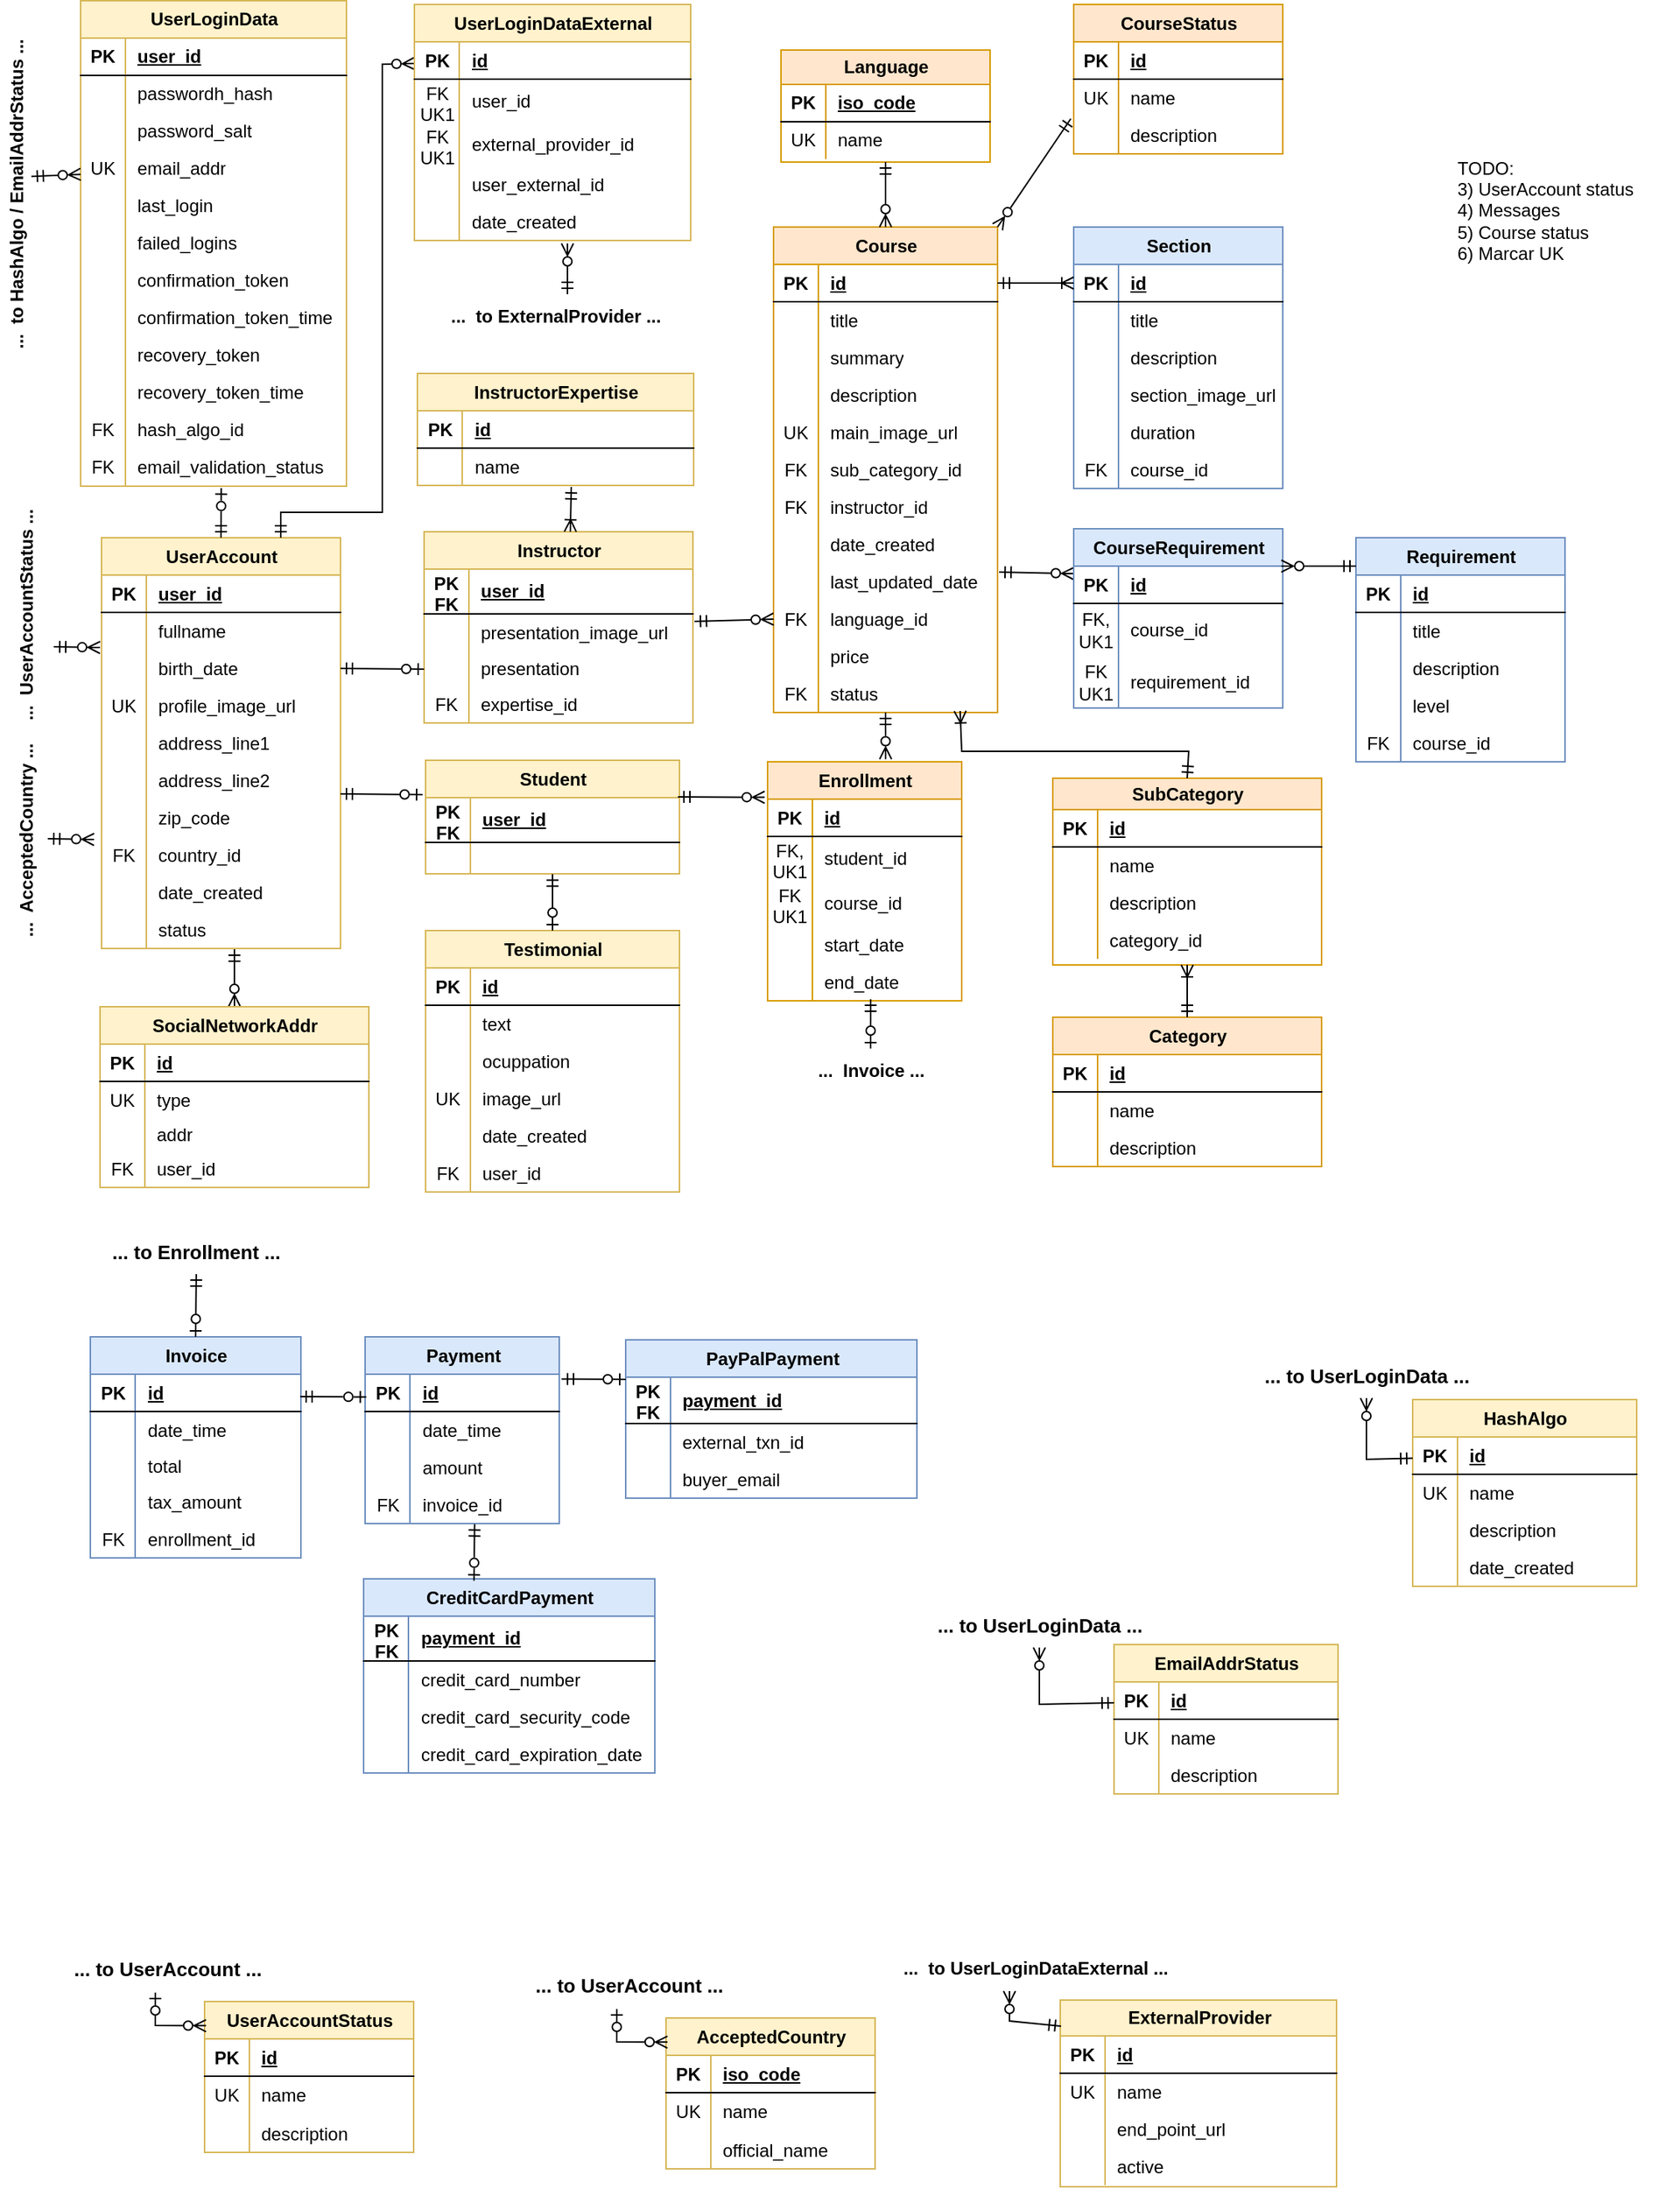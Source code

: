 <mxfile version="21.1.4" type="device" pages="2">
  <diagram id="YGkey_uiEupPpurRT-YV" name="Page-2">
    <mxGraphModel dx="1434" dy="925" grid="1" gridSize="10" guides="1" tooltips="1" connect="1" arrows="1" fold="1" page="1" pageScale="1" pageWidth="1169" pageHeight="827" math="0" shadow="0">
      <root>
        <mxCell id="0" />
        <mxCell id="1" parent="0" />
        <mxCell id="G5CyU5dGSFSIeU98vAoD-1" value="UserAccount" style="shape=table;startSize=25;container=1;collapsible=1;childLayout=tableLayout;fixedRows=1;rowLines=0;fontStyle=1;align=center;resizeLast=1;html=1;fillColor=#fff2cc;strokeColor=#d6b656;" parent="1" vertex="1">
          <mxGeometry x="72" y="377" width="160" height="275" as="geometry" />
        </mxCell>
        <mxCell id="G5CyU5dGSFSIeU98vAoD-2" value="" style="shape=tableRow;horizontal=0;startSize=0;swimlaneHead=0;swimlaneBody=0;fillColor=none;collapsible=0;dropTarget=0;points=[[0,0.5],[1,0.5]];portConstraint=eastwest;top=0;left=0;right=0;bottom=1;" parent="G5CyU5dGSFSIeU98vAoD-1" vertex="1">
          <mxGeometry y="25" width="160" height="25" as="geometry" />
        </mxCell>
        <mxCell id="G5CyU5dGSFSIeU98vAoD-3" value="PK" style="shape=partialRectangle;connectable=0;fillColor=none;top=0;left=0;bottom=0;right=0;fontStyle=1;overflow=hidden;whiteSpace=wrap;html=1;" parent="G5CyU5dGSFSIeU98vAoD-2" vertex="1">
          <mxGeometry width="30" height="25" as="geometry">
            <mxRectangle width="30" height="25" as="alternateBounds" />
          </mxGeometry>
        </mxCell>
        <mxCell id="G5CyU5dGSFSIeU98vAoD-4" value="user_id" style="shape=partialRectangle;connectable=0;fillColor=none;top=0;left=0;bottom=0;right=0;align=left;spacingLeft=6;fontStyle=5;overflow=hidden;whiteSpace=wrap;html=1;" parent="G5CyU5dGSFSIeU98vAoD-2" vertex="1">
          <mxGeometry x="30" width="130" height="25" as="geometry">
            <mxRectangle width="130" height="25" as="alternateBounds" />
          </mxGeometry>
        </mxCell>
        <mxCell id="G5CyU5dGSFSIeU98vAoD-5" value="" style="shape=tableRow;horizontal=0;startSize=0;swimlaneHead=0;swimlaneBody=0;fillColor=none;collapsible=0;dropTarget=0;points=[[0,0.5],[1,0.5]];portConstraint=eastwest;top=0;left=0;right=0;bottom=0;" parent="G5CyU5dGSFSIeU98vAoD-1" vertex="1">
          <mxGeometry y="50" width="160" height="25" as="geometry" />
        </mxCell>
        <mxCell id="G5CyU5dGSFSIeU98vAoD-6" value="" style="shape=partialRectangle;connectable=0;fillColor=none;top=0;left=0;bottom=0;right=0;editable=1;overflow=hidden;whiteSpace=wrap;html=1;" parent="G5CyU5dGSFSIeU98vAoD-5" vertex="1">
          <mxGeometry width="30" height="25" as="geometry">
            <mxRectangle width="30" height="25" as="alternateBounds" />
          </mxGeometry>
        </mxCell>
        <mxCell id="G5CyU5dGSFSIeU98vAoD-7" value="fullname" style="shape=partialRectangle;connectable=0;fillColor=none;top=0;left=0;bottom=0;right=0;align=left;spacingLeft=6;overflow=hidden;whiteSpace=wrap;html=1;" parent="G5CyU5dGSFSIeU98vAoD-5" vertex="1">
          <mxGeometry x="30" width="130" height="25" as="geometry">
            <mxRectangle width="130" height="25" as="alternateBounds" />
          </mxGeometry>
        </mxCell>
        <mxCell id="G5CyU5dGSFSIeU98vAoD-8" value="" style="shape=tableRow;horizontal=0;startSize=0;swimlaneHead=0;swimlaneBody=0;fillColor=none;collapsible=0;dropTarget=0;points=[[0,0.5],[1,0.5]];portConstraint=eastwest;top=0;left=0;right=0;bottom=0;" parent="G5CyU5dGSFSIeU98vAoD-1" vertex="1">
          <mxGeometry y="75" width="160" height="25" as="geometry" />
        </mxCell>
        <mxCell id="G5CyU5dGSFSIeU98vAoD-9" value="" style="shape=partialRectangle;connectable=0;fillColor=none;top=0;left=0;bottom=0;right=0;editable=1;overflow=hidden;whiteSpace=wrap;html=1;" parent="G5CyU5dGSFSIeU98vAoD-8" vertex="1">
          <mxGeometry width="30" height="25" as="geometry">
            <mxRectangle width="30" height="25" as="alternateBounds" />
          </mxGeometry>
        </mxCell>
        <mxCell id="G5CyU5dGSFSIeU98vAoD-10" value="birth_date" style="shape=partialRectangle;connectable=0;fillColor=none;top=0;left=0;bottom=0;right=0;align=left;spacingLeft=6;overflow=hidden;whiteSpace=wrap;html=1;" parent="G5CyU5dGSFSIeU98vAoD-8" vertex="1">
          <mxGeometry x="30" width="130" height="25" as="geometry">
            <mxRectangle width="130" height="25" as="alternateBounds" />
          </mxGeometry>
        </mxCell>
        <mxCell id="G5CyU5dGSFSIeU98vAoD-56" value="" style="shape=tableRow;horizontal=0;startSize=0;swimlaneHead=0;swimlaneBody=0;fillColor=none;collapsible=0;dropTarget=0;points=[[0,0.5],[1,0.5]];portConstraint=eastwest;top=0;left=0;right=0;bottom=0;" parent="G5CyU5dGSFSIeU98vAoD-1" vertex="1">
          <mxGeometry y="100" width="160" height="25" as="geometry" />
        </mxCell>
        <mxCell id="G5CyU5dGSFSIeU98vAoD-57" value="UK" style="shape=partialRectangle;connectable=0;fillColor=none;top=0;left=0;bottom=0;right=0;editable=1;overflow=hidden;whiteSpace=wrap;html=1;" parent="G5CyU5dGSFSIeU98vAoD-56" vertex="1">
          <mxGeometry width="30" height="25" as="geometry">
            <mxRectangle width="30" height="25" as="alternateBounds" />
          </mxGeometry>
        </mxCell>
        <mxCell id="G5CyU5dGSFSIeU98vAoD-58" value="profile_image_url" style="shape=partialRectangle;connectable=0;fillColor=none;top=0;left=0;bottom=0;right=0;align=left;spacingLeft=6;overflow=hidden;whiteSpace=wrap;html=1;" parent="G5CyU5dGSFSIeU98vAoD-56" vertex="1">
          <mxGeometry x="30" width="130" height="25" as="geometry">
            <mxRectangle width="130" height="25" as="alternateBounds" />
          </mxGeometry>
        </mxCell>
        <mxCell id="G5CyU5dGSFSIeU98vAoD-173" value="" style="shape=tableRow;horizontal=0;startSize=0;swimlaneHead=0;swimlaneBody=0;fillColor=none;collapsible=0;dropTarget=0;points=[[0,0.5],[1,0.5]];portConstraint=eastwest;top=0;left=0;right=0;bottom=0;" parent="G5CyU5dGSFSIeU98vAoD-1" vertex="1">
          <mxGeometry y="125" width="160" height="25" as="geometry" />
        </mxCell>
        <mxCell id="G5CyU5dGSFSIeU98vAoD-174" value="" style="shape=partialRectangle;connectable=0;fillColor=none;top=0;left=0;bottom=0;right=0;editable=1;overflow=hidden;whiteSpace=wrap;html=1;" parent="G5CyU5dGSFSIeU98vAoD-173" vertex="1">
          <mxGeometry width="30" height="25" as="geometry">
            <mxRectangle width="30" height="25" as="alternateBounds" />
          </mxGeometry>
        </mxCell>
        <mxCell id="G5CyU5dGSFSIeU98vAoD-175" value="address_line1" style="shape=partialRectangle;connectable=0;fillColor=none;top=0;left=0;bottom=0;right=0;align=left;spacingLeft=6;overflow=hidden;whiteSpace=wrap;html=1;" parent="G5CyU5dGSFSIeU98vAoD-173" vertex="1">
          <mxGeometry x="30" width="130" height="25" as="geometry">
            <mxRectangle width="130" height="25" as="alternateBounds" />
          </mxGeometry>
        </mxCell>
        <mxCell id="G5CyU5dGSFSIeU98vAoD-176" value="" style="shape=tableRow;horizontal=0;startSize=0;swimlaneHead=0;swimlaneBody=0;fillColor=none;collapsible=0;dropTarget=0;points=[[0,0.5],[1,0.5]];portConstraint=eastwest;top=0;left=0;right=0;bottom=0;" parent="G5CyU5dGSFSIeU98vAoD-1" vertex="1">
          <mxGeometry y="150" width="160" height="25" as="geometry" />
        </mxCell>
        <mxCell id="G5CyU5dGSFSIeU98vAoD-177" value="" style="shape=partialRectangle;connectable=0;fillColor=none;top=0;left=0;bottom=0;right=0;editable=1;overflow=hidden;whiteSpace=wrap;html=1;" parent="G5CyU5dGSFSIeU98vAoD-176" vertex="1">
          <mxGeometry width="30" height="25" as="geometry">
            <mxRectangle width="30" height="25" as="alternateBounds" />
          </mxGeometry>
        </mxCell>
        <mxCell id="G5CyU5dGSFSIeU98vAoD-178" value="address_line2" style="shape=partialRectangle;connectable=0;fillColor=none;top=0;left=0;bottom=0;right=0;align=left;spacingLeft=6;overflow=hidden;whiteSpace=wrap;html=1;" parent="G5CyU5dGSFSIeU98vAoD-176" vertex="1">
          <mxGeometry x="30" width="130" height="25" as="geometry">
            <mxRectangle width="130" height="25" as="alternateBounds" />
          </mxGeometry>
        </mxCell>
        <mxCell id="G5CyU5dGSFSIeU98vAoD-179" value="" style="shape=tableRow;horizontal=0;startSize=0;swimlaneHead=0;swimlaneBody=0;fillColor=none;collapsible=0;dropTarget=0;points=[[0,0.5],[1,0.5]];portConstraint=eastwest;top=0;left=0;right=0;bottom=0;" parent="G5CyU5dGSFSIeU98vAoD-1" vertex="1">
          <mxGeometry y="175" width="160" height="25" as="geometry" />
        </mxCell>
        <mxCell id="G5CyU5dGSFSIeU98vAoD-180" value="" style="shape=partialRectangle;connectable=0;fillColor=none;top=0;left=0;bottom=0;right=0;editable=1;overflow=hidden;whiteSpace=wrap;html=1;" parent="G5CyU5dGSFSIeU98vAoD-179" vertex="1">
          <mxGeometry width="30" height="25" as="geometry">
            <mxRectangle width="30" height="25" as="alternateBounds" />
          </mxGeometry>
        </mxCell>
        <mxCell id="G5CyU5dGSFSIeU98vAoD-181" value="zip_code" style="shape=partialRectangle;connectable=0;fillColor=none;top=0;left=0;bottom=0;right=0;align=left;spacingLeft=6;overflow=hidden;whiteSpace=wrap;html=1;" parent="G5CyU5dGSFSIeU98vAoD-179" vertex="1">
          <mxGeometry x="30" width="130" height="25" as="geometry">
            <mxRectangle width="130" height="25" as="alternateBounds" />
          </mxGeometry>
        </mxCell>
        <mxCell id="G5CyU5dGSFSIeU98vAoD-182" value="" style="shape=tableRow;horizontal=0;startSize=0;swimlaneHead=0;swimlaneBody=0;fillColor=none;collapsible=0;dropTarget=0;points=[[0,0.5],[1,0.5]];portConstraint=eastwest;top=0;left=0;right=0;bottom=0;" parent="G5CyU5dGSFSIeU98vAoD-1" vertex="1">
          <mxGeometry y="200" width="160" height="25" as="geometry" />
        </mxCell>
        <mxCell id="G5CyU5dGSFSIeU98vAoD-183" value="FK" style="shape=partialRectangle;connectable=0;fillColor=none;top=0;left=0;bottom=0;right=0;editable=1;overflow=hidden;whiteSpace=wrap;html=1;" parent="G5CyU5dGSFSIeU98vAoD-182" vertex="1">
          <mxGeometry width="30" height="25" as="geometry">
            <mxRectangle width="30" height="25" as="alternateBounds" />
          </mxGeometry>
        </mxCell>
        <mxCell id="G5CyU5dGSFSIeU98vAoD-184" value="country_id" style="shape=partialRectangle;connectable=0;fillColor=none;top=0;left=0;bottom=0;right=0;align=left;spacingLeft=6;overflow=hidden;whiteSpace=wrap;html=1;" parent="G5CyU5dGSFSIeU98vAoD-182" vertex="1">
          <mxGeometry x="30" width="130" height="25" as="geometry">
            <mxRectangle width="130" height="25" as="alternateBounds" />
          </mxGeometry>
        </mxCell>
        <mxCell id="G5CyU5dGSFSIeU98vAoD-355" value="" style="shape=tableRow;horizontal=0;startSize=0;swimlaneHead=0;swimlaneBody=0;fillColor=none;collapsible=0;dropTarget=0;points=[[0,0.5],[1,0.5]];portConstraint=eastwest;top=0;left=0;right=0;bottom=0;" parent="G5CyU5dGSFSIeU98vAoD-1" vertex="1">
          <mxGeometry y="225" width="160" height="25" as="geometry" />
        </mxCell>
        <mxCell id="G5CyU5dGSFSIeU98vAoD-356" value="" style="shape=partialRectangle;connectable=0;fillColor=none;top=0;left=0;bottom=0;right=0;editable=1;overflow=hidden;whiteSpace=wrap;html=1;" parent="G5CyU5dGSFSIeU98vAoD-355" vertex="1">
          <mxGeometry width="30" height="25" as="geometry">
            <mxRectangle width="30" height="25" as="alternateBounds" />
          </mxGeometry>
        </mxCell>
        <mxCell id="G5CyU5dGSFSIeU98vAoD-357" value="date_created" style="shape=partialRectangle;connectable=0;fillColor=none;top=0;left=0;bottom=0;right=0;align=left;spacingLeft=6;overflow=hidden;whiteSpace=wrap;html=1;" parent="G5CyU5dGSFSIeU98vAoD-355" vertex="1">
          <mxGeometry x="30" width="130" height="25" as="geometry">
            <mxRectangle width="130" height="25" as="alternateBounds" />
          </mxGeometry>
        </mxCell>
        <mxCell id="G5CyU5dGSFSIeU98vAoD-388" value="" style="shape=tableRow;horizontal=0;startSize=0;swimlaneHead=0;swimlaneBody=0;fillColor=none;collapsible=0;dropTarget=0;points=[[0,0.5],[1,0.5]];portConstraint=eastwest;top=0;left=0;right=0;bottom=0;" parent="G5CyU5dGSFSIeU98vAoD-1" vertex="1">
          <mxGeometry y="250" width="160" height="25" as="geometry" />
        </mxCell>
        <mxCell id="G5CyU5dGSFSIeU98vAoD-389" value="" style="shape=partialRectangle;connectable=0;fillColor=none;top=0;left=0;bottom=0;right=0;editable=1;overflow=hidden;whiteSpace=wrap;html=1;" parent="G5CyU5dGSFSIeU98vAoD-388" vertex="1">
          <mxGeometry width="30" height="25" as="geometry">
            <mxRectangle width="30" height="25" as="alternateBounds" />
          </mxGeometry>
        </mxCell>
        <mxCell id="G5CyU5dGSFSIeU98vAoD-390" value="status" style="shape=partialRectangle;connectable=0;fillColor=none;top=0;left=0;bottom=0;right=0;align=left;spacingLeft=6;overflow=hidden;whiteSpace=wrap;html=1;" parent="G5CyU5dGSFSIeU98vAoD-388" vertex="1">
          <mxGeometry x="30" width="130" height="25" as="geometry">
            <mxRectangle width="130" height="25" as="alternateBounds" />
          </mxGeometry>
        </mxCell>
        <mxCell id="G5CyU5dGSFSIeU98vAoD-14" value="Student" style="shape=table;startSize=25;container=1;collapsible=1;childLayout=tableLayout;fixedRows=0;rowLines=0;fontStyle=1;align=center;resizeLast=1;html=1;columnLines=1;fillColor=#fff2cc;strokeColor=#d6b656;" parent="1" vertex="1">
          <mxGeometry x="289" y="526" width="170" height="76" as="geometry" />
        </mxCell>
        <mxCell id="G5CyU5dGSFSIeU98vAoD-15" value="" style="shape=tableRow;horizontal=0;startSize=0;swimlaneHead=0;swimlaneBody=0;fillColor=none;collapsible=0;dropTarget=0;points=[[0,0.5],[1,0.5]];portConstraint=eastwest;top=0;left=0;right=0;bottom=1;" parent="G5CyU5dGSFSIeU98vAoD-14" vertex="1">
          <mxGeometry y="25" width="170" height="30" as="geometry" />
        </mxCell>
        <mxCell id="G5CyU5dGSFSIeU98vAoD-16" value="PK&lt;br&gt;FK" style="shape=partialRectangle;connectable=0;fillColor=none;top=0;left=0;bottom=0;right=0;fontStyle=1;overflow=hidden;whiteSpace=wrap;html=1;" parent="G5CyU5dGSFSIeU98vAoD-15" vertex="1">
          <mxGeometry width="30" height="30" as="geometry">
            <mxRectangle width="30" height="30" as="alternateBounds" />
          </mxGeometry>
        </mxCell>
        <mxCell id="G5CyU5dGSFSIeU98vAoD-17" value="user_id" style="shape=partialRectangle;connectable=0;fillColor=none;top=0;left=0;bottom=0;right=0;align=left;spacingLeft=6;fontStyle=5;overflow=hidden;whiteSpace=wrap;html=1;" parent="G5CyU5dGSFSIeU98vAoD-15" vertex="1">
          <mxGeometry x="30" width="140" height="30" as="geometry">
            <mxRectangle width="140" height="30" as="alternateBounds" />
          </mxGeometry>
        </mxCell>
        <mxCell id="G5CyU5dGSFSIeU98vAoD-21" value="" style="shape=tableRow;horizontal=0;startSize=0;swimlaneHead=0;swimlaneBody=0;fillColor=none;collapsible=0;dropTarget=0;points=[[0,0.5],[1,0.5]];portConstraint=eastwest;top=0;left=0;right=0;bottom=0;" parent="G5CyU5dGSFSIeU98vAoD-14" vertex="1">
          <mxGeometry y="55" width="170" height="21" as="geometry" />
        </mxCell>
        <mxCell id="G5CyU5dGSFSIeU98vAoD-22" value="" style="shape=partialRectangle;connectable=0;fillColor=none;top=0;left=0;bottom=0;right=0;editable=1;overflow=hidden;whiteSpace=wrap;html=1;" parent="G5CyU5dGSFSIeU98vAoD-21" vertex="1">
          <mxGeometry width="30" height="21" as="geometry">
            <mxRectangle width="30" height="21" as="alternateBounds" />
          </mxGeometry>
        </mxCell>
        <mxCell id="G5CyU5dGSFSIeU98vAoD-23" value="" style="shape=partialRectangle;connectable=0;fillColor=none;top=0;left=0;bottom=0;right=0;align=left;spacingLeft=6;overflow=hidden;whiteSpace=wrap;html=1;" parent="G5CyU5dGSFSIeU98vAoD-21" vertex="1">
          <mxGeometry x="30" width="140" height="21" as="geometry">
            <mxRectangle width="140" height="21" as="alternateBounds" />
          </mxGeometry>
        </mxCell>
        <mxCell id="G5CyU5dGSFSIeU98vAoD-27" value="Instructor" style="shape=table;startSize=25;container=1;collapsible=1;childLayout=tableLayout;fixedRows=1;rowLines=0;fontStyle=1;align=center;resizeLast=1;html=1;fillColor=#fff2cc;strokeColor=#d6b656;" parent="1" vertex="1">
          <mxGeometry x="288" y="373" width="180" height="128" as="geometry" />
        </mxCell>
        <mxCell id="G5CyU5dGSFSIeU98vAoD-28" value="" style="shape=tableRow;horizontal=0;startSize=0;swimlaneHead=0;swimlaneBody=0;fillColor=none;collapsible=0;dropTarget=0;points=[[0,0.5],[1,0.5]];portConstraint=eastwest;top=0;left=0;right=0;bottom=1;" parent="G5CyU5dGSFSIeU98vAoD-27" vertex="1">
          <mxGeometry y="25" width="180" height="30" as="geometry" />
        </mxCell>
        <mxCell id="G5CyU5dGSFSIeU98vAoD-29" value="PK FK" style="shape=partialRectangle;connectable=0;fillColor=none;top=0;left=0;bottom=0;right=0;fontStyle=1;overflow=hidden;whiteSpace=wrap;html=1;" parent="G5CyU5dGSFSIeU98vAoD-28" vertex="1">
          <mxGeometry width="30" height="30" as="geometry">
            <mxRectangle width="30" height="30" as="alternateBounds" />
          </mxGeometry>
        </mxCell>
        <mxCell id="G5CyU5dGSFSIeU98vAoD-30" value="user_id" style="shape=partialRectangle;connectable=0;fillColor=none;top=0;left=0;bottom=0;right=0;align=left;spacingLeft=6;fontStyle=5;overflow=hidden;whiteSpace=wrap;html=1;" parent="G5CyU5dGSFSIeU98vAoD-28" vertex="1">
          <mxGeometry x="30" width="150" height="30" as="geometry">
            <mxRectangle width="150" height="30" as="alternateBounds" />
          </mxGeometry>
        </mxCell>
        <mxCell id="G5CyU5dGSFSIeU98vAoD-31" value="" style="shape=tableRow;horizontal=0;startSize=0;swimlaneHead=0;swimlaneBody=0;fillColor=none;collapsible=0;dropTarget=0;points=[[0,0.5],[1,0.5]];portConstraint=eastwest;top=0;left=0;right=0;bottom=0;" parent="G5CyU5dGSFSIeU98vAoD-27" vertex="1">
          <mxGeometry y="55" width="180" height="25" as="geometry" />
        </mxCell>
        <mxCell id="G5CyU5dGSFSIeU98vAoD-32" value="" style="shape=partialRectangle;connectable=0;fillColor=none;top=0;left=0;bottom=0;right=0;editable=1;overflow=hidden;whiteSpace=wrap;html=1;" parent="G5CyU5dGSFSIeU98vAoD-31" vertex="1">
          <mxGeometry width="30" height="25" as="geometry">
            <mxRectangle width="30" height="25" as="alternateBounds" />
          </mxGeometry>
        </mxCell>
        <mxCell id="G5CyU5dGSFSIeU98vAoD-33" value="presentation_image_url" style="shape=partialRectangle;connectable=0;fillColor=none;top=0;left=0;bottom=0;right=0;align=left;spacingLeft=6;overflow=hidden;whiteSpace=wrap;html=1;" parent="G5CyU5dGSFSIeU98vAoD-31" vertex="1">
          <mxGeometry x="30" width="150" height="25" as="geometry">
            <mxRectangle width="150" height="25" as="alternateBounds" />
          </mxGeometry>
        </mxCell>
        <mxCell id="0n5zSFUHtNEU577c6ZCN-97" value="" style="shape=tableRow;horizontal=0;startSize=0;swimlaneHead=0;swimlaneBody=0;fillColor=none;collapsible=0;dropTarget=0;points=[[0,0.5],[1,0.5]];portConstraint=eastwest;top=0;left=0;right=0;bottom=0;" parent="G5CyU5dGSFSIeU98vAoD-27" vertex="1">
          <mxGeometry y="80" width="180" height="24" as="geometry" />
        </mxCell>
        <mxCell id="0n5zSFUHtNEU577c6ZCN-98" value="" style="shape=partialRectangle;connectable=0;fillColor=none;top=0;left=0;bottom=0;right=0;editable=1;overflow=hidden;whiteSpace=wrap;html=1;" parent="0n5zSFUHtNEU577c6ZCN-97" vertex="1">
          <mxGeometry width="30" height="24" as="geometry">
            <mxRectangle width="30" height="24" as="alternateBounds" />
          </mxGeometry>
        </mxCell>
        <mxCell id="0n5zSFUHtNEU577c6ZCN-99" value="presentation" style="shape=partialRectangle;connectable=0;fillColor=none;top=0;left=0;bottom=0;right=0;align=left;spacingLeft=6;overflow=hidden;whiteSpace=wrap;html=1;" parent="0n5zSFUHtNEU577c6ZCN-97" vertex="1">
          <mxGeometry x="30" width="150" height="24" as="geometry">
            <mxRectangle width="150" height="24" as="alternateBounds" />
          </mxGeometry>
        </mxCell>
        <mxCell id="0n5zSFUHtNEU577c6ZCN-146" value="" style="shape=tableRow;horizontal=0;startSize=0;swimlaneHead=0;swimlaneBody=0;fillColor=none;collapsible=0;dropTarget=0;points=[[0,0.5],[1,0.5]];portConstraint=eastwest;top=0;left=0;right=0;bottom=0;" parent="G5CyU5dGSFSIeU98vAoD-27" vertex="1">
          <mxGeometry y="104" width="180" height="24" as="geometry" />
        </mxCell>
        <mxCell id="0n5zSFUHtNEU577c6ZCN-147" value="FK" style="shape=partialRectangle;connectable=0;fillColor=none;top=0;left=0;bottom=0;right=0;editable=1;overflow=hidden;whiteSpace=wrap;html=1;" parent="0n5zSFUHtNEU577c6ZCN-146" vertex="1">
          <mxGeometry width="30" height="24" as="geometry">
            <mxRectangle width="30" height="24" as="alternateBounds" />
          </mxGeometry>
        </mxCell>
        <mxCell id="0n5zSFUHtNEU577c6ZCN-148" value="expertise_id" style="shape=partialRectangle;connectable=0;fillColor=none;top=0;left=0;bottom=0;right=0;align=left;spacingLeft=6;overflow=hidden;whiteSpace=wrap;html=1;" parent="0n5zSFUHtNEU577c6ZCN-146" vertex="1">
          <mxGeometry x="30" width="150" height="24" as="geometry">
            <mxRectangle width="150" height="24" as="alternateBounds" />
          </mxGeometry>
        </mxCell>
        <mxCell id="G5CyU5dGSFSIeU98vAoD-40" value="UserLoginData" style="shape=table;startSize=25;container=1;collapsible=1;childLayout=tableLayout;fixedRows=1;rowLines=0;fontStyle=1;align=center;resizeLast=1;html=1;fillColor=#fff2cc;strokeColor=#d6b656;" parent="1" vertex="1">
          <mxGeometry x="58" y="17.5" width="178" height="325" as="geometry" />
        </mxCell>
        <mxCell id="G5CyU5dGSFSIeU98vAoD-41" value="" style="shape=tableRow;horizontal=0;startSize=0;swimlaneHead=0;swimlaneBody=0;fillColor=none;collapsible=0;dropTarget=0;points=[[0,0.5],[1,0.5]];portConstraint=eastwest;top=0;left=0;right=0;bottom=1;" parent="G5CyU5dGSFSIeU98vAoD-40" vertex="1">
          <mxGeometry y="25" width="178" height="25" as="geometry" />
        </mxCell>
        <mxCell id="G5CyU5dGSFSIeU98vAoD-42" value="PK" style="shape=partialRectangle;connectable=0;fillColor=none;top=0;left=0;bottom=0;right=0;fontStyle=1;overflow=hidden;whiteSpace=wrap;html=1;" parent="G5CyU5dGSFSIeU98vAoD-41" vertex="1">
          <mxGeometry width="30" height="25" as="geometry">
            <mxRectangle width="30" height="25" as="alternateBounds" />
          </mxGeometry>
        </mxCell>
        <mxCell id="G5CyU5dGSFSIeU98vAoD-43" value="user_id" style="shape=partialRectangle;connectable=0;fillColor=none;top=0;left=0;bottom=0;right=0;align=left;spacingLeft=6;fontStyle=5;overflow=hidden;whiteSpace=wrap;html=1;" parent="G5CyU5dGSFSIeU98vAoD-41" vertex="1">
          <mxGeometry x="30" width="148" height="25" as="geometry">
            <mxRectangle width="148" height="25" as="alternateBounds" />
          </mxGeometry>
        </mxCell>
        <mxCell id="G5CyU5dGSFSIeU98vAoD-44" value="" style="shape=tableRow;horizontal=0;startSize=0;swimlaneHead=0;swimlaneBody=0;fillColor=none;collapsible=0;dropTarget=0;points=[[0,0.5],[1,0.5]];portConstraint=eastwest;top=0;left=0;right=0;bottom=0;" parent="G5CyU5dGSFSIeU98vAoD-40" vertex="1">
          <mxGeometry y="50" width="178" height="25" as="geometry" />
        </mxCell>
        <mxCell id="G5CyU5dGSFSIeU98vAoD-45" value="" style="shape=partialRectangle;connectable=0;fillColor=none;top=0;left=0;bottom=0;right=0;editable=1;overflow=hidden;whiteSpace=wrap;html=1;" parent="G5CyU5dGSFSIeU98vAoD-44" vertex="1">
          <mxGeometry width="30" height="25" as="geometry">
            <mxRectangle width="30" height="25" as="alternateBounds" />
          </mxGeometry>
        </mxCell>
        <mxCell id="G5CyU5dGSFSIeU98vAoD-46" value="passwordh_hash" style="shape=partialRectangle;connectable=0;fillColor=none;top=0;left=0;bottom=0;right=0;align=left;spacingLeft=6;overflow=hidden;whiteSpace=wrap;html=1;" parent="G5CyU5dGSFSIeU98vAoD-44" vertex="1">
          <mxGeometry x="30" width="148" height="25" as="geometry">
            <mxRectangle width="148" height="25" as="alternateBounds" />
          </mxGeometry>
        </mxCell>
        <mxCell id="G5CyU5dGSFSIeU98vAoD-47" value="" style="shape=tableRow;horizontal=0;startSize=0;swimlaneHead=0;swimlaneBody=0;fillColor=none;collapsible=0;dropTarget=0;points=[[0,0.5],[1,0.5]];portConstraint=eastwest;top=0;left=0;right=0;bottom=0;" parent="G5CyU5dGSFSIeU98vAoD-40" vertex="1">
          <mxGeometry y="75" width="178" height="25" as="geometry" />
        </mxCell>
        <mxCell id="G5CyU5dGSFSIeU98vAoD-48" value="" style="shape=partialRectangle;connectable=0;fillColor=none;top=0;left=0;bottom=0;right=0;editable=1;overflow=hidden;whiteSpace=wrap;html=1;" parent="G5CyU5dGSFSIeU98vAoD-47" vertex="1">
          <mxGeometry width="30" height="25" as="geometry">
            <mxRectangle width="30" height="25" as="alternateBounds" />
          </mxGeometry>
        </mxCell>
        <mxCell id="G5CyU5dGSFSIeU98vAoD-49" value="password_salt" style="shape=partialRectangle;connectable=0;fillColor=none;top=0;left=0;bottom=0;right=0;align=left;spacingLeft=6;overflow=hidden;whiteSpace=wrap;html=1;" parent="G5CyU5dGSFSIeU98vAoD-47" vertex="1">
          <mxGeometry x="30" width="148" height="25" as="geometry">
            <mxRectangle width="148" height="25" as="alternateBounds" />
          </mxGeometry>
        </mxCell>
        <mxCell id="G5CyU5dGSFSIeU98vAoD-220" value="" style="shape=tableRow;horizontal=0;startSize=0;swimlaneHead=0;swimlaneBody=0;fillColor=none;collapsible=0;dropTarget=0;points=[[0,0.5],[1,0.5]];portConstraint=eastwest;top=0;left=0;right=0;bottom=0;" parent="G5CyU5dGSFSIeU98vAoD-40" vertex="1">
          <mxGeometry y="100" width="178" height="25" as="geometry" />
        </mxCell>
        <mxCell id="G5CyU5dGSFSIeU98vAoD-221" value="UK" style="shape=partialRectangle;connectable=0;fillColor=none;top=0;left=0;bottom=0;right=0;editable=1;overflow=hidden;whiteSpace=wrap;html=1;" parent="G5CyU5dGSFSIeU98vAoD-220" vertex="1">
          <mxGeometry width="30" height="25" as="geometry">
            <mxRectangle width="30" height="25" as="alternateBounds" />
          </mxGeometry>
        </mxCell>
        <mxCell id="G5CyU5dGSFSIeU98vAoD-222" value="email_addr" style="shape=partialRectangle;connectable=0;fillColor=none;top=0;left=0;bottom=0;right=0;align=left;spacingLeft=6;overflow=hidden;whiteSpace=wrap;html=1;" parent="G5CyU5dGSFSIeU98vAoD-220" vertex="1">
          <mxGeometry x="30" width="148" height="25" as="geometry">
            <mxRectangle width="148" height="25" as="alternateBounds" />
          </mxGeometry>
        </mxCell>
        <mxCell id="G5CyU5dGSFSIeU98vAoD-223" value="" style="shape=tableRow;horizontal=0;startSize=0;swimlaneHead=0;swimlaneBody=0;fillColor=none;collapsible=0;dropTarget=0;points=[[0,0.5],[1,0.5]];portConstraint=eastwest;top=0;left=0;right=0;bottom=0;" parent="G5CyU5dGSFSIeU98vAoD-40" vertex="1">
          <mxGeometry y="125" width="178" height="25" as="geometry" />
        </mxCell>
        <mxCell id="G5CyU5dGSFSIeU98vAoD-224" value="" style="shape=partialRectangle;connectable=0;fillColor=none;top=0;left=0;bottom=0;right=0;editable=1;overflow=hidden;whiteSpace=wrap;html=1;" parent="G5CyU5dGSFSIeU98vAoD-223" vertex="1">
          <mxGeometry width="30" height="25" as="geometry">
            <mxRectangle width="30" height="25" as="alternateBounds" />
          </mxGeometry>
        </mxCell>
        <mxCell id="G5CyU5dGSFSIeU98vAoD-225" value="last_login" style="shape=partialRectangle;connectable=0;fillColor=none;top=0;left=0;bottom=0;right=0;align=left;spacingLeft=6;overflow=hidden;whiteSpace=wrap;html=1;" parent="G5CyU5dGSFSIeU98vAoD-223" vertex="1">
          <mxGeometry x="30" width="148" height="25" as="geometry">
            <mxRectangle width="148" height="25" as="alternateBounds" />
          </mxGeometry>
        </mxCell>
        <mxCell id="hnZhAgcJYcPrqaOYC7Gy-7" value="" style="shape=tableRow;horizontal=0;startSize=0;swimlaneHead=0;swimlaneBody=0;fillColor=none;collapsible=0;dropTarget=0;points=[[0,0.5],[1,0.5]];portConstraint=eastwest;top=0;left=0;right=0;bottom=0;" vertex="1" parent="G5CyU5dGSFSIeU98vAoD-40">
          <mxGeometry y="150" width="178" height="25" as="geometry" />
        </mxCell>
        <mxCell id="hnZhAgcJYcPrqaOYC7Gy-8" value="" style="shape=partialRectangle;connectable=0;fillColor=none;top=0;left=0;bottom=0;right=0;editable=1;overflow=hidden;whiteSpace=wrap;html=1;" vertex="1" parent="hnZhAgcJYcPrqaOYC7Gy-7">
          <mxGeometry width="30" height="25" as="geometry">
            <mxRectangle width="30" height="25" as="alternateBounds" />
          </mxGeometry>
        </mxCell>
        <mxCell id="hnZhAgcJYcPrqaOYC7Gy-9" value="failed_logins" style="shape=partialRectangle;connectable=0;fillColor=none;top=0;left=0;bottom=0;right=0;align=left;spacingLeft=6;overflow=hidden;whiteSpace=wrap;html=1;" vertex="1" parent="hnZhAgcJYcPrqaOYC7Gy-7">
          <mxGeometry x="30" width="148" height="25" as="geometry">
            <mxRectangle width="148" height="25" as="alternateBounds" />
          </mxGeometry>
        </mxCell>
        <mxCell id="qD4LLRqvFFhd2KAVANVL-52" value="" style="shape=tableRow;horizontal=0;startSize=0;swimlaneHead=0;swimlaneBody=0;fillColor=none;collapsible=0;dropTarget=0;points=[[0,0.5],[1,0.5]];portConstraint=eastwest;top=0;left=0;right=0;bottom=0;" parent="G5CyU5dGSFSIeU98vAoD-40" vertex="1">
          <mxGeometry y="175" width="178" height="25" as="geometry" />
        </mxCell>
        <mxCell id="qD4LLRqvFFhd2KAVANVL-53" value="" style="shape=partialRectangle;connectable=0;fillColor=none;top=0;left=0;bottom=0;right=0;editable=1;overflow=hidden;whiteSpace=wrap;html=1;" parent="qD4LLRqvFFhd2KAVANVL-52" vertex="1">
          <mxGeometry width="30" height="25" as="geometry">
            <mxRectangle width="30" height="25" as="alternateBounds" />
          </mxGeometry>
        </mxCell>
        <mxCell id="qD4LLRqvFFhd2KAVANVL-54" value="confirmation_token" style="shape=partialRectangle;connectable=0;fillColor=none;top=0;left=0;bottom=0;right=0;align=left;spacingLeft=6;overflow=hidden;whiteSpace=wrap;html=1;" parent="qD4LLRqvFFhd2KAVANVL-52" vertex="1">
          <mxGeometry x="30" width="148" height="25" as="geometry">
            <mxRectangle width="148" height="25" as="alternateBounds" />
          </mxGeometry>
        </mxCell>
        <mxCell id="qD4LLRqvFFhd2KAVANVL-55" value="" style="shape=tableRow;horizontal=0;startSize=0;swimlaneHead=0;swimlaneBody=0;fillColor=none;collapsible=0;dropTarget=0;points=[[0,0.5],[1,0.5]];portConstraint=eastwest;top=0;left=0;right=0;bottom=0;" parent="G5CyU5dGSFSIeU98vAoD-40" vertex="1">
          <mxGeometry y="200" width="178" height="25" as="geometry" />
        </mxCell>
        <mxCell id="qD4LLRqvFFhd2KAVANVL-56" value="" style="shape=partialRectangle;connectable=0;fillColor=none;top=0;left=0;bottom=0;right=0;editable=1;overflow=hidden;whiteSpace=wrap;html=1;" parent="qD4LLRqvFFhd2KAVANVL-55" vertex="1">
          <mxGeometry width="30" height="25" as="geometry">
            <mxRectangle width="30" height="25" as="alternateBounds" />
          </mxGeometry>
        </mxCell>
        <mxCell id="qD4LLRqvFFhd2KAVANVL-57" value="confirmation_token_time" style="shape=partialRectangle;connectable=0;fillColor=none;top=0;left=0;bottom=0;right=0;align=left;spacingLeft=6;overflow=hidden;whiteSpace=wrap;html=1;" parent="qD4LLRqvFFhd2KAVANVL-55" vertex="1">
          <mxGeometry x="30" width="148" height="25" as="geometry">
            <mxRectangle width="148" height="25" as="alternateBounds" />
          </mxGeometry>
        </mxCell>
        <mxCell id="qD4LLRqvFFhd2KAVANVL-61" value="" style="shape=tableRow;horizontal=0;startSize=0;swimlaneHead=0;swimlaneBody=0;fillColor=none;collapsible=0;dropTarget=0;points=[[0,0.5],[1,0.5]];portConstraint=eastwest;top=0;left=0;right=0;bottom=0;" parent="G5CyU5dGSFSIeU98vAoD-40" vertex="1">
          <mxGeometry y="225" width="178" height="25" as="geometry" />
        </mxCell>
        <mxCell id="qD4LLRqvFFhd2KAVANVL-62" value="" style="shape=partialRectangle;connectable=0;fillColor=none;top=0;left=0;bottom=0;right=0;editable=1;overflow=hidden;whiteSpace=wrap;html=1;" parent="qD4LLRqvFFhd2KAVANVL-61" vertex="1">
          <mxGeometry width="30" height="25" as="geometry">
            <mxRectangle width="30" height="25" as="alternateBounds" />
          </mxGeometry>
        </mxCell>
        <mxCell id="qD4LLRqvFFhd2KAVANVL-63" value="recovery_token" style="shape=partialRectangle;connectable=0;fillColor=none;top=0;left=0;bottom=0;right=0;align=left;spacingLeft=6;overflow=hidden;whiteSpace=wrap;html=1;" parent="qD4LLRqvFFhd2KAVANVL-61" vertex="1">
          <mxGeometry x="30" width="148" height="25" as="geometry">
            <mxRectangle width="148" height="25" as="alternateBounds" />
          </mxGeometry>
        </mxCell>
        <mxCell id="qD4LLRqvFFhd2KAVANVL-58" value="" style="shape=tableRow;horizontal=0;startSize=0;swimlaneHead=0;swimlaneBody=0;fillColor=none;collapsible=0;dropTarget=0;points=[[0,0.5],[1,0.5]];portConstraint=eastwest;top=0;left=0;right=0;bottom=0;" parent="G5CyU5dGSFSIeU98vAoD-40" vertex="1">
          <mxGeometry y="250" width="178" height="25" as="geometry" />
        </mxCell>
        <mxCell id="qD4LLRqvFFhd2KAVANVL-59" value="" style="shape=partialRectangle;connectable=0;fillColor=none;top=0;left=0;bottom=0;right=0;editable=1;overflow=hidden;whiteSpace=wrap;html=1;" parent="qD4LLRqvFFhd2KAVANVL-58" vertex="1">
          <mxGeometry width="30" height="25" as="geometry">
            <mxRectangle width="30" height="25" as="alternateBounds" />
          </mxGeometry>
        </mxCell>
        <mxCell id="qD4LLRqvFFhd2KAVANVL-60" value="recovery_token_time" style="shape=partialRectangle;connectable=0;fillColor=none;top=0;left=0;bottom=0;right=0;align=left;spacingLeft=6;overflow=hidden;whiteSpace=wrap;html=1;" parent="qD4LLRqvFFhd2KAVANVL-58" vertex="1">
          <mxGeometry x="30" width="148" height="25" as="geometry">
            <mxRectangle width="148" height="25" as="alternateBounds" />
          </mxGeometry>
        </mxCell>
        <mxCell id="G5CyU5dGSFSIeU98vAoD-185" value="" style="shape=tableRow;horizontal=0;startSize=0;swimlaneHead=0;swimlaneBody=0;fillColor=none;collapsible=0;dropTarget=0;points=[[0,0.5],[1,0.5]];portConstraint=eastwest;top=0;left=0;right=0;bottom=0;" parent="G5CyU5dGSFSIeU98vAoD-40" vertex="1">
          <mxGeometry y="275" width="178" height="25" as="geometry" />
        </mxCell>
        <mxCell id="G5CyU5dGSFSIeU98vAoD-186" value="FK" style="shape=partialRectangle;connectable=0;fillColor=none;top=0;left=0;bottom=0;right=0;editable=1;overflow=hidden;whiteSpace=wrap;html=1;" parent="G5CyU5dGSFSIeU98vAoD-185" vertex="1">
          <mxGeometry width="30" height="25" as="geometry">
            <mxRectangle width="30" height="25" as="alternateBounds" />
          </mxGeometry>
        </mxCell>
        <mxCell id="G5CyU5dGSFSIeU98vAoD-187" value="hash_algo_id" style="shape=partialRectangle;connectable=0;fillColor=none;top=0;left=0;bottom=0;right=0;align=left;spacingLeft=6;overflow=hidden;whiteSpace=wrap;html=1;" parent="G5CyU5dGSFSIeU98vAoD-185" vertex="1">
          <mxGeometry x="30" width="148" height="25" as="geometry">
            <mxRectangle width="148" height="25" as="alternateBounds" />
          </mxGeometry>
        </mxCell>
        <mxCell id="qD4LLRqvFFhd2KAVANVL-39" value="" style="shape=tableRow;horizontal=0;startSize=0;swimlaneHead=0;swimlaneBody=0;fillColor=none;collapsible=0;dropTarget=0;points=[[0,0.5],[1,0.5]];portConstraint=eastwest;top=0;left=0;right=0;bottom=0;" parent="G5CyU5dGSFSIeU98vAoD-40" vertex="1">
          <mxGeometry y="300" width="178" height="25" as="geometry" />
        </mxCell>
        <mxCell id="qD4LLRqvFFhd2KAVANVL-40" value="FK" style="shape=partialRectangle;connectable=0;fillColor=none;top=0;left=0;bottom=0;right=0;editable=1;overflow=hidden;whiteSpace=wrap;html=1;" parent="qD4LLRqvFFhd2KAVANVL-39" vertex="1">
          <mxGeometry width="30" height="25" as="geometry">
            <mxRectangle width="30" height="25" as="alternateBounds" />
          </mxGeometry>
        </mxCell>
        <mxCell id="qD4LLRqvFFhd2KAVANVL-41" value="email_validation_status" style="shape=partialRectangle;connectable=0;fillColor=none;top=0;left=0;bottom=0;right=0;align=left;spacingLeft=6;overflow=hidden;whiteSpace=wrap;html=1;" parent="qD4LLRqvFFhd2KAVANVL-39" vertex="1">
          <mxGeometry x="30" width="148" height="25" as="geometry">
            <mxRectangle width="148" height="25" as="alternateBounds" />
          </mxGeometry>
        </mxCell>
        <mxCell id="G5CyU5dGSFSIeU98vAoD-66" value="Course" style="shape=table;startSize=25;container=1;collapsible=1;childLayout=tableLayout;fixedRows=1;rowLines=0;fontStyle=1;align=center;resizeLast=1;html=1;fillColor=#ffe6cc;strokeColor=#d79b00;" parent="1" vertex="1">
          <mxGeometry x="522" y="169" width="150" height="325" as="geometry" />
        </mxCell>
        <mxCell id="G5CyU5dGSFSIeU98vAoD-67" value="" style="shape=tableRow;horizontal=0;startSize=0;swimlaneHead=0;swimlaneBody=0;fillColor=none;collapsible=0;dropTarget=0;points=[[0,0.5],[1,0.5]];portConstraint=eastwest;top=0;left=0;right=0;bottom=1;" parent="G5CyU5dGSFSIeU98vAoD-66" vertex="1">
          <mxGeometry y="25" width="150" height="25" as="geometry" />
        </mxCell>
        <mxCell id="G5CyU5dGSFSIeU98vAoD-68" value="PK" style="shape=partialRectangle;connectable=0;fillColor=none;top=0;left=0;bottom=0;right=0;fontStyle=1;overflow=hidden;whiteSpace=wrap;html=1;" parent="G5CyU5dGSFSIeU98vAoD-67" vertex="1">
          <mxGeometry width="30" height="25" as="geometry">
            <mxRectangle width="30" height="25" as="alternateBounds" />
          </mxGeometry>
        </mxCell>
        <mxCell id="G5CyU5dGSFSIeU98vAoD-69" value="id" style="shape=partialRectangle;connectable=0;fillColor=none;top=0;left=0;bottom=0;right=0;align=left;spacingLeft=6;fontStyle=5;overflow=hidden;whiteSpace=wrap;html=1;" parent="G5CyU5dGSFSIeU98vAoD-67" vertex="1">
          <mxGeometry x="30" width="120" height="25" as="geometry">
            <mxRectangle width="120" height="25" as="alternateBounds" />
          </mxGeometry>
        </mxCell>
        <mxCell id="G5CyU5dGSFSIeU98vAoD-70" value="" style="shape=tableRow;horizontal=0;startSize=0;swimlaneHead=0;swimlaneBody=0;fillColor=none;collapsible=0;dropTarget=0;points=[[0,0.5],[1,0.5]];portConstraint=eastwest;top=0;left=0;right=0;bottom=0;" parent="G5CyU5dGSFSIeU98vAoD-66" vertex="1">
          <mxGeometry y="50" width="150" height="25" as="geometry" />
        </mxCell>
        <mxCell id="G5CyU5dGSFSIeU98vAoD-71" value="" style="shape=partialRectangle;connectable=0;fillColor=none;top=0;left=0;bottom=0;right=0;editable=1;overflow=hidden;whiteSpace=wrap;html=1;" parent="G5CyU5dGSFSIeU98vAoD-70" vertex="1">
          <mxGeometry width="30" height="25" as="geometry">
            <mxRectangle width="30" height="25" as="alternateBounds" />
          </mxGeometry>
        </mxCell>
        <mxCell id="G5CyU5dGSFSIeU98vAoD-72" value="title" style="shape=partialRectangle;connectable=0;fillColor=none;top=0;left=0;bottom=0;right=0;align=left;spacingLeft=6;overflow=hidden;whiteSpace=wrap;html=1;" parent="G5CyU5dGSFSIeU98vAoD-70" vertex="1">
          <mxGeometry x="30" width="120" height="25" as="geometry">
            <mxRectangle width="120" height="25" as="alternateBounds" />
          </mxGeometry>
        </mxCell>
        <mxCell id="G5CyU5dGSFSIeU98vAoD-249" value="" style="shape=tableRow;horizontal=0;startSize=0;swimlaneHead=0;swimlaneBody=0;fillColor=none;collapsible=0;dropTarget=0;points=[[0,0.5],[1,0.5]];portConstraint=eastwest;top=0;left=0;right=0;bottom=0;" parent="G5CyU5dGSFSIeU98vAoD-66" vertex="1">
          <mxGeometry y="75" width="150" height="25" as="geometry" />
        </mxCell>
        <mxCell id="G5CyU5dGSFSIeU98vAoD-250" value="" style="shape=partialRectangle;connectable=0;fillColor=none;top=0;left=0;bottom=0;right=0;editable=1;overflow=hidden;whiteSpace=wrap;html=1;" parent="G5CyU5dGSFSIeU98vAoD-249" vertex="1">
          <mxGeometry width="30" height="25" as="geometry">
            <mxRectangle width="30" height="25" as="alternateBounds" />
          </mxGeometry>
        </mxCell>
        <mxCell id="G5CyU5dGSFSIeU98vAoD-251" value="summary" style="shape=partialRectangle;connectable=0;fillColor=none;top=0;left=0;bottom=0;right=0;align=left;spacingLeft=6;overflow=hidden;whiteSpace=wrap;html=1;" parent="G5CyU5dGSFSIeU98vAoD-249" vertex="1">
          <mxGeometry x="30" width="120" height="25" as="geometry">
            <mxRectangle width="120" height="25" as="alternateBounds" />
          </mxGeometry>
        </mxCell>
        <mxCell id="G5CyU5dGSFSIeU98vAoD-73" value="" style="shape=tableRow;horizontal=0;startSize=0;swimlaneHead=0;swimlaneBody=0;fillColor=none;collapsible=0;dropTarget=0;points=[[0,0.5],[1,0.5]];portConstraint=eastwest;top=0;left=0;right=0;bottom=0;" parent="G5CyU5dGSFSIeU98vAoD-66" vertex="1">
          <mxGeometry y="100" width="150" height="25" as="geometry" />
        </mxCell>
        <mxCell id="G5CyU5dGSFSIeU98vAoD-74" value="" style="shape=partialRectangle;connectable=0;fillColor=none;top=0;left=0;bottom=0;right=0;editable=1;overflow=hidden;whiteSpace=wrap;html=1;" parent="G5CyU5dGSFSIeU98vAoD-73" vertex="1">
          <mxGeometry width="30" height="25" as="geometry">
            <mxRectangle width="30" height="25" as="alternateBounds" />
          </mxGeometry>
        </mxCell>
        <mxCell id="G5CyU5dGSFSIeU98vAoD-75" value="description" style="shape=partialRectangle;connectable=0;fillColor=none;top=0;left=0;bottom=0;right=0;align=left;spacingLeft=6;overflow=hidden;whiteSpace=wrap;html=1;" parent="G5CyU5dGSFSIeU98vAoD-73" vertex="1">
          <mxGeometry x="30" width="120" height="25" as="geometry">
            <mxRectangle width="120" height="25" as="alternateBounds" />
          </mxGeometry>
        </mxCell>
        <mxCell id="G5CyU5dGSFSIeU98vAoD-76" value="" style="shape=tableRow;horizontal=0;startSize=0;swimlaneHead=0;swimlaneBody=0;fillColor=none;collapsible=0;dropTarget=0;points=[[0,0.5],[1,0.5]];portConstraint=eastwest;top=0;left=0;right=0;bottom=0;" parent="G5CyU5dGSFSIeU98vAoD-66" vertex="1">
          <mxGeometry y="125" width="150" height="25" as="geometry" />
        </mxCell>
        <mxCell id="G5CyU5dGSFSIeU98vAoD-77" value="UK" style="shape=partialRectangle;connectable=0;fillColor=none;top=0;left=0;bottom=0;right=0;editable=1;overflow=hidden;whiteSpace=wrap;html=1;" parent="G5CyU5dGSFSIeU98vAoD-76" vertex="1">
          <mxGeometry width="30" height="25" as="geometry">
            <mxRectangle width="30" height="25" as="alternateBounds" />
          </mxGeometry>
        </mxCell>
        <mxCell id="G5CyU5dGSFSIeU98vAoD-78" value="main_image_url" style="shape=partialRectangle;connectable=0;fillColor=none;top=0;left=0;bottom=0;right=0;align=left;spacingLeft=6;overflow=hidden;whiteSpace=wrap;html=1;" parent="G5CyU5dGSFSIeU98vAoD-76" vertex="1">
          <mxGeometry x="30" width="120" height="25" as="geometry">
            <mxRectangle width="120" height="25" as="alternateBounds" />
          </mxGeometry>
        </mxCell>
        <mxCell id="G5CyU5dGSFSIeU98vAoD-246" value="" style="shape=tableRow;horizontal=0;startSize=0;swimlaneHead=0;swimlaneBody=0;fillColor=none;collapsible=0;dropTarget=0;points=[[0,0.5],[1,0.5]];portConstraint=eastwest;top=0;left=0;right=0;bottom=0;" parent="G5CyU5dGSFSIeU98vAoD-66" vertex="1">
          <mxGeometry y="150" width="150" height="25" as="geometry" />
        </mxCell>
        <mxCell id="G5CyU5dGSFSIeU98vAoD-247" value="FK" style="shape=partialRectangle;connectable=0;fillColor=none;top=0;left=0;bottom=0;right=0;editable=1;overflow=hidden;whiteSpace=wrap;html=1;" parent="G5CyU5dGSFSIeU98vAoD-246" vertex="1">
          <mxGeometry width="30" height="25" as="geometry">
            <mxRectangle width="30" height="25" as="alternateBounds" />
          </mxGeometry>
        </mxCell>
        <mxCell id="G5CyU5dGSFSIeU98vAoD-248" value="sub_category_id" style="shape=partialRectangle;connectable=0;fillColor=none;top=0;left=0;bottom=0;right=0;align=left;spacingLeft=6;overflow=hidden;whiteSpace=wrap;html=1;" parent="G5CyU5dGSFSIeU98vAoD-246" vertex="1">
          <mxGeometry x="30" width="120" height="25" as="geometry">
            <mxRectangle width="120" height="25" as="alternateBounds" />
          </mxGeometry>
        </mxCell>
        <mxCell id="G5CyU5dGSFSIeU98vAoD-252" value="" style="shape=tableRow;horizontal=0;startSize=0;swimlaneHead=0;swimlaneBody=0;fillColor=none;collapsible=0;dropTarget=0;points=[[0,0.5],[1,0.5]];portConstraint=eastwest;top=0;left=0;right=0;bottom=0;" parent="G5CyU5dGSFSIeU98vAoD-66" vertex="1">
          <mxGeometry y="175" width="150" height="25" as="geometry" />
        </mxCell>
        <mxCell id="G5CyU5dGSFSIeU98vAoD-253" value="FK" style="shape=partialRectangle;connectable=0;fillColor=none;top=0;left=0;bottom=0;right=0;editable=1;overflow=hidden;whiteSpace=wrap;html=1;" parent="G5CyU5dGSFSIeU98vAoD-252" vertex="1">
          <mxGeometry width="30" height="25" as="geometry">
            <mxRectangle width="30" height="25" as="alternateBounds" />
          </mxGeometry>
        </mxCell>
        <mxCell id="G5CyU5dGSFSIeU98vAoD-254" value="instructor_id" style="shape=partialRectangle;connectable=0;fillColor=none;top=0;left=0;bottom=0;right=0;align=left;spacingLeft=6;overflow=hidden;whiteSpace=wrap;html=1;" parent="G5CyU5dGSFSIeU98vAoD-252" vertex="1">
          <mxGeometry x="30" width="120" height="25" as="geometry">
            <mxRectangle width="120" height="25" as="alternateBounds" />
          </mxGeometry>
        </mxCell>
        <mxCell id="G5CyU5dGSFSIeU98vAoD-243" value="" style="shape=tableRow;horizontal=0;startSize=0;swimlaneHead=0;swimlaneBody=0;fillColor=none;collapsible=0;dropTarget=0;points=[[0,0.5],[1,0.5]];portConstraint=eastwest;top=0;left=0;right=0;bottom=0;" parent="G5CyU5dGSFSIeU98vAoD-66" vertex="1">
          <mxGeometry y="200" width="150" height="25" as="geometry" />
        </mxCell>
        <mxCell id="G5CyU5dGSFSIeU98vAoD-244" value="" style="shape=partialRectangle;connectable=0;fillColor=none;top=0;left=0;bottom=0;right=0;editable=1;overflow=hidden;whiteSpace=wrap;html=1;" parent="G5CyU5dGSFSIeU98vAoD-243" vertex="1">
          <mxGeometry width="30" height="25" as="geometry">
            <mxRectangle width="30" height="25" as="alternateBounds" />
          </mxGeometry>
        </mxCell>
        <mxCell id="G5CyU5dGSFSIeU98vAoD-245" value="date_created" style="shape=partialRectangle;connectable=0;fillColor=none;top=0;left=0;bottom=0;right=0;align=left;spacingLeft=6;overflow=hidden;whiteSpace=wrap;html=1;" parent="G5CyU5dGSFSIeU98vAoD-243" vertex="1">
          <mxGeometry x="30" width="120" height="25" as="geometry">
            <mxRectangle width="120" height="25" as="alternateBounds" />
          </mxGeometry>
        </mxCell>
        <mxCell id="G5CyU5dGSFSIeU98vAoD-255" value="" style="shape=tableRow;horizontal=0;startSize=0;swimlaneHead=0;swimlaneBody=0;fillColor=none;collapsible=0;dropTarget=0;points=[[0,0.5],[1,0.5]];portConstraint=eastwest;top=0;left=0;right=0;bottom=0;" parent="G5CyU5dGSFSIeU98vAoD-66" vertex="1">
          <mxGeometry y="225" width="150" height="25" as="geometry" />
        </mxCell>
        <mxCell id="G5CyU5dGSFSIeU98vAoD-256" value="" style="shape=partialRectangle;connectable=0;fillColor=none;top=0;left=0;bottom=0;right=0;editable=1;overflow=hidden;whiteSpace=wrap;html=1;" parent="G5CyU5dGSFSIeU98vAoD-255" vertex="1">
          <mxGeometry width="30" height="25" as="geometry">
            <mxRectangle width="30" height="25" as="alternateBounds" />
          </mxGeometry>
        </mxCell>
        <mxCell id="G5CyU5dGSFSIeU98vAoD-257" value="last_updated_date" style="shape=partialRectangle;connectable=0;fillColor=none;top=0;left=0;bottom=0;right=0;align=left;spacingLeft=6;overflow=hidden;whiteSpace=wrap;html=1;" parent="G5CyU5dGSFSIeU98vAoD-255" vertex="1">
          <mxGeometry x="30" width="120" height="25" as="geometry">
            <mxRectangle width="120" height="25" as="alternateBounds" />
          </mxGeometry>
        </mxCell>
        <mxCell id="G5CyU5dGSFSIeU98vAoD-259" value="" style="shape=tableRow;horizontal=0;startSize=0;swimlaneHead=0;swimlaneBody=0;fillColor=none;collapsible=0;dropTarget=0;points=[[0,0.5],[1,0.5]];portConstraint=eastwest;top=0;left=0;right=0;bottom=0;" parent="G5CyU5dGSFSIeU98vAoD-66" vertex="1">
          <mxGeometry y="250" width="150" height="25" as="geometry" />
        </mxCell>
        <mxCell id="G5CyU5dGSFSIeU98vAoD-260" value="FK" style="shape=partialRectangle;connectable=0;fillColor=none;top=0;left=0;bottom=0;right=0;editable=1;overflow=hidden;whiteSpace=wrap;html=1;" parent="G5CyU5dGSFSIeU98vAoD-259" vertex="1">
          <mxGeometry width="30" height="25" as="geometry">
            <mxRectangle width="30" height="25" as="alternateBounds" />
          </mxGeometry>
        </mxCell>
        <mxCell id="G5CyU5dGSFSIeU98vAoD-261" value="language_id" style="shape=partialRectangle;connectable=0;fillColor=none;top=0;left=0;bottom=0;right=0;align=left;spacingLeft=6;overflow=hidden;whiteSpace=wrap;html=1;" parent="G5CyU5dGSFSIeU98vAoD-259" vertex="1">
          <mxGeometry x="30" width="120" height="25" as="geometry">
            <mxRectangle width="120" height="25" as="alternateBounds" />
          </mxGeometry>
        </mxCell>
        <mxCell id="G5CyU5dGSFSIeU98vAoD-268" value="" style="shape=tableRow;horizontal=0;startSize=0;swimlaneHead=0;swimlaneBody=0;fillColor=none;collapsible=0;dropTarget=0;points=[[0,0.5],[1,0.5]];portConstraint=eastwest;top=0;left=0;right=0;bottom=0;" parent="G5CyU5dGSFSIeU98vAoD-66" vertex="1">
          <mxGeometry y="275" width="150" height="25" as="geometry" />
        </mxCell>
        <mxCell id="G5CyU5dGSFSIeU98vAoD-269" value="" style="shape=partialRectangle;connectable=0;fillColor=none;top=0;left=0;bottom=0;right=0;editable=1;overflow=hidden;whiteSpace=wrap;html=1;" parent="G5CyU5dGSFSIeU98vAoD-268" vertex="1">
          <mxGeometry width="30" height="25" as="geometry">
            <mxRectangle width="30" height="25" as="alternateBounds" />
          </mxGeometry>
        </mxCell>
        <mxCell id="G5CyU5dGSFSIeU98vAoD-270" value="price" style="shape=partialRectangle;connectable=0;fillColor=none;top=0;left=0;bottom=0;right=0;align=left;spacingLeft=6;overflow=hidden;whiteSpace=wrap;html=1;" parent="G5CyU5dGSFSIeU98vAoD-268" vertex="1">
          <mxGeometry x="30" width="120" height="25" as="geometry">
            <mxRectangle width="120" height="25" as="alternateBounds" />
          </mxGeometry>
        </mxCell>
        <mxCell id="ImGhT7AUCNP8uYwPdNMn-93" value="" style="shape=tableRow;horizontal=0;startSize=0;swimlaneHead=0;swimlaneBody=0;fillColor=none;collapsible=0;dropTarget=0;points=[[0,0.5],[1,0.5]];portConstraint=eastwest;top=0;left=0;right=0;bottom=0;" parent="G5CyU5dGSFSIeU98vAoD-66" vertex="1">
          <mxGeometry y="300" width="150" height="25" as="geometry" />
        </mxCell>
        <mxCell id="ImGhT7AUCNP8uYwPdNMn-94" value="FK" style="shape=partialRectangle;connectable=0;fillColor=none;top=0;left=0;bottom=0;right=0;editable=1;overflow=hidden;whiteSpace=wrap;html=1;" parent="ImGhT7AUCNP8uYwPdNMn-93" vertex="1">
          <mxGeometry width="30" height="25" as="geometry">
            <mxRectangle width="30" height="25" as="alternateBounds" />
          </mxGeometry>
        </mxCell>
        <mxCell id="ImGhT7AUCNP8uYwPdNMn-95" value="status" style="shape=partialRectangle;connectable=0;fillColor=none;top=0;left=0;bottom=0;right=0;align=left;spacingLeft=6;overflow=hidden;whiteSpace=wrap;html=1;" parent="ImGhT7AUCNP8uYwPdNMn-93" vertex="1">
          <mxGeometry x="30" width="120" height="25" as="geometry">
            <mxRectangle width="120" height="25" as="alternateBounds" />
          </mxGeometry>
        </mxCell>
        <mxCell id="G5CyU5dGSFSIeU98vAoD-85" value="Enrollment" style="shape=table;startSize=25;container=1;collapsible=1;childLayout=tableLayout;fixedRows=1;rowLines=0;fontStyle=1;align=center;resizeLast=1;html=1;fillColor=#ffe6cc;strokeColor=#d79b00;" parent="1" vertex="1">
          <mxGeometry x="518" y="527" width="130" height="160" as="geometry" />
        </mxCell>
        <mxCell id="G5CyU5dGSFSIeU98vAoD-86" value="" style="shape=tableRow;horizontal=0;startSize=0;swimlaneHead=0;swimlaneBody=0;fillColor=none;collapsible=0;dropTarget=0;points=[[0,0.5],[1,0.5]];portConstraint=eastwest;top=0;left=0;right=0;bottom=1;" parent="G5CyU5dGSFSIeU98vAoD-85" vertex="1">
          <mxGeometry y="25" width="130" height="25" as="geometry" />
        </mxCell>
        <mxCell id="G5CyU5dGSFSIeU98vAoD-87" value="PK" style="shape=partialRectangle;connectable=0;fillColor=none;top=0;left=0;bottom=0;right=0;fontStyle=1;overflow=hidden;whiteSpace=wrap;html=1;" parent="G5CyU5dGSFSIeU98vAoD-86" vertex="1">
          <mxGeometry width="30" height="25" as="geometry">
            <mxRectangle width="30" height="25" as="alternateBounds" />
          </mxGeometry>
        </mxCell>
        <mxCell id="G5CyU5dGSFSIeU98vAoD-88" value="id" style="shape=partialRectangle;connectable=0;fillColor=none;top=0;left=0;bottom=0;right=0;align=left;spacingLeft=6;fontStyle=5;overflow=hidden;whiteSpace=wrap;html=1;" parent="G5CyU5dGSFSIeU98vAoD-86" vertex="1">
          <mxGeometry x="30" width="100" height="25" as="geometry">
            <mxRectangle width="100" height="25" as="alternateBounds" />
          </mxGeometry>
        </mxCell>
        <mxCell id="G5CyU5dGSFSIeU98vAoD-95" value="" style="shape=tableRow;horizontal=0;startSize=0;swimlaneHead=0;swimlaneBody=0;fillColor=none;collapsible=0;dropTarget=0;points=[[0,0.5],[1,0.5]];portConstraint=eastwest;top=0;left=0;right=0;bottom=0;" parent="G5CyU5dGSFSIeU98vAoD-85" vertex="1">
          <mxGeometry y="50" width="130" height="30" as="geometry" />
        </mxCell>
        <mxCell id="G5CyU5dGSFSIeU98vAoD-96" value="FK,&lt;br&gt;UK1" style="shape=partialRectangle;connectable=0;fillColor=none;top=0;left=0;bottom=0;right=0;editable=1;overflow=hidden;whiteSpace=wrap;html=1;" parent="G5CyU5dGSFSIeU98vAoD-95" vertex="1">
          <mxGeometry width="30" height="30" as="geometry">
            <mxRectangle width="30" height="30" as="alternateBounds" />
          </mxGeometry>
        </mxCell>
        <mxCell id="G5CyU5dGSFSIeU98vAoD-97" value="student_id" style="shape=partialRectangle;connectable=0;fillColor=none;top=0;left=0;bottom=0;right=0;align=left;spacingLeft=6;overflow=hidden;whiteSpace=wrap;html=1;" parent="G5CyU5dGSFSIeU98vAoD-95" vertex="1">
          <mxGeometry x="30" width="100" height="30" as="geometry">
            <mxRectangle width="100" height="30" as="alternateBounds" />
          </mxGeometry>
        </mxCell>
        <mxCell id="G5CyU5dGSFSIeU98vAoD-349" value="" style="shape=tableRow;horizontal=0;startSize=0;swimlaneHead=0;swimlaneBody=0;fillColor=none;collapsible=0;dropTarget=0;points=[[0,0.5],[1,0.5]];portConstraint=eastwest;top=0;left=0;right=0;bottom=0;" parent="G5CyU5dGSFSIeU98vAoD-85" vertex="1">
          <mxGeometry y="80" width="130" height="30" as="geometry" />
        </mxCell>
        <mxCell id="G5CyU5dGSFSIeU98vAoD-350" value="FK&lt;br&gt;UK1" style="shape=partialRectangle;connectable=0;fillColor=none;top=0;left=0;bottom=0;right=0;editable=1;overflow=hidden;whiteSpace=wrap;html=1;" parent="G5CyU5dGSFSIeU98vAoD-349" vertex="1">
          <mxGeometry width="30" height="30" as="geometry">
            <mxRectangle width="30" height="30" as="alternateBounds" />
          </mxGeometry>
        </mxCell>
        <mxCell id="G5CyU5dGSFSIeU98vAoD-351" value="course_id" style="shape=partialRectangle;connectable=0;fillColor=none;top=0;left=0;bottom=0;right=0;align=left;spacingLeft=6;overflow=hidden;whiteSpace=wrap;html=1;" parent="G5CyU5dGSFSIeU98vAoD-349" vertex="1">
          <mxGeometry x="30" width="100" height="30" as="geometry">
            <mxRectangle width="100" height="30" as="alternateBounds" />
          </mxGeometry>
        </mxCell>
        <mxCell id="G5CyU5dGSFSIeU98vAoD-89" value="" style="shape=tableRow;horizontal=0;startSize=0;swimlaneHead=0;swimlaneBody=0;fillColor=none;collapsible=0;dropTarget=0;points=[[0,0.5],[1,0.5]];portConstraint=eastwest;top=0;left=0;right=0;bottom=0;" parent="G5CyU5dGSFSIeU98vAoD-85" vertex="1">
          <mxGeometry y="110" width="130" height="25" as="geometry" />
        </mxCell>
        <mxCell id="G5CyU5dGSFSIeU98vAoD-90" value="" style="shape=partialRectangle;connectable=0;fillColor=none;top=0;left=0;bottom=0;right=0;editable=1;overflow=hidden;whiteSpace=wrap;html=1;" parent="G5CyU5dGSFSIeU98vAoD-89" vertex="1">
          <mxGeometry width="30" height="25" as="geometry">
            <mxRectangle width="30" height="25" as="alternateBounds" />
          </mxGeometry>
        </mxCell>
        <mxCell id="G5CyU5dGSFSIeU98vAoD-91" value="start_date" style="shape=partialRectangle;connectable=0;fillColor=none;top=0;left=0;bottom=0;right=0;align=left;spacingLeft=6;overflow=hidden;whiteSpace=wrap;html=1;" parent="G5CyU5dGSFSIeU98vAoD-89" vertex="1">
          <mxGeometry x="30" width="100" height="25" as="geometry">
            <mxRectangle width="100" height="25" as="alternateBounds" />
          </mxGeometry>
        </mxCell>
        <mxCell id="G5CyU5dGSFSIeU98vAoD-92" value="" style="shape=tableRow;horizontal=0;startSize=0;swimlaneHead=0;swimlaneBody=0;fillColor=none;collapsible=0;dropTarget=0;points=[[0,0.5],[1,0.5]];portConstraint=eastwest;top=0;left=0;right=0;bottom=0;" parent="G5CyU5dGSFSIeU98vAoD-85" vertex="1">
          <mxGeometry y="135" width="130" height="25" as="geometry" />
        </mxCell>
        <mxCell id="G5CyU5dGSFSIeU98vAoD-93" value="" style="shape=partialRectangle;connectable=0;fillColor=none;top=0;left=0;bottom=0;right=0;editable=1;overflow=hidden;whiteSpace=wrap;html=1;" parent="G5CyU5dGSFSIeU98vAoD-92" vertex="1">
          <mxGeometry width="30" height="25" as="geometry">
            <mxRectangle width="30" height="25" as="alternateBounds" />
          </mxGeometry>
        </mxCell>
        <mxCell id="G5CyU5dGSFSIeU98vAoD-94" value="end_date" style="shape=partialRectangle;connectable=0;fillColor=none;top=0;left=0;bottom=0;right=0;align=left;spacingLeft=6;overflow=hidden;whiteSpace=wrap;html=1;" parent="G5CyU5dGSFSIeU98vAoD-92" vertex="1">
          <mxGeometry x="30" width="100" height="25" as="geometry">
            <mxRectangle width="100" height="25" as="alternateBounds" />
          </mxGeometry>
        </mxCell>
        <mxCell id="G5CyU5dGSFSIeU98vAoD-201" value="SubCategory" style="shape=table;startSize=21;container=1;collapsible=1;childLayout=tableLayout;fixedRows=1;rowLines=0;fontStyle=1;align=center;resizeLast=1;html=1;fillColor=#ffe6cc;strokeColor=#d79b00;" parent="1" vertex="1">
          <mxGeometry x="709" y="538" width="180" height="125" as="geometry" />
        </mxCell>
        <mxCell id="G5CyU5dGSFSIeU98vAoD-202" value="" style="shape=tableRow;horizontal=0;startSize=0;swimlaneHead=0;swimlaneBody=0;fillColor=none;collapsible=0;dropTarget=0;points=[[0,0.5],[1,0.5]];portConstraint=eastwest;top=0;left=0;right=0;bottom=1;" parent="G5CyU5dGSFSIeU98vAoD-201" vertex="1">
          <mxGeometry y="21" width="180" height="25" as="geometry" />
        </mxCell>
        <mxCell id="G5CyU5dGSFSIeU98vAoD-203" value="PK" style="shape=partialRectangle;connectable=0;fillColor=none;top=0;left=0;bottom=0;right=0;fontStyle=1;overflow=hidden;whiteSpace=wrap;html=1;" parent="G5CyU5dGSFSIeU98vAoD-202" vertex="1">
          <mxGeometry width="30" height="25" as="geometry">
            <mxRectangle width="30" height="25" as="alternateBounds" />
          </mxGeometry>
        </mxCell>
        <mxCell id="G5CyU5dGSFSIeU98vAoD-204" value="id" style="shape=partialRectangle;connectable=0;fillColor=none;top=0;left=0;bottom=0;right=0;align=left;spacingLeft=6;fontStyle=5;overflow=hidden;whiteSpace=wrap;html=1;" parent="G5CyU5dGSFSIeU98vAoD-202" vertex="1">
          <mxGeometry x="30" width="150" height="25" as="geometry">
            <mxRectangle width="150" height="25" as="alternateBounds" />
          </mxGeometry>
        </mxCell>
        <mxCell id="G5CyU5dGSFSIeU98vAoD-205" value="" style="shape=tableRow;horizontal=0;startSize=0;swimlaneHead=0;swimlaneBody=0;fillColor=none;collapsible=0;dropTarget=0;points=[[0,0.5],[1,0.5]];portConstraint=eastwest;top=0;left=0;right=0;bottom=0;" parent="G5CyU5dGSFSIeU98vAoD-201" vertex="1">
          <mxGeometry y="46" width="180" height="25" as="geometry" />
        </mxCell>
        <mxCell id="G5CyU5dGSFSIeU98vAoD-206" value="" style="shape=partialRectangle;connectable=0;fillColor=none;top=0;left=0;bottom=0;right=0;editable=1;overflow=hidden;whiteSpace=wrap;html=1;" parent="G5CyU5dGSFSIeU98vAoD-205" vertex="1">
          <mxGeometry width="30" height="25" as="geometry">
            <mxRectangle width="30" height="25" as="alternateBounds" />
          </mxGeometry>
        </mxCell>
        <mxCell id="G5CyU5dGSFSIeU98vAoD-207" value="name" style="shape=partialRectangle;connectable=0;fillColor=none;top=0;left=0;bottom=0;right=0;align=left;spacingLeft=6;overflow=hidden;whiteSpace=wrap;html=1;" parent="G5CyU5dGSFSIeU98vAoD-205" vertex="1">
          <mxGeometry x="30" width="150" height="25" as="geometry">
            <mxRectangle width="150" height="25" as="alternateBounds" />
          </mxGeometry>
        </mxCell>
        <mxCell id="G5CyU5dGSFSIeU98vAoD-208" value="" style="shape=tableRow;horizontal=0;startSize=0;swimlaneHead=0;swimlaneBody=0;fillColor=none;collapsible=0;dropTarget=0;points=[[0,0.5],[1,0.5]];portConstraint=eastwest;top=0;left=0;right=0;bottom=0;" parent="G5CyU5dGSFSIeU98vAoD-201" vertex="1">
          <mxGeometry y="71" width="180" height="25" as="geometry" />
        </mxCell>
        <mxCell id="G5CyU5dGSFSIeU98vAoD-209" value="" style="shape=partialRectangle;connectable=0;fillColor=none;top=0;left=0;bottom=0;right=0;editable=1;overflow=hidden;whiteSpace=wrap;html=1;" parent="G5CyU5dGSFSIeU98vAoD-208" vertex="1">
          <mxGeometry width="30" height="25" as="geometry">
            <mxRectangle width="30" height="25" as="alternateBounds" />
          </mxGeometry>
        </mxCell>
        <mxCell id="G5CyU5dGSFSIeU98vAoD-210" value="description" style="shape=partialRectangle;connectable=0;fillColor=none;top=0;left=0;bottom=0;right=0;align=left;spacingLeft=6;overflow=hidden;whiteSpace=wrap;html=1;" parent="G5CyU5dGSFSIeU98vAoD-208" vertex="1">
          <mxGeometry x="30" width="150" height="25" as="geometry">
            <mxRectangle width="150" height="25" as="alternateBounds" />
          </mxGeometry>
        </mxCell>
        <mxCell id="G5CyU5dGSFSIeU98vAoD-214" value="" style="shape=tableRow;horizontal=0;startSize=0;swimlaneHead=0;swimlaneBody=0;fillColor=none;collapsible=0;dropTarget=0;points=[[0,0.5],[1,0.5]];portConstraint=eastwest;top=0;left=0;right=0;bottom=0;" parent="G5CyU5dGSFSIeU98vAoD-201" vertex="1">
          <mxGeometry y="96" width="180" height="25" as="geometry" />
        </mxCell>
        <mxCell id="G5CyU5dGSFSIeU98vAoD-215" value="" style="shape=partialRectangle;connectable=0;fillColor=none;top=0;left=0;bottom=0;right=0;editable=1;overflow=hidden;whiteSpace=wrap;html=1;" parent="G5CyU5dGSFSIeU98vAoD-214" vertex="1">
          <mxGeometry width="30" height="25" as="geometry">
            <mxRectangle width="30" height="25" as="alternateBounds" />
          </mxGeometry>
        </mxCell>
        <mxCell id="G5CyU5dGSFSIeU98vAoD-216" value="category_id" style="shape=partialRectangle;connectable=0;fillColor=none;top=0;left=0;bottom=0;right=0;align=left;spacingLeft=6;overflow=hidden;whiteSpace=wrap;html=1;" parent="G5CyU5dGSFSIeU98vAoD-214" vertex="1">
          <mxGeometry x="30" width="150" height="25" as="geometry">
            <mxRectangle width="150" height="25" as="alternateBounds" />
          </mxGeometry>
        </mxCell>
        <mxCell id="G5CyU5dGSFSIeU98vAoD-227" value="Category" style="shape=table;startSize=25;container=1;collapsible=1;childLayout=tableLayout;fixedRows=1;rowLines=0;fontStyle=1;align=center;resizeLast=1;html=1;fillColor=#ffe6cc;strokeColor=#d79b00;" parent="1" vertex="1">
          <mxGeometry x="709" y="698" width="180" height="100" as="geometry" />
        </mxCell>
        <mxCell id="G5CyU5dGSFSIeU98vAoD-228" value="" style="shape=tableRow;horizontal=0;startSize=0;swimlaneHead=0;swimlaneBody=0;fillColor=none;collapsible=0;dropTarget=0;points=[[0,0.5],[1,0.5]];portConstraint=eastwest;top=0;left=0;right=0;bottom=1;" parent="G5CyU5dGSFSIeU98vAoD-227" vertex="1">
          <mxGeometry y="25" width="180" height="25" as="geometry" />
        </mxCell>
        <mxCell id="G5CyU5dGSFSIeU98vAoD-229" value="PK" style="shape=partialRectangle;connectable=0;fillColor=none;top=0;left=0;bottom=0;right=0;fontStyle=1;overflow=hidden;whiteSpace=wrap;html=1;" parent="G5CyU5dGSFSIeU98vAoD-228" vertex="1">
          <mxGeometry width="30" height="25" as="geometry">
            <mxRectangle width="30" height="25" as="alternateBounds" />
          </mxGeometry>
        </mxCell>
        <mxCell id="G5CyU5dGSFSIeU98vAoD-230" value="id" style="shape=partialRectangle;connectable=0;fillColor=none;top=0;left=0;bottom=0;right=0;align=left;spacingLeft=6;fontStyle=5;overflow=hidden;whiteSpace=wrap;html=1;" parent="G5CyU5dGSFSIeU98vAoD-228" vertex="1">
          <mxGeometry x="30" width="150" height="25" as="geometry">
            <mxRectangle width="150" height="25" as="alternateBounds" />
          </mxGeometry>
        </mxCell>
        <mxCell id="G5CyU5dGSFSIeU98vAoD-231" value="" style="shape=tableRow;horizontal=0;startSize=0;swimlaneHead=0;swimlaneBody=0;fillColor=none;collapsible=0;dropTarget=0;points=[[0,0.5],[1,0.5]];portConstraint=eastwest;top=0;left=0;right=0;bottom=0;" parent="G5CyU5dGSFSIeU98vAoD-227" vertex="1">
          <mxGeometry y="50" width="180" height="25" as="geometry" />
        </mxCell>
        <mxCell id="G5CyU5dGSFSIeU98vAoD-232" value="" style="shape=partialRectangle;connectable=0;fillColor=none;top=0;left=0;bottom=0;right=0;editable=1;overflow=hidden;whiteSpace=wrap;html=1;" parent="G5CyU5dGSFSIeU98vAoD-231" vertex="1">
          <mxGeometry width="30" height="25" as="geometry">
            <mxRectangle width="30" height="25" as="alternateBounds" />
          </mxGeometry>
        </mxCell>
        <mxCell id="G5CyU5dGSFSIeU98vAoD-233" value="name" style="shape=partialRectangle;connectable=0;fillColor=none;top=0;left=0;bottom=0;right=0;align=left;spacingLeft=6;overflow=hidden;whiteSpace=wrap;html=1;" parent="G5CyU5dGSFSIeU98vAoD-231" vertex="1">
          <mxGeometry x="30" width="150" height="25" as="geometry">
            <mxRectangle width="150" height="25" as="alternateBounds" />
          </mxGeometry>
        </mxCell>
        <mxCell id="G5CyU5dGSFSIeU98vAoD-234" value="" style="shape=tableRow;horizontal=0;startSize=0;swimlaneHead=0;swimlaneBody=0;fillColor=none;collapsible=0;dropTarget=0;points=[[0,0.5],[1,0.5]];portConstraint=eastwest;top=0;left=0;right=0;bottom=0;" parent="G5CyU5dGSFSIeU98vAoD-227" vertex="1">
          <mxGeometry y="75" width="180" height="25" as="geometry" />
        </mxCell>
        <mxCell id="G5CyU5dGSFSIeU98vAoD-235" value="" style="shape=partialRectangle;connectable=0;fillColor=none;top=0;left=0;bottom=0;right=0;editable=1;overflow=hidden;whiteSpace=wrap;html=1;" parent="G5CyU5dGSFSIeU98vAoD-234" vertex="1">
          <mxGeometry width="30" height="25" as="geometry">
            <mxRectangle width="30" height="25" as="alternateBounds" />
          </mxGeometry>
        </mxCell>
        <mxCell id="G5CyU5dGSFSIeU98vAoD-236" value="description" style="shape=partialRectangle;connectable=0;fillColor=none;top=0;left=0;bottom=0;right=0;align=left;spacingLeft=6;overflow=hidden;whiteSpace=wrap;html=1;" parent="G5CyU5dGSFSIeU98vAoD-234" vertex="1">
          <mxGeometry x="30" width="150" height="25" as="geometry">
            <mxRectangle width="150" height="25" as="alternateBounds" />
          </mxGeometry>
        </mxCell>
        <mxCell id="G5CyU5dGSFSIeU98vAoD-271" value="Section" style="shape=table;startSize=25;container=1;collapsible=1;childLayout=tableLayout;fixedRows=1;rowLines=0;fontStyle=1;align=center;resizeLast=1;html=1;fillColor=#dae8fc;strokeColor=#6c8ebf;" parent="1" vertex="1">
          <mxGeometry x="723" y="169" width="140" height="175" as="geometry" />
        </mxCell>
        <mxCell id="G5CyU5dGSFSIeU98vAoD-272" value="" style="shape=tableRow;horizontal=0;startSize=0;swimlaneHead=0;swimlaneBody=0;fillColor=none;collapsible=0;dropTarget=0;points=[[0,0.5],[1,0.5]];portConstraint=eastwest;top=0;left=0;right=0;bottom=1;" parent="G5CyU5dGSFSIeU98vAoD-271" vertex="1">
          <mxGeometry y="25" width="140" height="25" as="geometry" />
        </mxCell>
        <mxCell id="G5CyU5dGSFSIeU98vAoD-273" value="PK" style="shape=partialRectangle;connectable=0;fillColor=none;top=0;left=0;bottom=0;right=0;fontStyle=1;overflow=hidden;whiteSpace=wrap;html=1;" parent="G5CyU5dGSFSIeU98vAoD-272" vertex="1">
          <mxGeometry width="30" height="25" as="geometry">
            <mxRectangle width="30" height="25" as="alternateBounds" />
          </mxGeometry>
        </mxCell>
        <mxCell id="G5CyU5dGSFSIeU98vAoD-274" value="id" style="shape=partialRectangle;connectable=0;fillColor=none;top=0;left=0;bottom=0;right=0;align=left;spacingLeft=6;fontStyle=5;overflow=hidden;whiteSpace=wrap;html=1;" parent="G5CyU5dGSFSIeU98vAoD-272" vertex="1">
          <mxGeometry x="30" width="110" height="25" as="geometry">
            <mxRectangle width="110" height="25" as="alternateBounds" />
          </mxGeometry>
        </mxCell>
        <mxCell id="G5CyU5dGSFSIeU98vAoD-281" value="" style="shape=tableRow;horizontal=0;startSize=0;swimlaneHead=0;swimlaneBody=0;fillColor=none;collapsible=0;dropTarget=0;points=[[0,0.5],[1,0.5]];portConstraint=eastwest;top=0;left=0;right=0;bottom=0;" parent="G5CyU5dGSFSIeU98vAoD-271" vertex="1">
          <mxGeometry y="50" width="140" height="25" as="geometry" />
        </mxCell>
        <mxCell id="G5CyU5dGSFSIeU98vAoD-282" value="" style="shape=partialRectangle;connectable=0;fillColor=none;top=0;left=0;bottom=0;right=0;editable=1;overflow=hidden;whiteSpace=wrap;html=1;" parent="G5CyU5dGSFSIeU98vAoD-281" vertex="1">
          <mxGeometry width="30" height="25" as="geometry">
            <mxRectangle width="30" height="25" as="alternateBounds" />
          </mxGeometry>
        </mxCell>
        <mxCell id="G5CyU5dGSFSIeU98vAoD-283" value="title" style="shape=partialRectangle;connectable=0;fillColor=none;top=0;left=0;bottom=0;right=0;align=left;spacingLeft=6;overflow=hidden;whiteSpace=wrap;html=1;" parent="G5CyU5dGSFSIeU98vAoD-281" vertex="1">
          <mxGeometry x="30" width="110" height="25" as="geometry">
            <mxRectangle width="110" height="25" as="alternateBounds" />
          </mxGeometry>
        </mxCell>
        <mxCell id="G5CyU5dGSFSIeU98vAoD-275" value="" style="shape=tableRow;horizontal=0;startSize=0;swimlaneHead=0;swimlaneBody=0;fillColor=none;collapsible=0;dropTarget=0;points=[[0,0.5],[1,0.5]];portConstraint=eastwest;top=0;left=0;right=0;bottom=0;" parent="G5CyU5dGSFSIeU98vAoD-271" vertex="1">
          <mxGeometry y="75" width="140" height="25" as="geometry" />
        </mxCell>
        <mxCell id="G5CyU5dGSFSIeU98vAoD-276" value="" style="shape=partialRectangle;connectable=0;fillColor=none;top=0;left=0;bottom=0;right=0;editable=1;overflow=hidden;whiteSpace=wrap;html=1;" parent="G5CyU5dGSFSIeU98vAoD-275" vertex="1">
          <mxGeometry width="30" height="25" as="geometry">
            <mxRectangle width="30" height="25" as="alternateBounds" />
          </mxGeometry>
        </mxCell>
        <mxCell id="G5CyU5dGSFSIeU98vAoD-277" value="description" style="shape=partialRectangle;connectable=0;fillColor=none;top=0;left=0;bottom=0;right=0;align=left;spacingLeft=6;overflow=hidden;whiteSpace=wrap;html=1;" parent="G5CyU5dGSFSIeU98vAoD-275" vertex="1">
          <mxGeometry x="30" width="110" height="25" as="geometry">
            <mxRectangle width="110" height="25" as="alternateBounds" />
          </mxGeometry>
        </mxCell>
        <mxCell id="G5CyU5dGSFSIeU98vAoD-278" value="" style="shape=tableRow;horizontal=0;startSize=0;swimlaneHead=0;swimlaneBody=0;fillColor=none;collapsible=0;dropTarget=0;points=[[0,0.5],[1,0.5]];portConstraint=eastwest;top=0;left=0;right=0;bottom=0;" parent="G5CyU5dGSFSIeU98vAoD-271" vertex="1">
          <mxGeometry y="100" width="140" height="25" as="geometry" />
        </mxCell>
        <mxCell id="G5CyU5dGSFSIeU98vAoD-279" value="" style="shape=partialRectangle;connectable=0;fillColor=none;top=0;left=0;bottom=0;right=0;editable=1;overflow=hidden;whiteSpace=wrap;html=1;" parent="G5CyU5dGSFSIeU98vAoD-278" vertex="1">
          <mxGeometry width="30" height="25" as="geometry">
            <mxRectangle width="30" height="25" as="alternateBounds" />
          </mxGeometry>
        </mxCell>
        <mxCell id="G5CyU5dGSFSIeU98vAoD-280" value="section_image_url" style="shape=partialRectangle;connectable=0;fillColor=none;top=0;left=0;bottom=0;right=0;align=left;spacingLeft=6;overflow=hidden;whiteSpace=wrap;html=1;" parent="G5CyU5dGSFSIeU98vAoD-278" vertex="1">
          <mxGeometry x="30" width="110" height="25" as="geometry">
            <mxRectangle width="110" height="25" as="alternateBounds" />
          </mxGeometry>
        </mxCell>
        <mxCell id="G5CyU5dGSFSIeU98vAoD-303" value="" style="shape=tableRow;horizontal=0;startSize=0;swimlaneHead=0;swimlaneBody=0;fillColor=none;collapsible=0;dropTarget=0;points=[[0,0.5],[1,0.5]];portConstraint=eastwest;top=0;left=0;right=0;bottom=0;" parent="G5CyU5dGSFSIeU98vAoD-271" vertex="1">
          <mxGeometry y="125" width="140" height="25" as="geometry" />
        </mxCell>
        <mxCell id="G5CyU5dGSFSIeU98vAoD-304" value="" style="shape=partialRectangle;connectable=0;fillColor=none;top=0;left=0;bottom=0;right=0;editable=1;overflow=hidden;whiteSpace=wrap;html=1;" parent="G5CyU5dGSFSIeU98vAoD-303" vertex="1">
          <mxGeometry width="30" height="25" as="geometry">
            <mxRectangle width="30" height="25" as="alternateBounds" />
          </mxGeometry>
        </mxCell>
        <mxCell id="G5CyU5dGSFSIeU98vAoD-305" value="duration" style="shape=partialRectangle;connectable=0;fillColor=none;top=0;left=0;bottom=0;right=0;align=left;spacingLeft=6;overflow=hidden;whiteSpace=wrap;html=1;" parent="G5CyU5dGSFSIeU98vAoD-303" vertex="1">
          <mxGeometry x="30" width="110" height="25" as="geometry">
            <mxRectangle width="110" height="25" as="alternateBounds" />
          </mxGeometry>
        </mxCell>
        <mxCell id="G5CyU5dGSFSIeU98vAoD-284" value="" style="shape=tableRow;horizontal=0;startSize=0;swimlaneHead=0;swimlaneBody=0;fillColor=none;collapsible=0;dropTarget=0;points=[[0,0.5],[1,0.5]];portConstraint=eastwest;top=0;left=0;right=0;bottom=0;" parent="G5CyU5dGSFSIeU98vAoD-271" vertex="1">
          <mxGeometry y="150" width="140" height="25" as="geometry" />
        </mxCell>
        <mxCell id="G5CyU5dGSFSIeU98vAoD-285" value="FK" style="shape=partialRectangle;connectable=0;fillColor=none;top=0;left=0;bottom=0;right=0;editable=1;overflow=hidden;whiteSpace=wrap;html=1;" parent="G5CyU5dGSFSIeU98vAoD-284" vertex="1">
          <mxGeometry width="30" height="25" as="geometry">
            <mxRectangle width="30" height="25" as="alternateBounds" />
          </mxGeometry>
        </mxCell>
        <mxCell id="G5CyU5dGSFSIeU98vAoD-286" value="course_id" style="shape=partialRectangle;connectable=0;fillColor=none;top=0;left=0;bottom=0;right=0;align=left;spacingLeft=6;overflow=hidden;whiteSpace=wrap;html=1;" parent="G5CyU5dGSFSIeU98vAoD-284" vertex="1">
          <mxGeometry x="30" width="110" height="25" as="geometry">
            <mxRectangle width="110" height="25" as="alternateBounds" />
          </mxGeometry>
        </mxCell>
        <mxCell id="G5CyU5dGSFSIeU98vAoD-309" value="Requirement" style="shape=table;startSize=25;container=1;collapsible=1;childLayout=tableLayout;fixedRows=1;rowLines=0;fontStyle=1;align=center;resizeLast=1;html=1;fillColor=#dae8fc;strokeColor=#6c8ebf;" parent="1" vertex="1">
          <mxGeometry x="912" y="377" width="140" height="150" as="geometry" />
        </mxCell>
        <mxCell id="G5CyU5dGSFSIeU98vAoD-310" value="" style="shape=tableRow;horizontal=0;startSize=0;swimlaneHead=0;swimlaneBody=0;fillColor=none;collapsible=0;dropTarget=0;points=[[0,0.5],[1,0.5]];portConstraint=eastwest;top=0;left=0;right=0;bottom=1;" parent="G5CyU5dGSFSIeU98vAoD-309" vertex="1">
          <mxGeometry y="25" width="140" height="25" as="geometry" />
        </mxCell>
        <mxCell id="G5CyU5dGSFSIeU98vAoD-311" value="PK" style="shape=partialRectangle;connectable=0;fillColor=none;top=0;left=0;bottom=0;right=0;fontStyle=1;overflow=hidden;whiteSpace=wrap;html=1;" parent="G5CyU5dGSFSIeU98vAoD-310" vertex="1">
          <mxGeometry width="30" height="25" as="geometry">
            <mxRectangle width="30" height="25" as="alternateBounds" />
          </mxGeometry>
        </mxCell>
        <mxCell id="G5CyU5dGSFSIeU98vAoD-312" value="id" style="shape=partialRectangle;connectable=0;fillColor=none;top=0;left=0;bottom=0;right=0;align=left;spacingLeft=6;fontStyle=5;overflow=hidden;whiteSpace=wrap;html=1;" parent="G5CyU5dGSFSIeU98vAoD-310" vertex="1">
          <mxGeometry x="30" width="110" height="25" as="geometry">
            <mxRectangle width="110" height="25" as="alternateBounds" />
          </mxGeometry>
        </mxCell>
        <mxCell id="G5CyU5dGSFSIeU98vAoD-313" value="" style="shape=tableRow;horizontal=0;startSize=0;swimlaneHead=0;swimlaneBody=0;fillColor=none;collapsible=0;dropTarget=0;points=[[0,0.5],[1,0.5]];portConstraint=eastwest;top=0;left=0;right=0;bottom=0;" parent="G5CyU5dGSFSIeU98vAoD-309" vertex="1">
          <mxGeometry y="50" width="140" height="25" as="geometry" />
        </mxCell>
        <mxCell id="G5CyU5dGSFSIeU98vAoD-314" value="" style="shape=partialRectangle;connectable=0;fillColor=none;top=0;left=0;bottom=0;right=0;editable=1;overflow=hidden;whiteSpace=wrap;html=1;" parent="G5CyU5dGSFSIeU98vAoD-313" vertex="1">
          <mxGeometry width="30" height="25" as="geometry">
            <mxRectangle width="30" height="25" as="alternateBounds" />
          </mxGeometry>
        </mxCell>
        <mxCell id="G5CyU5dGSFSIeU98vAoD-315" value="title" style="shape=partialRectangle;connectable=0;fillColor=none;top=0;left=0;bottom=0;right=0;align=left;spacingLeft=6;overflow=hidden;whiteSpace=wrap;html=1;" parent="G5CyU5dGSFSIeU98vAoD-313" vertex="1">
          <mxGeometry x="30" width="110" height="25" as="geometry">
            <mxRectangle width="110" height="25" as="alternateBounds" />
          </mxGeometry>
        </mxCell>
        <mxCell id="G5CyU5dGSFSIeU98vAoD-316" value="" style="shape=tableRow;horizontal=0;startSize=0;swimlaneHead=0;swimlaneBody=0;fillColor=none;collapsible=0;dropTarget=0;points=[[0,0.5],[1,0.5]];portConstraint=eastwest;top=0;left=0;right=0;bottom=0;" parent="G5CyU5dGSFSIeU98vAoD-309" vertex="1">
          <mxGeometry y="75" width="140" height="25" as="geometry" />
        </mxCell>
        <mxCell id="G5CyU5dGSFSIeU98vAoD-317" value="" style="shape=partialRectangle;connectable=0;fillColor=none;top=0;left=0;bottom=0;right=0;editable=1;overflow=hidden;whiteSpace=wrap;html=1;" parent="G5CyU5dGSFSIeU98vAoD-316" vertex="1">
          <mxGeometry width="30" height="25" as="geometry">
            <mxRectangle width="30" height="25" as="alternateBounds" />
          </mxGeometry>
        </mxCell>
        <mxCell id="G5CyU5dGSFSIeU98vAoD-318" value="description" style="shape=partialRectangle;connectable=0;fillColor=none;top=0;left=0;bottom=0;right=0;align=left;spacingLeft=6;overflow=hidden;whiteSpace=wrap;html=1;" parent="G5CyU5dGSFSIeU98vAoD-316" vertex="1">
          <mxGeometry x="30" width="110" height="25" as="geometry">
            <mxRectangle width="110" height="25" as="alternateBounds" />
          </mxGeometry>
        </mxCell>
        <mxCell id="G5CyU5dGSFSIeU98vAoD-319" value="" style="shape=tableRow;horizontal=0;startSize=0;swimlaneHead=0;swimlaneBody=0;fillColor=none;collapsible=0;dropTarget=0;points=[[0,0.5],[1,0.5]];portConstraint=eastwest;top=0;left=0;right=0;bottom=0;" parent="G5CyU5dGSFSIeU98vAoD-309" vertex="1">
          <mxGeometry y="100" width="140" height="25" as="geometry" />
        </mxCell>
        <mxCell id="G5CyU5dGSFSIeU98vAoD-320" value="" style="shape=partialRectangle;connectable=0;fillColor=none;top=0;left=0;bottom=0;right=0;editable=1;overflow=hidden;whiteSpace=wrap;html=1;" parent="G5CyU5dGSFSIeU98vAoD-319" vertex="1">
          <mxGeometry width="30" height="25" as="geometry">
            <mxRectangle width="30" height="25" as="alternateBounds" />
          </mxGeometry>
        </mxCell>
        <mxCell id="G5CyU5dGSFSIeU98vAoD-321" value="level" style="shape=partialRectangle;connectable=0;fillColor=none;top=0;left=0;bottom=0;right=0;align=left;spacingLeft=6;overflow=hidden;whiteSpace=wrap;html=1;" parent="G5CyU5dGSFSIeU98vAoD-319" vertex="1">
          <mxGeometry x="30" width="110" height="25" as="geometry">
            <mxRectangle width="110" height="25" as="alternateBounds" />
          </mxGeometry>
        </mxCell>
        <mxCell id="G5CyU5dGSFSIeU98vAoD-325" value="" style="shape=tableRow;horizontal=0;startSize=0;swimlaneHead=0;swimlaneBody=0;fillColor=none;collapsible=0;dropTarget=0;points=[[0,0.5],[1,0.5]];portConstraint=eastwest;top=0;left=0;right=0;bottom=0;" parent="G5CyU5dGSFSIeU98vAoD-309" vertex="1">
          <mxGeometry y="125" width="140" height="25" as="geometry" />
        </mxCell>
        <mxCell id="G5CyU5dGSFSIeU98vAoD-326" value="FK" style="shape=partialRectangle;connectable=0;fillColor=none;top=0;left=0;bottom=0;right=0;editable=1;overflow=hidden;whiteSpace=wrap;html=1;" parent="G5CyU5dGSFSIeU98vAoD-325" vertex="1">
          <mxGeometry width="30" height="25" as="geometry">
            <mxRectangle width="30" height="25" as="alternateBounds" />
          </mxGeometry>
        </mxCell>
        <mxCell id="G5CyU5dGSFSIeU98vAoD-327" value="course_id" style="shape=partialRectangle;connectable=0;fillColor=none;top=0;left=0;bottom=0;right=0;align=left;spacingLeft=6;overflow=hidden;whiteSpace=wrap;html=1;" parent="G5CyU5dGSFSIeU98vAoD-325" vertex="1">
          <mxGeometry x="30" width="110" height="25" as="geometry">
            <mxRectangle width="110" height="25" as="alternateBounds" />
          </mxGeometry>
        </mxCell>
        <mxCell id="G5CyU5dGSFSIeU98vAoD-333" value="" style="endArrow=ERmandOne;html=1;rounded=0;entryX=1.007;entryY=0.24;entryDx=0;entryDy=0;startArrow=ERzeroToMany;startFill=0;endFill=0;exitX=0;exitY=0.25;exitDx=0;exitDy=0;entryPerimeter=0;" parent="1" source="G5CyU5dGSFSIeU98vAoD-532" target="G5CyU5dGSFSIeU98vAoD-255" edge="1">
          <mxGeometry width="50" height="50" relative="1" as="geometry">
            <mxPoint x="738" y="321" as="sourcePoint" />
            <mxPoint x="433" y="346" as="targetPoint" />
            <Array as="points" />
          </mxGeometry>
        </mxCell>
        <mxCell id="G5CyU5dGSFSIeU98vAoD-335" value="" style="endArrow=ERoneToMany;html=1;rounded=0;startArrow=ERmandOne;startFill=0;endFill=0;exitX=0.5;exitY=0;exitDx=0;exitDy=0;entryX=0.833;entryY=0.96;entryDx=0;entryDy=0;entryPerimeter=0;" parent="1" source="G5CyU5dGSFSIeU98vAoD-201" target="ImGhT7AUCNP8uYwPdNMn-93" edge="1">
          <mxGeometry width="50" height="50" relative="1" as="geometry">
            <mxPoint x="848" y="526" as="sourcePoint" />
            <mxPoint x="650" y="500" as="targetPoint" />
            <Array as="points">
              <mxPoint x="800" y="520" />
              <mxPoint x="720" y="520" />
              <mxPoint x="648" y="520" />
            </Array>
          </mxGeometry>
        </mxCell>
        <mxCell id="G5CyU5dGSFSIeU98vAoD-336" value="" style="endArrow=ERoneToMany;html=1;rounded=0;exitX=0.5;exitY=0;exitDx=0;exitDy=0;startArrow=ERmandOne;startFill=0;endFill=0;" parent="1" source="G5CyU5dGSFSIeU98vAoD-227" target="G5CyU5dGSFSIeU98vAoD-201" edge="1">
          <mxGeometry width="50" height="50" relative="1" as="geometry">
            <mxPoint x="334" y="494" as="sourcePoint" />
            <mxPoint x="384" y="444" as="targetPoint" />
          </mxGeometry>
        </mxCell>
        <mxCell id="G5CyU5dGSFSIeU98vAoD-342" value="" style="endArrow=ERzeroToOne;html=1;rounded=0;exitX=1;exitY=0.5;exitDx=0;exitDy=0;endFill=0;startArrow=ERmandOne;startFill=0;entryX=0;entryY=0.5;entryDx=0;entryDy=0;" parent="1" source="G5CyU5dGSFSIeU98vAoD-8" target="0n5zSFUHtNEU577c6ZCN-97" edge="1">
          <mxGeometry width="50" height="50" relative="1" as="geometry">
            <mxPoint x="283" y="506" as="sourcePoint" />
            <mxPoint x="280" y="470" as="targetPoint" />
            <Array as="points" />
          </mxGeometry>
        </mxCell>
        <mxCell id="G5CyU5dGSFSIeU98vAoD-343" value="" style="endArrow=ERzeroToOne;html=1;rounded=0;startArrow=ERmandOne;startFill=0;endFill=0;entryX=-0.012;entryY=-0.067;entryDx=0;entryDy=0;entryPerimeter=0;exitX=1;exitY=0.86;exitDx=0;exitDy=0;exitPerimeter=0;" parent="1" source="G5CyU5dGSFSIeU98vAoD-176" target="G5CyU5dGSFSIeU98vAoD-15" edge="1">
          <mxGeometry width="50" height="50" relative="1" as="geometry">
            <mxPoint x="228" y="477.5" as="sourcePoint" />
            <mxPoint x="400" y="478" as="targetPoint" />
            <Array as="points" />
          </mxGeometry>
        </mxCell>
        <mxCell id="G5CyU5dGSFSIeU98vAoD-344" value="" style="endArrow=ERzeroToOne;html=1;rounded=0;targetPerimeterSpacing=-1;startArrow=ERmandOne;startFill=0;endFill=0;exitX=0.5;exitY=0;exitDx=0;exitDy=0;entryX=0.529;entryY=1.052;entryDx=0;entryDy=0;entryPerimeter=0;" parent="1" source="G5CyU5dGSFSIeU98vAoD-1" edge="1" target="qD4LLRqvFFhd2KAVANVL-39">
          <mxGeometry width="50" height="50" relative="1" as="geometry">
            <mxPoint x="145" y="366" as="sourcePoint" />
            <mxPoint x="152" y="340" as="targetPoint" />
          </mxGeometry>
        </mxCell>
        <mxCell id="G5CyU5dGSFSIeU98vAoD-354" value="" style="endArrow=ERmandOne;html=1;rounded=0;exitX=0.608;exitY=-0.011;exitDx=0;exitDy=0;exitPerimeter=0;startArrow=ERzeroToMany;startFill=0;endFill=0;" parent="1" source="G5CyU5dGSFSIeU98vAoD-85" target="ImGhT7AUCNP8uYwPdNMn-93" edge="1">
          <mxGeometry width="50" height="50" relative="1" as="geometry">
            <mxPoint x="483" y="526" as="sourcePoint" />
            <mxPoint x="600" y="500" as="targetPoint" />
          </mxGeometry>
        </mxCell>
        <mxCell id="G5CyU5dGSFSIeU98vAoD-358" value="" style="endArrow=ERmandOne;html=1;rounded=0;exitX=0;exitY=0.5;exitDx=0;exitDy=0;startArrow=ERoneToMany;startFill=0;endFill=0;entryX=1;entryY=0.5;entryDx=0;entryDy=0;" parent="1" source="G5CyU5dGSFSIeU98vAoD-272" target="G5CyU5dGSFSIeU98vAoD-67" edge="1">
          <mxGeometry width="50" height="50" relative="1" as="geometry">
            <mxPoint x="628" y="537" as="sourcePoint" />
            <mxPoint x="718" y="106" as="targetPoint" />
            <Array as="points" />
          </mxGeometry>
        </mxCell>
        <mxCell id="G5CyU5dGSFSIeU98vAoD-364" value="Testimonial" style="shape=table;startSize=25;container=1;collapsible=1;childLayout=tableLayout;fixedRows=0;rowLines=0;fontStyle=1;align=center;resizeLast=1;html=1;columnLines=1;fillColor=#fff2cc;strokeColor=#d6b656;" parent="1" vertex="1">
          <mxGeometry x="289" y="640" width="170" height="175" as="geometry" />
        </mxCell>
        <mxCell id="G5CyU5dGSFSIeU98vAoD-365" value="" style="shape=tableRow;horizontal=0;startSize=0;swimlaneHead=0;swimlaneBody=0;fillColor=none;collapsible=0;dropTarget=0;points=[[0,0.5],[1,0.5]];portConstraint=eastwest;top=0;left=0;right=0;bottom=1;" parent="G5CyU5dGSFSIeU98vAoD-364" vertex="1">
          <mxGeometry y="25" width="170" height="25" as="geometry" />
        </mxCell>
        <mxCell id="G5CyU5dGSFSIeU98vAoD-366" value="PK" style="shape=partialRectangle;connectable=0;fillColor=none;top=0;left=0;bottom=0;right=0;fontStyle=1;overflow=hidden;whiteSpace=wrap;html=1;" parent="G5CyU5dGSFSIeU98vAoD-365" vertex="1">
          <mxGeometry width="30" height="25" as="geometry">
            <mxRectangle width="30" height="25" as="alternateBounds" />
          </mxGeometry>
        </mxCell>
        <mxCell id="G5CyU5dGSFSIeU98vAoD-367" value="id" style="shape=partialRectangle;connectable=0;fillColor=none;top=0;left=0;bottom=0;right=0;align=left;spacingLeft=6;fontStyle=5;overflow=hidden;whiteSpace=wrap;html=1;" parent="G5CyU5dGSFSIeU98vAoD-365" vertex="1">
          <mxGeometry x="30" width="140" height="25" as="geometry">
            <mxRectangle width="140" height="25" as="alternateBounds" />
          </mxGeometry>
        </mxCell>
        <mxCell id="G5CyU5dGSFSIeU98vAoD-368" value="" style="shape=tableRow;horizontal=0;startSize=0;swimlaneHead=0;swimlaneBody=0;fillColor=none;collapsible=0;dropTarget=0;points=[[0,0.5],[1,0.5]];portConstraint=eastwest;top=0;left=0;right=0;bottom=0;" parent="G5CyU5dGSFSIeU98vAoD-364" vertex="1">
          <mxGeometry y="50" width="170" height="25" as="geometry" />
        </mxCell>
        <mxCell id="G5CyU5dGSFSIeU98vAoD-369" value="" style="shape=partialRectangle;connectable=0;fillColor=none;top=0;left=0;bottom=0;right=0;editable=1;overflow=hidden;whiteSpace=wrap;html=1;" parent="G5CyU5dGSFSIeU98vAoD-368" vertex="1">
          <mxGeometry width="30" height="25" as="geometry">
            <mxRectangle width="30" height="25" as="alternateBounds" />
          </mxGeometry>
        </mxCell>
        <mxCell id="G5CyU5dGSFSIeU98vAoD-370" value="text" style="shape=partialRectangle;connectable=0;fillColor=none;top=0;left=0;bottom=0;right=0;align=left;spacingLeft=6;overflow=hidden;whiteSpace=wrap;html=1;" parent="G5CyU5dGSFSIeU98vAoD-368" vertex="1">
          <mxGeometry x="30" width="140" height="25" as="geometry">
            <mxRectangle width="140" height="25" as="alternateBounds" />
          </mxGeometry>
        </mxCell>
        <mxCell id="G5CyU5dGSFSIeU98vAoD-372" value="" style="shape=tableRow;horizontal=0;startSize=0;swimlaneHead=0;swimlaneBody=0;fillColor=none;collapsible=0;dropTarget=0;points=[[0,0.5],[1,0.5]];portConstraint=eastwest;top=0;left=0;right=0;bottom=0;" parent="G5CyU5dGSFSIeU98vAoD-364" vertex="1">
          <mxGeometry y="75" width="170" height="25" as="geometry" />
        </mxCell>
        <mxCell id="G5CyU5dGSFSIeU98vAoD-373" value="" style="shape=partialRectangle;connectable=0;fillColor=none;top=0;left=0;bottom=0;right=0;editable=1;overflow=hidden;whiteSpace=wrap;html=1;" parent="G5CyU5dGSFSIeU98vAoD-372" vertex="1">
          <mxGeometry width="30" height="25" as="geometry">
            <mxRectangle width="30" height="25" as="alternateBounds" />
          </mxGeometry>
        </mxCell>
        <mxCell id="G5CyU5dGSFSIeU98vAoD-374" value="ocuppation" style="shape=partialRectangle;connectable=0;fillColor=none;top=0;left=0;bottom=0;right=0;align=left;spacingLeft=6;overflow=hidden;whiteSpace=wrap;html=1;" parent="G5CyU5dGSFSIeU98vAoD-372" vertex="1">
          <mxGeometry x="30" width="140" height="25" as="geometry">
            <mxRectangle width="140" height="25" as="alternateBounds" />
          </mxGeometry>
        </mxCell>
        <mxCell id="G5CyU5dGSFSIeU98vAoD-385" value="" style="shape=tableRow;horizontal=0;startSize=0;swimlaneHead=0;swimlaneBody=0;fillColor=none;collapsible=0;dropTarget=0;points=[[0,0.5],[1,0.5]];portConstraint=eastwest;top=0;left=0;right=0;bottom=0;" parent="G5CyU5dGSFSIeU98vAoD-364" vertex="1">
          <mxGeometry y="100" width="170" height="25" as="geometry" />
        </mxCell>
        <mxCell id="G5CyU5dGSFSIeU98vAoD-386" value="UK" style="shape=partialRectangle;connectable=0;fillColor=none;top=0;left=0;bottom=0;right=0;editable=1;overflow=hidden;whiteSpace=wrap;html=1;" parent="G5CyU5dGSFSIeU98vAoD-385" vertex="1">
          <mxGeometry width="30" height="25" as="geometry">
            <mxRectangle width="30" height="25" as="alternateBounds" />
          </mxGeometry>
        </mxCell>
        <mxCell id="G5CyU5dGSFSIeU98vAoD-387" value="image_url" style="shape=partialRectangle;connectable=0;fillColor=none;top=0;left=0;bottom=0;right=0;align=left;spacingLeft=6;overflow=hidden;whiteSpace=wrap;html=1;" parent="G5CyU5dGSFSIeU98vAoD-385" vertex="1">
          <mxGeometry x="30" width="140" height="25" as="geometry">
            <mxRectangle width="140" height="25" as="alternateBounds" />
          </mxGeometry>
        </mxCell>
        <mxCell id="G5CyU5dGSFSIeU98vAoD-375" value="" style="shape=tableRow;horizontal=0;startSize=0;swimlaneHead=0;swimlaneBody=0;fillColor=none;collapsible=0;dropTarget=0;points=[[0,0.5],[1,0.5]];portConstraint=eastwest;top=0;left=0;right=0;bottom=0;" parent="G5CyU5dGSFSIeU98vAoD-364" vertex="1">
          <mxGeometry y="125" width="170" height="25" as="geometry" />
        </mxCell>
        <mxCell id="G5CyU5dGSFSIeU98vAoD-376" value="" style="shape=partialRectangle;connectable=0;fillColor=none;top=0;left=0;bottom=0;right=0;editable=1;overflow=hidden;whiteSpace=wrap;html=1;" parent="G5CyU5dGSFSIeU98vAoD-375" vertex="1">
          <mxGeometry width="30" height="25" as="geometry">
            <mxRectangle width="30" height="25" as="alternateBounds" />
          </mxGeometry>
        </mxCell>
        <mxCell id="G5CyU5dGSFSIeU98vAoD-377" value="date_created" style="shape=partialRectangle;connectable=0;fillColor=none;top=0;left=0;bottom=0;right=0;align=left;spacingLeft=6;overflow=hidden;whiteSpace=wrap;html=1;" parent="G5CyU5dGSFSIeU98vAoD-375" vertex="1">
          <mxGeometry x="30" width="140" height="25" as="geometry">
            <mxRectangle width="140" height="25" as="alternateBounds" />
          </mxGeometry>
        </mxCell>
        <mxCell id="G5CyU5dGSFSIeU98vAoD-378" value="" style="shape=tableRow;horizontal=0;startSize=0;swimlaneHead=0;swimlaneBody=0;fillColor=none;collapsible=0;dropTarget=0;points=[[0,0.5],[1,0.5]];portConstraint=eastwest;top=0;left=0;right=0;bottom=0;" parent="G5CyU5dGSFSIeU98vAoD-364" vertex="1">
          <mxGeometry y="150" width="170" height="25" as="geometry" />
        </mxCell>
        <mxCell id="G5CyU5dGSFSIeU98vAoD-379" value="FK" style="shape=partialRectangle;connectable=0;fillColor=none;top=0;left=0;bottom=0;right=0;editable=1;overflow=hidden;whiteSpace=wrap;html=1;" parent="G5CyU5dGSFSIeU98vAoD-378" vertex="1">
          <mxGeometry width="30" height="25" as="geometry">
            <mxRectangle width="30" height="25" as="alternateBounds" />
          </mxGeometry>
        </mxCell>
        <mxCell id="G5CyU5dGSFSIeU98vAoD-380" value="user_id" style="shape=partialRectangle;connectable=0;fillColor=none;top=0;left=0;bottom=0;right=0;align=left;spacingLeft=6;overflow=hidden;whiteSpace=wrap;html=1;" parent="G5CyU5dGSFSIeU98vAoD-378" vertex="1">
          <mxGeometry x="30" width="140" height="25" as="geometry">
            <mxRectangle width="140" height="25" as="alternateBounds" />
          </mxGeometry>
        </mxCell>
        <mxCell id="G5CyU5dGSFSIeU98vAoD-371" value="" style="endArrow=ERzeroToOne;html=1;rounded=0;exitX=0.5;exitY=1.014;exitDx=0;exitDy=0;startArrow=ERmandOne;startFill=0;endFill=0;entryX=0.5;entryY=0;entryDx=0;entryDy=0;exitPerimeter=0;" parent="1" source="G5CyU5dGSFSIeU98vAoD-21" target="G5CyU5dGSFSIeU98vAoD-364" edge="1">
          <mxGeometry width="50" height="50" relative="1" as="geometry">
            <mxPoint x="237" y="499" as="sourcePoint" />
            <mxPoint x="318" y="576" as="targetPoint" />
            <Array as="points" />
          </mxGeometry>
        </mxCell>
        <mxCell id="G5CyU5dGSFSIeU98vAoD-381" value="" style="endArrow=ERzeroToMany;html=1;rounded=0;exitX=0.994;exitY=-0.016;exitDx=0;exitDy=0;exitPerimeter=0;entryX=-0.015;entryY=-0.05;entryDx=0;entryDy=0;entryPerimeter=0;startArrow=ERmandOne;startFill=0;endFill=0;" parent="1" source="G5CyU5dGSFSIeU98vAoD-15" target="G5CyU5dGSFSIeU98vAoD-86" edge="1">
          <mxGeometry width="50" height="50" relative="1" as="geometry">
            <mxPoint x="708" y="526" as="sourcePoint" />
            <mxPoint x="758" y="476" as="targetPoint" />
          </mxGeometry>
        </mxCell>
        <mxCell id="G5CyU5dGSFSIeU98vAoD-404" value="TODO:&lt;br&gt;3) UserAccount status&lt;br&gt;4) Messages&lt;br&gt;5) Course status&lt;br&gt;6) Marcar UK" style="text;html=1;strokeColor=none;fillColor=none;align=left;verticalAlign=middle;whiteSpace=wrap;rounded=0;" parent="1" vertex="1">
          <mxGeometry x="978" y="143" width="150" height="30" as="geometry" />
        </mxCell>
        <mxCell id="G5CyU5dGSFSIeU98vAoD-415" value="Invoice" style="shape=table;startSize=25;container=1;collapsible=1;childLayout=tableLayout;fixedRows=1;rowLines=0;fontStyle=1;align=center;resizeLast=1;html=1;fillColor=#dae8fc;strokeColor=#6c8ebf;" parent="1" vertex="1">
          <mxGeometry x="64.5" y="912" width="141" height="148" as="geometry" />
        </mxCell>
        <mxCell id="G5CyU5dGSFSIeU98vAoD-416" value="" style="shape=tableRow;horizontal=0;startSize=0;swimlaneHead=0;swimlaneBody=0;fillColor=none;collapsible=0;dropTarget=0;points=[[0,0.5],[1,0.5]];portConstraint=eastwest;top=0;left=0;right=0;bottom=1;" parent="G5CyU5dGSFSIeU98vAoD-415" vertex="1">
          <mxGeometry y="25" width="141" height="25" as="geometry" />
        </mxCell>
        <mxCell id="G5CyU5dGSFSIeU98vAoD-417" value="PK" style="shape=partialRectangle;connectable=0;fillColor=none;top=0;left=0;bottom=0;right=0;fontStyle=1;overflow=hidden;whiteSpace=wrap;html=1;" parent="G5CyU5dGSFSIeU98vAoD-416" vertex="1">
          <mxGeometry width="30" height="25" as="geometry">
            <mxRectangle width="30" height="25" as="alternateBounds" />
          </mxGeometry>
        </mxCell>
        <mxCell id="G5CyU5dGSFSIeU98vAoD-418" value="id" style="shape=partialRectangle;connectable=0;fillColor=none;top=0;left=0;bottom=0;right=0;align=left;spacingLeft=6;fontStyle=5;overflow=hidden;whiteSpace=wrap;html=1;" parent="G5CyU5dGSFSIeU98vAoD-416" vertex="1">
          <mxGeometry x="30" width="111" height="25" as="geometry">
            <mxRectangle width="111" height="25" as="alternateBounds" />
          </mxGeometry>
        </mxCell>
        <mxCell id="G5CyU5dGSFSIeU98vAoD-422" value="" style="shape=tableRow;horizontal=0;startSize=0;swimlaneHead=0;swimlaneBody=0;fillColor=none;collapsible=0;dropTarget=0;points=[[0,0.5],[1,0.5]];portConstraint=eastwest;top=0;left=0;right=0;bottom=0;" parent="G5CyU5dGSFSIeU98vAoD-415" vertex="1">
          <mxGeometry y="50" width="141" height="25" as="geometry" />
        </mxCell>
        <mxCell id="G5CyU5dGSFSIeU98vAoD-423" value="" style="shape=partialRectangle;connectable=0;fillColor=none;top=0;left=0;bottom=0;right=0;editable=1;overflow=hidden;whiteSpace=wrap;html=1;" parent="G5CyU5dGSFSIeU98vAoD-422" vertex="1">
          <mxGeometry width="30" height="25" as="geometry">
            <mxRectangle width="30" height="25" as="alternateBounds" />
          </mxGeometry>
        </mxCell>
        <mxCell id="G5CyU5dGSFSIeU98vAoD-424" value="date_time" style="shape=partialRectangle;connectable=0;fillColor=none;top=0;left=0;bottom=0;right=0;align=left;spacingLeft=6;overflow=hidden;whiteSpace=wrap;html=1;" parent="G5CyU5dGSFSIeU98vAoD-422" vertex="1">
          <mxGeometry x="30" width="111" height="25" as="geometry">
            <mxRectangle width="111" height="25" as="alternateBounds" />
          </mxGeometry>
        </mxCell>
        <mxCell id="G5CyU5dGSFSIeU98vAoD-425" value="" style="shape=tableRow;horizontal=0;startSize=0;swimlaneHead=0;swimlaneBody=0;fillColor=none;collapsible=0;dropTarget=0;points=[[0,0.5],[1,0.5]];portConstraint=eastwest;top=0;left=0;right=0;bottom=0;" parent="G5CyU5dGSFSIeU98vAoD-415" vertex="1">
          <mxGeometry y="75" width="141" height="23" as="geometry" />
        </mxCell>
        <mxCell id="G5CyU5dGSFSIeU98vAoD-426" value="" style="shape=partialRectangle;connectable=0;fillColor=none;top=0;left=0;bottom=0;right=0;editable=1;overflow=hidden;whiteSpace=wrap;html=1;" parent="G5CyU5dGSFSIeU98vAoD-425" vertex="1">
          <mxGeometry width="30" height="23" as="geometry">
            <mxRectangle width="30" height="23" as="alternateBounds" />
          </mxGeometry>
        </mxCell>
        <mxCell id="G5CyU5dGSFSIeU98vAoD-427" value="total" style="shape=partialRectangle;connectable=0;fillColor=none;top=0;left=0;bottom=0;right=0;align=left;spacingLeft=6;overflow=hidden;whiteSpace=wrap;html=1;" parent="G5CyU5dGSFSIeU98vAoD-425" vertex="1">
          <mxGeometry x="30" width="111" height="23" as="geometry">
            <mxRectangle width="111" height="23" as="alternateBounds" />
          </mxGeometry>
        </mxCell>
        <mxCell id="G5CyU5dGSFSIeU98vAoD-428" value="" style="shape=tableRow;horizontal=0;startSize=0;swimlaneHead=0;swimlaneBody=0;fillColor=none;collapsible=0;dropTarget=0;points=[[0,0.5],[1,0.5]];portConstraint=eastwest;top=0;left=0;right=0;bottom=0;" parent="G5CyU5dGSFSIeU98vAoD-415" vertex="1">
          <mxGeometry y="98" width="141" height="25" as="geometry" />
        </mxCell>
        <mxCell id="G5CyU5dGSFSIeU98vAoD-429" value="" style="shape=partialRectangle;connectable=0;fillColor=none;top=0;left=0;bottom=0;right=0;editable=1;overflow=hidden;whiteSpace=wrap;html=1;" parent="G5CyU5dGSFSIeU98vAoD-428" vertex="1">
          <mxGeometry width="30" height="25" as="geometry">
            <mxRectangle width="30" height="25" as="alternateBounds" />
          </mxGeometry>
        </mxCell>
        <mxCell id="G5CyU5dGSFSIeU98vAoD-430" value="tax_amount" style="shape=partialRectangle;connectable=0;fillColor=none;top=0;left=0;bottom=0;right=0;align=left;spacingLeft=6;overflow=hidden;whiteSpace=wrap;html=1;" parent="G5CyU5dGSFSIeU98vAoD-428" vertex="1">
          <mxGeometry x="30" width="111" height="25" as="geometry">
            <mxRectangle width="111" height="25" as="alternateBounds" />
          </mxGeometry>
        </mxCell>
        <mxCell id="G5CyU5dGSFSIeU98vAoD-419" value="" style="shape=tableRow;horizontal=0;startSize=0;swimlaneHead=0;swimlaneBody=0;fillColor=none;collapsible=0;dropTarget=0;points=[[0,0.5],[1,0.5]];portConstraint=eastwest;top=0;left=0;right=0;bottom=0;" parent="G5CyU5dGSFSIeU98vAoD-415" vertex="1">
          <mxGeometry y="123" width="141" height="25" as="geometry" />
        </mxCell>
        <mxCell id="G5CyU5dGSFSIeU98vAoD-420" value="FK" style="shape=partialRectangle;connectable=0;fillColor=none;top=0;left=0;bottom=0;right=0;editable=1;overflow=hidden;whiteSpace=wrap;html=1;" parent="G5CyU5dGSFSIeU98vAoD-419" vertex="1">
          <mxGeometry width="30" height="25" as="geometry">
            <mxRectangle width="30" height="25" as="alternateBounds" />
          </mxGeometry>
        </mxCell>
        <mxCell id="G5CyU5dGSFSIeU98vAoD-421" value="enrollment_id" style="shape=partialRectangle;connectable=0;fillColor=none;top=0;left=0;bottom=0;right=0;align=left;spacingLeft=6;overflow=hidden;whiteSpace=wrap;html=1;" parent="G5CyU5dGSFSIeU98vAoD-419" vertex="1">
          <mxGeometry x="30" width="111" height="25" as="geometry">
            <mxRectangle width="111" height="25" as="alternateBounds" />
          </mxGeometry>
        </mxCell>
        <mxCell id="G5CyU5dGSFSIeU98vAoD-434" value="Payment" style="shape=table;startSize=25;container=1;collapsible=1;childLayout=tableLayout;fixedRows=1;rowLines=0;fontStyle=1;align=center;resizeLast=1;html=1;fillColor=#dae8fc;strokeColor=#6c8ebf;" parent="1" vertex="1">
          <mxGeometry x="248.5" y="912" width="130" height="125" as="geometry" />
        </mxCell>
        <mxCell id="G5CyU5dGSFSIeU98vAoD-435" value="" style="shape=tableRow;horizontal=0;startSize=0;swimlaneHead=0;swimlaneBody=0;fillColor=none;collapsible=0;dropTarget=0;points=[[0,0.5],[1,0.5]];portConstraint=eastwest;top=0;left=0;right=0;bottom=1;" parent="G5CyU5dGSFSIeU98vAoD-434" vertex="1">
          <mxGeometry y="25" width="130" height="25" as="geometry" />
        </mxCell>
        <mxCell id="G5CyU5dGSFSIeU98vAoD-436" value="PK" style="shape=partialRectangle;connectable=0;fillColor=none;top=0;left=0;bottom=0;right=0;fontStyle=1;overflow=hidden;whiteSpace=wrap;html=1;" parent="G5CyU5dGSFSIeU98vAoD-435" vertex="1">
          <mxGeometry width="30" height="25" as="geometry">
            <mxRectangle width="30" height="25" as="alternateBounds" />
          </mxGeometry>
        </mxCell>
        <mxCell id="G5CyU5dGSFSIeU98vAoD-437" value="id" style="shape=partialRectangle;connectable=0;fillColor=none;top=0;left=0;bottom=0;right=0;align=left;spacingLeft=6;fontStyle=5;overflow=hidden;whiteSpace=wrap;html=1;" parent="G5CyU5dGSFSIeU98vAoD-435" vertex="1">
          <mxGeometry x="30" width="100" height="25" as="geometry">
            <mxRectangle width="100" height="25" as="alternateBounds" />
          </mxGeometry>
        </mxCell>
        <mxCell id="G5CyU5dGSFSIeU98vAoD-441" value="" style="shape=tableRow;horizontal=0;startSize=0;swimlaneHead=0;swimlaneBody=0;fillColor=none;collapsible=0;dropTarget=0;points=[[0,0.5],[1,0.5]];portConstraint=eastwest;top=0;left=0;right=0;bottom=0;" parent="G5CyU5dGSFSIeU98vAoD-434" vertex="1">
          <mxGeometry y="50" width="130" height="25" as="geometry" />
        </mxCell>
        <mxCell id="G5CyU5dGSFSIeU98vAoD-442" value="" style="shape=partialRectangle;connectable=0;fillColor=none;top=0;left=0;bottom=0;right=0;editable=1;overflow=hidden;whiteSpace=wrap;html=1;" parent="G5CyU5dGSFSIeU98vAoD-441" vertex="1">
          <mxGeometry width="30" height="25" as="geometry">
            <mxRectangle width="30" height="25" as="alternateBounds" />
          </mxGeometry>
        </mxCell>
        <mxCell id="G5CyU5dGSFSIeU98vAoD-443" value="date_time" style="shape=partialRectangle;connectable=0;fillColor=none;top=0;left=0;bottom=0;right=0;align=left;spacingLeft=6;overflow=hidden;whiteSpace=wrap;html=1;" parent="G5CyU5dGSFSIeU98vAoD-441" vertex="1">
          <mxGeometry x="30" width="100" height="25" as="geometry">
            <mxRectangle width="100" height="25" as="alternateBounds" />
          </mxGeometry>
        </mxCell>
        <mxCell id="G5CyU5dGSFSIeU98vAoD-444" value="" style="shape=tableRow;horizontal=0;startSize=0;swimlaneHead=0;swimlaneBody=0;fillColor=none;collapsible=0;dropTarget=0;points=[[0,0.5],[1,0.5]];portConstraint=eastwest;top=0;left=0;right=0;bottom=0;" parent="G5CyU5dGSFSIeU98vAoD-434" vertex="1">
          <mxGeometry y="75" width="130" height="25" as="geometry" />
        </mxCell>
        <mxCell id="G5CyU5dGSFSIeU98vAoD-445" value="" style="shape=partialRectangle;connectable=0;fillColor=none;top=0;left=0;bottom=0;right=0;editable=1;overflow=hidden;whiteSpace=wrap;html=1;" parent="G5CyU5dGSFSIeU98vAoD-444" vertex="1">
          <mxGeometry width="30" height="25" as="geometry">
            <mxRectangle width="30" height="25" as="alternateBounds" />
          </mxGeometry>
        </mxCell>
        <mxCell id="G5CyU5dGSFSIeU98vAoD-446" value="amount" style="shape=partialRectangle;connectable=0;fillColor=none;top=0;left=0;bottom=0;right=0;align=left;spacingLeft=6;overflow=hidden;whiteSpace=wrap;html=1;" parent="G5CyU5dGSFSIeU98vAoD-444" vertex="1">
          <mxGeometry x="30" width="100" height="25" as="geometry">
            <mxRectangle width="100" height="25" as="alternateBounds" />
          </mxGeometry>
        </mxCell>
        <mxCell id="G5CyU5dGSFSIeU98vAoD-450" value="" style="shape=tableRow;horizontal=0;startSize=0;swimlaneHead=0;swimlaneBody=0;fillColor=none;collapsible=0;dropTarget=0;points=[[0,0.5],[1,0.5]];portConstraint=eastwest;top=0;left=0;right=0;bottom=0;" parent="G5CyU5dGSFSIeU98vAoD-434" vertex="1">
          <mxGeometry y="100" width="130" height="25" as="geometry" />
        </mxCell>
        <mxCell id="G5CyU5dGSFSIeU98vAoD-451" value="FK" style="shape=partialRectangle;connectable=0;fillColor=none;top=0;left=0;bottom=0;right=0;editable=1;overflow=hidden;whiteSpace=wrap;html=1;" parent="G5CyU5dGSFSIeU98vAoD-450" vertex="1">
          <mxGeometry width="30" height="25" as="geometry">
            <mxRectangle width="30" height="25" as="alternateBounds" />
          </mxGeometry>
        </mxCell>
        <mxCell id="G5CyU5dGSFSIeU98vAoD-452" value="invoice_id" style="shape=partialRectangle;connectable=0;fillColor=none;top=0;left=0;bottom=0;right=0;align=left;spacingLeft=6;overflow=hidden;whiteSpace=wrap;html=1;" parent="G5CyU5dGSFSIeU98vAoD-450" vertex="1">
          <mxGeometry x="30" width="100" height="25" as="geometry">
            <mxRectangle width="100" height="25" as="alternateBounds" />
          </mxGeometry>
        </mxCell>
        <mxCell id="G5CyU5dGSFSIeU98vAoD-453" value="" style="endArrow=ERmandOne;html=1;rounded=0;exitX=0.006;exitY=0.61;exitDx=0;exitDy=0;exitPerimeter=0;endFill=0;startArrow=ERzeroToOne;startFill=0;" parent="1" source="G5CyU5dGSFSIeU98vAoD-435" edge="1">
          <mxGeometry width="50" height="50" relative="1" as="geometry">
            <mxPoint x="124.5" y="1060" as="sourcePoint" />
            <mxPoint x="205" y="952" as="targetPoint" />
            <Array as="points" />
          </mxGeometry>
        </mxCell>
        <mxCell id="G5CyU5dGSFSIeU98vAoD-457" value="CreditCardPayment" style="shape=table;startSize=25;container=1;collapsible=1;childLayout=tableLayout;fixedRows=1;rowLines=0;fontStyle=1;align=center;resizeLast=1;html=1;fillColor=#dae8fc;strokeColor=#6c8ebf;" parent="1" vertex="1">
          <mxGeometry x="247.5" y="1074" width="195" height="130" as="geometry" />
        </mxCell>
        <mxCell id="G5CyU5dGSFSIeU98vAoD-458" value="" style="shape=tableRow;horizontal=0;startSize=0;swimlaneHead=0;swimlaneBody=0;fillColor=none;collapsible=0;dropTarget=0;points=[[0,0.5],[1,0.5]];portConstraint=eastwest;top=0;left=0;right=0;bottom=1;" parent="G5CyU5dGSFSIeU98vAoD-457" vertex="1">
          <mxGeometry y="25" width="195" height="30" as="geometry" />
        </mxCell>
        <mxCell id="G5CyU5dGSFSIeU98vAoD-459" value="PK&lt;br&gt;FK" style="shape=partialRectangle;connectable=0;fillColor=none;top=0;left=0;bottom=0;right=0;fontStyle=1;overflow=hidden;whiteSpace=wrap;html=1;" parent="G5CyU5dGSFSIeU98vAoD-458" vertex="1">
          <mxGeometry width="30" height="30" as="geometry">
            <mxRectangle width="30" height="30" as="alternateBounds" />
          </mxGeometry>
        </mxCell>
        <mxCell id="G5CyU5dGSFSIeU98vAoD-460" value="payment_id" style="shape=partialRectangle;connectable=0;fillColor=none;top=0;left=0;bottom=0;right=0;align=left;spacingLeft=6;fontStyle=5;overflow=hidden;whiteSpace=wrap;html=1;" parent="G5CyU5dGSFSIeU98vAoD-458" vertex="1">
          <mxGeometry x="30" width="165" height="30" as="geometry">
            <mxRectangle width="165" height="30" as="alternateBounds" />
          </mxGeometry>
        </mxCell>
        <mxCell id="G5CyU5dGSFSIeU98vAoD-461" value="" style="shape=tableRow;horizontal=0;startSize=0;swimlaneHead=0;swimlaneBody=0;fillColor=none;collapsible=0;dropTarget=0;points=[[0,0.5],[1,0.5]];portConstraint=eastwest;top=0;left=0;right=0;bottom=0;" parent="G5CyU5dGSFSIeU98vAoD-457" vertex="1">
          <mxGeometry y="55" width="195" height="25" as="geometry" />
        </mxCell>
        <mxCell id="G5CyU5dGSFSIeU98vAoD-462" value="" style="shape=partialRectangle;connectable=0;fillColor=none;top=0;left=0;bottom=0;right=0;editable=1;overflow=hidden;whiteSpace=wrap;html=1;" parent="G5CyU5dGSFSIeU98vAoD-461" vertex="1">
          <mxGeometry width="30" height="25" as="geometry">
            <mxRectangle width="30" height="25" as="alternateBounds" />
          </mxGeometry>
        </mxCell>
        <mxCell id="G5CyU5dGSFSIeU98vAoD-463" value="credit_card_number" style="shape=partialRectangle;connectable=0;fillColor=none;top=0;left=0;bottom=0;right=0;align=left;spacingLeft=6;overflow=hidden;whiteSpace=wrap;html=1;" parent="G5CyU5dGSFSIeU98vAoD-461" vertex="1">
          <mxGeometry x="30" width="165" height="25" as="geometry">
            <mxRectangle width="165" height="25" as="alternateBounds" />
          </mxGeometry>
        </mxCell>
        <mxCell id="G5CyU5dGSFSIeU98vAoD-464" value="" style="shape=tableRow;horizontal=0;startSize=0;swimlaneHead=0;swimlaneBody=0;fillColor=none;collapsible=0;dropTarget=0;points=[[0,0.5],[1,0.5]];portConstraint=eastwest;top=0;left=0;right=0;bottom=0;" parent="G5CyU5dGSFSIeU98vAoD-457" vertex="1">
          <mxGeometry y="80" width="195" height="25" as="geometry" />
        </mxCell>
        <mxCell id="G5CyU5dGSFSIeU98vAoD-465" value="" style="shape=partialRectangle;connectable=0;fillColor=none;top=0;left=0;bottom=0;right=0;editable=1;overflow=hidden;whiteSpace=wrap;html=1;" parent="G5CyU5dGSFSIeU98vAoD-464" vertex="1">
          <mxGeometry width="30" height="25" as="geometry">
            <mxRectangle width="30" height="25" as="alternateBounds" />
          </mxGeometry>
        </mxCell>
        <mxCell id="G5CyU5dGSFSIeU98vAoD-466" value="credit_card_security_code" style="shape=partialRectangle;connectable=0;fillColor=none;top=0;left=0;bottom=0;right=0;align=left;spacingLeft=6;overflow=hidden;whiteSpace=wrap;html=1;" parent="G5CyU5dGSFSIeU98vAoD-464" vertex="1">
          <mxGeometry x="30" width="165" height="25" as="geometry">
            <mxRectangle width="165" height="25" as="alternateBounds" />
          </mxGeometry>
        </mxCell>
        <mxCell id="G5CyU5dGSFSIeU98vAoD-467" value="" style="shape=tableRow;horizontal=0;startSize=0;swimlaneHead=0;swimlaneBody=0;fillColor=none;collapsible=0;dropTarget=0;points=[[0,0.5],[1,0.5]];portConstraint=eastwest;top=0;left=0;right=0;bottom=0;" parent="G5CyU5dGSFSIeU98vAoD-457" vertex="1">
          <mxGeometry y="105" width="195" height="25" as="geometry" />
        </mxCell>
        <mxCell id="G5CyU5dGSFSIeU98vAoD-468" value="" style="shape=partialRectangle;connectable=0;fillColor=none;top=0;left=0;bottom=0;right=0;editable=1;overflow=hidden;whiteSpace=wrap;html=1;" parent="G5CyU5dGSFSIeU98vAoD-467" vertex="1">
          <mxGeometry width="30" height="25" as="geometry">
            <mxRectangle width="30" height="25" as="alternateBounds" />
          </mxGeometry>
        </mxCell>
        <mxCell id="G5CyU5dGSFSIeU98vAoD-469" value="credit_card_expiration_date" style="shape=partialRectangle;connectable=0;fillColor=none;top=0;left=0;bottom=0;right=0;align=left;spacingLeft=6;overflow=hidden;whiteSpace=wrap;html=1;" parent="G5CyU5dGSFSIeU98vAoD-467" vertex="1">
          <mxGeometry x="30" width="165" height="25" as="geometry">
            <mxRectangle width="165" height="25" as="alternateBounds" />
          </mxGeometry>
        </mxCell>
        <mxCell id="G5CyU5dGSFSIeU98vAoD-470" value="" style="endArrow=ERmandOne;html=1;rounded=0;exitX=0.379;exitY=0.01;exitDx=0;exitDy=0;endFill=0;startArrow=ERzeroToOne;startFill=0;entryX=0.564;entryY=1.013;entryDx=0;entryDy=0;entryPerimeter=0;exitPerimeter=0;" parent="1" source="G5CyU5dGSFSIeU98vAoD-457" target="G5CyU5dGSFSIeU98vAoD-450" edge="1">
          <mxGeometry width="50" height="50" relative="1" as="geometry">
            <mxPoint x="265.5" y="962" as="sourcePoint" />
            <mxPoint x="169.5" y="962" as="targetPoint" />
            <Array as="points" />
          </mxGeometry>
        </mxCell>
        <mxCell id="G5CyU5dGSFSIeU98vAoD-471" value="PayPalPayment" style="shape=table;startSize=25;container=1;collapsible=1;childLayout=tableLayout;fixedRows=1;rowLines=0;fontStyle=1;align=center;resizeLast=1;html=1;fillColor=#dae8fc;strokeColor=#6c8ebf;" parent="1" vertex="1">
          <mxGeometry x="423" y="914" width="195" height="106" as="geometry" />
        </mxCell>
        <mxCell id="G5CyU5dGSFSIeU98vAoD-472" value="" style="shape=tableRow;horizontal=0;startSize=0;swimlaneHead=0;swimlaneBody=0;fillColor=none;collapsible=0;dropTarget=0;points=[[0,0.5],[1,0.5]];portConstraint=eastwest;top=0;left=0;right=0;bottom=1;" parent="G5CyU5dGSFSIeU98vAoD-471" vertex="1">
          <mxGeometry y="25" width="195" height="31" as="geometry" />
        </mxCell>
        <mxCell id="G5CyU5dGSFSIeU98vAoD-473" value="PK&lt;br&gt;FK" style="shape=partialRectangle;connectable=0;fillColor=none;top=0;left=0;bottom=0;right=0;fontStyle=1;overflow=hidden;whiteSpace=wrap;html=1;" parent="G5CyU5dGSFSIeU98vAoD-472" vertex="1">
          <mxGeometry width="30" height="31" as="geometry">
            <mxRectangle width="30" height="31" as="alternateBounds" />
          </mxGeometry>
        </mxCell>
        <mxCell id="G5CyU5dGSFSIeU98vAoD-474" value="payment_id" style="shape=partialRectangle;connectable=0;fillColor=none;top=0;left=0;bottom=0;right=0;align=left;spacingLeft=6;fontStyle=5;overflow=hidden;whiteSpace=wrap;html=1;" parent="G5CyU5dGSFSIeU98vAoD-472" vertex="1">
          <mxGeometry x="30" width="165" height="31" as="geometry">
            <mxRectangle width="165" height="31" as="alternateBounds" />
          </mxGeometry>
        </mxCell>
        <mxCell id="G5CyU5dGSFSIeU98vAoD-475" value="" style="shape=tableRow;horizontal=0;startSize=0;swimlaneHead=0;swimlaneBody=0;fillColor=none;collapsible=0;dropTarget=0;points=[[0,0.5],[1,0.5]];portConstraint=eastwest;top=0;left=0;right=0;bottom=0;" parent="G5CyU5dGSFSIeU98vAoD-471" vertex="1">
          <mxGeometry y="56" width="195" height="25" as="geometry" />
        </mxCell>
        <mxCell id="G5CyU5dGSFSIeU98vAoD-476" value="" style="shape=partialRectangle;connectable=0;fillColor=none;top=0;left=0;bottom=0;right=0;editable=1;overflow=hidden;whiteSpace=wrap;html=1;" parent="G5CyU5dGSFSIeU98vAoD-475" vertex="1">
          <mxGeometry width="30" height="25" as="geometry">
            <mxRectangle width="30" height="25" as="alternateBounds" />
          </mxGeometry>
        </mxCell>
        <mxCell id="G5CyU5dGSFSIeU98vAoD-477" value="external_txn_id" style="shape=partialRectangle;connectable=0;fillColor=none;top=0;left=0;bottom=0;right=0;align=left;spacingLeft=6;overflow=hidden;whiteSpace=wrap;html=1;" parent="G5CyU5dGSFSIeU98vAoD-475" vertex="1">
          <mxGeometry x="30" width="165" height="25" as="geometry">
            <mxRectangle width="165" height="25" as="alternateBounds" />
          </mxGeometry>
        </mxCell>
        <mxCell id="G5CyU5dGSFSIeU98vAoD-478" value="" style="shape=tableRow;horizontal=0;startSize=0;swimlaneHead=0;swimlaneBody=0;fillColor=none;collapsible=0;dropTarget=0;points=[[0,0.5],[1,0.5]];portConstraint=eastwest;top=0;left=0;right=0;bottom=0;" parent="G5CyU5dGSFSIeU98vAoD-471" vertex="1">
          <mxGeometry y="81" width="195" height="25" as="geometry" />
        </mxCell>
        <mxCell id="G5CyU5dGSFSIeU98vAoD-479" value="" style="shape=partialRectangle;connectable=0;fillColor=none;top=0;left=0;bottom=0;right=0;editable=1;overflow=hidden;whiteSpace=wrap;html=1;" parent="G5CyU5dGSFSIeU98vAoD-478" vertex="1">
          <mxGeometry width="30" height="25" as="geometry">
            <mxRectangle width="30" height="25" as="alternateBounds" />
          </mxGeometry>
        </mxCell>
        <mxCell id="G5CyU5dGSFSIeU98vAoD-480" value="buyer_email" style="shape=partialRectangle;connectable=0;fillColor=none;top=0;left=0;bottom=0;right=0;align=left;spacingLeft=6;overflow=hidden;whiteSpace=wrap;html=1;" parent="G5CyU5dGSFSIeU98vAoD-478" vertex="1">
          <mxGeometry x="30" width="165" height="25" as="geometry">
            <mxRectangle width="165" height="25" as="alternateBounds" />
          </mxGeometry>
        </mxCell>
        <mxCell id="G5CyU5dGSFSIeU98vAoD-484" value="" style="endArrow=ERmandOne;html=1;rounded=0;exitX=0;exitY=0.047;exitDx=0;exitDy=0;endFill=0;startArrow=ERzeroToOne;startFill=0;entryX=1.012;entryY=0.128;entryDx=0;entryDy=0;entryPerimeter=0;exitPerimeter=0;" parent="1" source="G5CyU5dGSFSIeU98vAoD-472" target="G5CyU5dGSFSIeU98vAoD-435" edge="1">
          <mxGeometry width="50" height="50" relative="1" as="geometry">
            <mxPoint x="338.5" y="1093" as="sourcePoint" />
            <mxPoint x="337.5" y="1046" as="targetPoint" />
            <Array as="points" />
          </mxGeometry>
        </mxCell>
        <mxCell id="G5CyU5dGSFSIeU98vAoD-521" value="" style="endArrow=ERzeroToOne;html=1;rounded=0;exitX=0.531;exitY=0.96;exitDx=0;exitDy=0;startArrow=ERmandOne;startFill=0;endFill=0;exitPerimeter=0;" parent="1" source="G5CyU5dGSFSIeU98vAoD-92" target="ImGhT7AUCNP8uYwPdNMn-2" edge="1">
          <mxGeometry width="50" height="50" relative="1" as="geometry">
            <mxPoint x="448" y="946" as="sourcePoint" />
            <mxPoint x="607" y="703" as="targetPoint" />
          </mxGeometry>
        </mxCell>
        <mxCell id="G5CyU5dGSFSIeU98vAoD-532" value="CourseRequirement" style="shape=table;startSize=25;container=1;collapsible=1;childLayout=tableLayout;fixedRows=1;rowLines=0;fontStyle=1;align=center;resizeLast=1;html=1;fillColor=#dae8fc;strokeColor=#6c8ebf;" parent="1" vertex="1">
          <mxGeometry x="723" y="371" width="140" height="120" as="geometry" />
        </mxCell>
        <mxCell id="G5CyU5dGSFSIeU98vAoD-533" value="" style="shape=tableRow;horizontal=0;startSize=0;swimlaneHead=0;swimlaneBody=0;fillColor=none;collapsible=0;dropTarget=0;points=[[0,0.5],[1,0.5]];portConstraint=eastwest;top=0;left=0;right=0;bottom=1;" parent="G5CyU5dGSFSIeU98vAoD-532" vertex="1">
          <mxGeometry y="25" width="140" height="25" as="geometry" />
        </mxCell>
        <mxCell id="G5CyU5dGSFSIeU98vAoD-534" value="PK" style="shape=partialRectangle;connectable=0;fillColor=none;top=0;left=0;bottom=0;right=0;fontStyle=1;overflow=hidden;whiteSpace=wrap;html=1;" parent="G5CyU5dGSFSIeU98vAoD-533" vertex="1">
          <mxGeometry width="30" height="25" as="geometry">
            <mxRectangle width="30" height="25" as="alternateBounds" />
          </mxGeometry>
        </mxCell>
        <mxCell id="G5CyU5dGSFSIeU98vAoD-535" value="id" style="shape=partialRectangle;connectable=0;fillColor=none;top=0;left=0;bottom=0;right=0;align=left;spacingLeft=6;fontStyle=5;overflow=hidden;whiteSpace=wrap;html=1;" parent="G5CyU5dGSFSIeU98vAoD-533" vertex="1">
          <mxGeometry x="30" width="110" height="25" as="geometry">
            <mxRectangle width="110" height="25" as="alternateBounds" />
          </mxGeometry>
        </mxCell>
        <mxCell id="G5CyU5dGSFSIeU98vAoD-536" value="" style="shape=tableRow;horizontal=0;startSize=0;swimlaneHead=0;swimlaneBody=0;fillColor=none;collapsible=0;dropTarget=0;points=[[0,0.5],[1,0.5]];portConstraint=eastwest;top=0;left=0;right=0;bottom=0;" parent="G5CyU5dGSFSIeU98vAoD-532" vertex="1">
          <mxGeometry y="50" width="140" height="35" as="geometry" />
        </mxCell>
        <mxCell id="G5CyU5dGSFSIeU98vAoD-537" value="FK,&lt;br&gt;UK1" style="shape=partialRectangle;connectable=0;fillColor=none;top=0;left=0;bottom=0;right=0;editable=1;overflow=hidden;whiteSpace=wrap;html=1;" parent="G5CyU5dGSFSIeU98vAoD-536" vertex="1">
          <mxGeometry width="30" height="35" as="geometry">
            <mxRectangle width="30" height="35" as="alternateBounds" />
          </mxGeometry>
        </mxCell>
        <mxCell id="G5CyU5dGSFSIeU98vAoD-538" value="course_id" style="shape=partialRectangle;connectable=0;fillColor=none;top=0;left=0;bottom=0;right=0;align=left;spacingLeft=6;overflow=hidden;whiteSpace=wrap;html=1;" parent="G5CyU5dGSFSIeU98vAoD-536" vertex="1">
          <mxGeometry x="30" width="110" height="35" as="geometry">
            <mxRectangle width="110" height="35" as="alternateBounds" />
          </mxGeometry>
        </mxCell>
        <mxCell id="G5CyU5dGSFSIeU98vAoD-539" value="" style="shape=tableRow;horizontal=0;startSize=0;swimlaneHead=0;swimlaneBody=0;fillColor=none;collapsible=0;dropTarget=0;points=[[0,0.5],[1,0.5]];portConstraint=eastwest;top=0;left=0;right=0;bottom=0;" parent="G5CyU5dGSFSIeU98vAoD-532" vertex="1">
          <mxGeometry y="85" width="140" height="35" as="geometry" />
        </mxCell>
        <mxCell id="G5CyU5dGSFSIeU98vAoD-540" value="FK&lt;br&gt;UK1" style="shape=partialRectangle;connectable=0;fillColor=none;top=0;left=0;bottom=0;right=0;editable=1;overflow=hidden;whiteSpace=wrap;html=1;" parent="G5CyU5dGSFSIeU98vAoD-539" vertex="1">
          <mxGeometry width="30" height="35" as="geometry">
            <mxRectangle width="30" height="35" as="alternateBounds" />
          </mxGeometry>
        </mxCell>
        <mxCell id="G5CyU5dGSFSIeU98vAoD-541" value="requirement_id" style="shape=partialRectangle;connectable=0;fillColor=none;top=0;left=0;bottom=0;right=0;align=left;spacingLeft=6;overflow=hidden;whiteSpace=wrap;html=1;" parent="G5CyU5dGSFSIeU98vAoD-539" vertex="1">
          <mxGeometry x="30" width="110" height="35" as="geometry">
            <mxRectangle width="110" height="35" as="alternateBounds" />
          </mxGeometry>
        </mxCell>
        <mxCell id="G5CyU5dGSFSIeU98vAoD-550" value="" style="endArrow=ERmandOne;html=1;rounded=0;startArrow=ERzeroToMany;startFill=0;endFill=0;exitX=0.993;exitY=0;exitDx=0;exitDy=0;exitPerimeter=0;entryX=0;entryY=0.127;entryDx=0;entryDy=0;entryPerimeter=0;" parent="1" source="G5CyU5dGSFSIeU98vAoD-533" target="G5CyU5dGSFSIeU98vAoD-309" edge="1">
          <mxGeometry width="50" height="50" relative="1" as="geometry">
            <mxPoint x="758" y="331" as="sourcePoint" />
            <mxPoint x="968" y="326" as="targetPoint" />
            <Array as="points" />
          </mxGeometry>
        </mxCell>
        <mxCell id="0n5zSFUHtNEU577c6ZCN-117" value="" style="endArrow=ERmandOne;html=1;rounded=0;entryX=0.556;entryY=1.02;entryDx=0;entryDy=0;entryPerimeter=0;exitX=0.5;exitY=0;exitDx=0;exitDy=0;startArrow=ERzeroToMany;startFill=0;endFill=0;" parent="1" source="0n5zSFUHtNEU577c6ZCN-118" target="G5CyU5dGSFSIeU98vAoD-388" edge="1">
          <mxGeometry width="50" height="50" relative="1" as="geometry">
            <mxPoint x="408" y="293" as="sourcePoint" />
            <mxPoint x="405" y="252.512" as="targetPoint" />
          </mxGeometry>
        </mxCell>
        <mxCell id="0n5zSFUHtNEU577c6ZCN-118" value="SocialNetworkAddr" style="shape=table;startSize=25;container=1;collapsible=1;childLayout=tableLayout;fixedRows=1;rowLines=0;fontStyle=1;align=center;resizeLast=1;html=1;fillColor=#fff2cc;strokeColor=#d6b656;" parent="1" vertex="1">
          <mxGeometry x="71" y="691" width="180" height="121" as="geometry" />
        </mxCell>
        <mxCell id="0n5zSFUHtNEU577c6ZCN-119" value="" style="shape=tableRow;horizontal=0;startSize=0;swimlaneHead=0;swimlaneBody=0;fillColor=none;collapsible=0;dropTarget=0;points=[[0,0.5],[1,0.5]];portConstraint=eastwest;top=0;left=0;right=0;bottom=1;" parent="0n5zSFUHtNEU577c6ZCN-118" vertex="1">
          <mxGeometry y="25" width="180" height="25" as="geometry" />
        </mxCell>
        <mxCell id="0n5zSFUHtNEU577c6ZCN-120" value="PK" style="shape=partialRectangle;connectable=0;fillColor=none;top=0;left=0;bottom=0;right=0;fontStyle=1;overflow=hidden;whiteSpace=wrap;html=1;" parent="0n5zSFUHtNEU577c6ZCN-119" vertex="1">
          <mxGeometry width="30" height="25" as="geometry">
            <mxRectangle width="30" height="25" as="alternateBounds" />
          </mxGeometry>
        </mxCell>
        <mxCell id="0n5zSFUHtNEU577c6ZCN-121" value="id" style="shape=partialRectangle;connectable=0;fillColor=none;top=0;left=0;bottom=0;right=0;align=left;spacingLeft=6;fontStyle=5;overflow=hidden;whiteSpace=wrap;html=1;" parent="0n5zSFUHtNEU577c6ZCN-119" vertex="1">
          <mxGeometry x="30" width="150" height="25" as="geometry">
            <mxRectangle width="150" height="25" as="alternateBounds" />
          </mxGeometry>
        </mxCell>
        <mxCell id="0n5zSFUHtNEU577c6ZCN-122" value="" style="shape=tableRow;horizontal=0;startSize=0;swimlaneHead=0;swimlaneBody=0;fillColor=none;collapsible=0;dropTarget=0;points=[[0,0.5],[1,0.5]];portConstraint=eastwest;top=0;left=0;right=0;bottom=0;" parent="0n5zSFUHtNEU577c6ZCN-118" vertex="1">
          <mxGeometry y="50" width="180" height="25" as="geometry" />
        </mxCell>
        <mxCell id="0n5zSFUHtNEU577c6ZCN-123" value="UK" style="shape=partialRectangle;connectable=0;fillColor=none;top=0;left=0;bottom=0;right=0;editable=1;overflow=hidden;whiteSpace=wrap;html=1;" parent="0n5zSFUHtNEU577c6ZCN-122" vertex="1">
          <mxGeometry width="30" height="25" as="geometry">
            <mxRectangle width="30" height="25" as="alternateBounds" />
          </mxGeometry>
        </mxCell>
        <mxCell id="0n5zSFUHtNEU577c6ZCN-124" value="type" style="shape=partialRectangle;connectable=0;fillColor=none;top=0;left=0;bottom=0;right=0;align=left;spacingLeft=6;overflow=hidden;whiteSpace=wrap;html=1;" parent="0n5zSFUHtNEU577c6ZCN-122" vertex="1">
          <mxGeometry x="30" width="150" height="25" as="geometry">
            <mxRectangle width="150" height="25" as="alternateBounds" />
          </mxGeometry>
        </mxCell>
        <mxCell id="0n5zSFUHtNEU577c6ZCN-128" value="" style="shape=tableRow;horizontal=0;startSize=0;swimlaneHead=0;swimlaneBody=0;fillColor=none;collapsible=0;dropTarget=0;points=[[0,0.5],[1,0.5]];portConstraint=eastwest;top=0;left=0;right=0;bottom=0;" parent="0n5zSFUHtNEU577c6ZCN-118" vertex="1">
          <mxGeometry y="75" width="180" height="22" as="geometry" />
        </mxCell>
        <mxCell id="0n5zSFUHtNEU577c6ZCN-129" value="" style="shape=partialRectangle;connectable=0;fillColor=none;top=0;left=0;bottom=0;right=0;editable=1;overflow=hidden;whiteSpace=wrap;html=1;" parent="0n5zSFUHtNEU577c6ZCN-128" vertex="1">
          <mxGeometry width="30" height="22" as="geometry">
            <mxRectangle width="30" height="22" as="alternateBounds" />
          </mxGeometry>
        </mxCell>
        <mxCell id="0n5zSFUHtNEU577c6ZCN-130" value="addr" style="shape=partialRectangle;connectable=0;fillColor=none;top=0;left=0;bottom=0;right=0;align=left;spacingLeft=6;overflow=hidden;whiteSpace=wrap;html=1;" parent="0n5zSFUHtNEU577c6ZCN-128" vertex="1">
          <mxGeometry x="30" width="150" height="22" as="geometry">
            <mxRectangle width="150" height="22" as="alternateBounds" />
          </mxGeometry>
        </mxCell>
        <mxCell id="0n5zSFUHtNEU577c6ZCN-131" value="" style="shape=tableRow;horizontal=0;startSize=0;swimlaneHead=0;swimlaneBody=0;fillColor=none;collapsible=0;dropTarget=0;points=[[0,0.5],[1,0.5]];portConstraint=eastwest;top=0;left=0;right=0;bottom=0;" parent="0n5zSFUHtNEU577c6ZCN-118" vertex="1">
          <mxGeometry y="97" width="180" height="24" as="geometry" />
        </mxCell>
        <mxCell id="0n5zSFUHtNEU577c6ZCN-132" value="FK" style="shape=partialRectangle;connectable=0;fillColor=none;top=0;left=0;bottom=0;right=0;editable=1;overflow=hidden;whiteSpace=wrap;html=1;" parent="0n5zSFUHtNEU577c6ZCN-131" vertex="1">
          <mxGeometry width="30" height="24" as="geometry">
            <mxRectangle width="30" height="24" as="alternateBounds" />
          </mxGeometry>
        </mxCell>
        <mxCell id="0n5zSFUHtNEU577c6ZCN-133" value="user_id" style="shape=partialRectangle;connectable=0;fillColor=none;top=0;left=0;bottom=0;right=0;align=left;spacingLeft=6;overflow=hidden;whiteSpace=wrap;html=1;" parent="0n5zSFUHtNEU577c6ZCN-131" vertex="1">
          <mxGeometry x="30" width="150" height="24" as="geometry">
            <mxRectangle width="150" height="24" as="alternateBounds" />
          </mxGeometry>
        </mxCell>
        <mxCell id="0n5zSFUHtNEU577c6ZCN-134" value="InstructorExpertise" style="shape=table;startSize=25;container=1;collapsible=1;childLayout=tableLayout;fixedRows=1;rowLines=0;fontStyle=1;align=center;resizeLast=1;html=1;fillColor=#fff2cc;strokeColor=#d6b656;" parent="1" vertex="1">
          <mxGeometry x="283.5" y="267" width="185" height="75" as="geometry" />
        </mxCell>
        <mxCell id="0n5zSFUHtNEU577c6ZCN-135" value="" style="shape=tableRow;horizontal=0;startSize=0;swimlaneHead=0;swimlaneBody=0;fillColor=none;collapsible=0;dropTarget=0;points=[[0,0.5],[1,0.5]];portConstraint=eastwest;top=0;left=0;right=0;bottom=1;" parent="0n5zSFUHtNEU577c6ZCN-134" vertex="1">
          <mxGeometry y="25" width="185" height="25" as="geometry" />
        </mxCell>
        <mxCell id="0n5zSFUHtNEU577c6ZCN-136" value="PK" style="shape=partialRectangle;connectable=0;fillColor=none;top=0;left=0;bottom=0;right=0;fontStyle=1;overflow=hidden;whiteSpace=wrap;html=1;" parent="0n5zSFUHtNEU577c6ZCN-135" vertex="1">
          <mxGeometry width="30" height="25" as="geometry">
            <mxRectangle width="30" height="25" as="alternateBounds" />
          </mxGeometry>
        </mxCell>
        <mxCell id="0n5zSFUHtNEU577c6ZCN-137" value="id" style="shape=partialRectangle;connectable=0;fillColor=none;top=0;left=0;bottom=0;right=0;align=left;spacingLeft=6;fontStyle=5;overflow=hidden;whiteSpace=wrap;html=1;" parent="0n5zSFUHtNEU577c6ZCN-135" vertex="1">
          <mxGeometry x="30" width="155" height="25" as="geometry">
            <mxRectangle width="155" height="25" as="alternateBounds" />
          </mxGeometry>
        </mxCell>
        <mxCell id="0n5zSFUHtNEU577c6ZCN-138" value="" style="shape=tableRow;horizontal=0;startSize=0;swimlaneHead=0;swimlaneBody=0;fillColor=none;collapsible=0;dropTarget=0;points=[[0,0.5],[1,0.5]];portConstraint=eastwest;top=0;left=0;right=0;bottom=0;" parent="0n5zSFUHtNEU577c6ZCN-134" vertex="1">
          <mxGeometry y="50" width="185" height="25" as="geometry" />
        </mxCell>
        <mxCell id="0n5zSFUHtNEU577c6ZCN-139" value="" style="shape=partialRectangle;connectable=0;fillColor=none;top=0;left=0;bottom=0;right=0;editable=1;overflow=hidden;whiteSpace=wrap;html=1;" parent="0n5zSFUHtNEU577c6ZCN-138" vertex="1">
          <mxGeometry width="30" height="25" as="geometry">
            <mxRectangle width="30" height="25" as="alternateBounds" />
          </mxGeometry>
        </mxCell>
        <mxCell id="0n5zSFUHtNEU577c6ZCN-140" value="name" style="shape=partialRectangle;connectable=0;fillColor=none;top=0;left=0;bottom=0;right=0;align=left;spacingLeft=6;overflow=hidden;whiteSpace=wrap;html=1;" parent="0n5zSFUHtNEU577c6ZCN-138" vertex="1">
          <mxGeometry x="30" width="155" height="25" as="geometry">
            <mxRectangle width="155" height="25" as="alternateBounds" />
          </mxGeometry>
        </mxCell>
        <mxCell id="0n5zSFUHtNEU577c6ZCN-145" value="" style="endArrow=ERoneToMany;html=1;rounded=0;exitX=0.557;exitY=1.04;exitDx=0;exitDy=0;startArrow=ERmandOne;startFill=0;endFill=0;exitPerimeter=0;entryX=0.544;entryY=0;entryDx=0;entryDy=0;entryPerimeter=0;" parent="1" source="0n5zSFUHtNEU577c6ZCN-138" target="G5CyU5dGSFSIeU98vAoD-27" edge="1">
          <mxGeometry width="50" height="50" relative="1" as="geometry">
            <mxPoint x="385.02" y="230.992" as="sourcePoint" />
            <mxPoint x="858" y="678" as="targetPoint" />
          </mxGeometry>
        </mxCell>
        <mxCell id="0n5zSFUHtNEU577c6ZCN-149" value="... to Enrollment ..." style="text;html=1;align=center;verticalAlign=middle;resizable=0;points=[];autosize=1;strokeColor=none;fillColor=none;fontSize=13;fontStyle=1" parent="1" vertex="1">
          <mxGeometry x="65" y="840" width="140" height="30" as="geometry" />
        </mxCell>
        <mxCell id="0n5zSFUHtNEU577c6ZCN-150" value="" style="endArrow=ERzeroToOne;html=1;rounded=0;entryX=0.5;entryY=0;entryDx=0;entryDy=0;endFill=0;exitX=0.503;exitY=1;exitDx=0;exitDy=0;exitPerimeter=0;startArrow=ERmandOne;startFill=0;" parent="1" source="0n5zSFUHtNEU577c6ZCN-149" target="G5CyU5dGSFSIeU98vAoD-415" edge="1">
          <mxGeometry width="50" height="50" relative="1" as="geometry">
            <mxPoint x="4.5" y="950" as="sourcePoint" />
            <mxPoint x="14.5" y="990" as="targetPoint" />
          </mxGeometry>
        </mxCell>
        <mxCell id="qD4LLRqvFFhd2KAVANVL-20" value="HashAlgo" style="shape=table;startSize=25;container=1;collapsible=1;childLayout=tableLayout;fixedRows=1;rowLines=0;fontStyle=1;align=center;resizeLast=1;html=1;fillColor=#fff2cc;strokeColor=#d6b656;" parent="1" vertex="1">
          <mxGeometry x="950" y="954" width="150" height="125" as="geometry" />
        </mxCell>
        <mxCell id="qD4LLRqvFFhd2KAVANVL-21" value="" style="shape=tableRow;horizontal=0;startSize=0;swimlaneHead=0;swimlaneBody=0;fillColor=none;collapsible=0;dropTarget=0;points=[[0,0.5],[1,0.5]];portConstraint=eastwest;top=0;left=0;right=0;bottom=1;" parent="qD4LLRqvFFhd2KAVANVL-20" vertex="1">
          <mxGeometry y="25" width="150" height="25" as="geometry" />
        </mxCell>
        <mxCell id="qD4LLRqvFFhd2KAVANVL-22" value="PK" style="shape=partialRectangle;connectable=0;fillColor=none;top=0;left=0;bottom=0;right=0;fontStyle=1;overflow=hidden;whiteSpace=wrap;html=1;" parent="qD4LLRqvFFhd2KAVANVL-21" vertex="1">
          <mxGeometry width="30" height="25" as="geometry">
            <mxRectangle width="30" height="25" as="alternateBounds" />
          </mxGeometry>
        </mxCell>
        <mxCell id="qD4LLRqvFFhd2KAVANVL-23" value="id" style="shape=partialRectangle;connectable=0;fillColor=none;top=0;left=0;bottom=0;right=0;align=left;spacingLeft=6;fontStyle=5;overflow=hidden;whiteSpace=wrap;html=1;" parent="qD4LLRqvFFhd2KAVANVL-21" vertex="1">
          <mxGeometry x="30" width="120" height="25" as="geometry">
            <mxRectangle width="120" height="25" as="alternateBounds" />
          </mxGeometry>
        </mxCell>
        <mxCell id="qD4LLRqvFFhd2KAVANVL-24" value="" style="shape=tableRow;horizontal=0;startSize=0;swimlaneHead=0;swimlaneBody=0;fillColor=none;collapsible=0;dropTarget=0;points=[[0,0.5],[1,0.5]];portConstraint=eastwest;top=0;left=0;right=0;bottom=0;" parent="qD4LLRqvFFhd2KAVANVL-20" vertex="1">
          <mxGeometry y="50" width="150" height="25" as="geometry" />
        </mxCell>
        <mxCell id="qD4LLRqvFFhd2KAVANVL-25" value="UK" style="shape=partialRectangle;connectable=0;fillColor=none;top=0;left=0;bottom=0;right=0;editable=1;overflow=hidden;whiteSpace=wrap;html=1;" parent="qD4LLRqvFFhd2KAVANVL-24" vertex="1">
          <mxGeometry width="30" height="25" as="geometry">
            <mxRectangle width="30" height="25" as="alternateBounds" />
          </mxGeometry>
        </mxCell>
        <mxCell id="qD4LLRqvFFhd2KAVANVL-26" value="name" style="shape=partialRectangle;connectable=0;fillColor=none;top=0;left=0;bottom=0;right=0;align=left;spacingLeft=6;overflow=hidden;whiteSpace=wrap;html=1;" parent="qD4LLRqvFFhd2KAVANVL-24" vertex="1">
          <mxGeometry x="30" width="120" height="25" as="geometry">
            <mxRectangle width="120" height="25" as="alternateBounds" />
          </mxGeometry>
        </mxCell>
        <mxCell id="hnZhAgcJYcPrqaOYC7Gy-4" value="" style="shape=tableRow;horizontal=0;startSize=0;swimlaneHead=0;swimlaneBody=0;fillColor=none;collapsible=0;dropTarget=0;points=[[0,0.5],[1,0.5]];portConstraint=eastwest;top=0;left=0;right=0;bottom=0;" vertex="1" parent="qD4LLRqvFFhd2KAVANVL-20">
          <mxGeometry y="75" width="150" height="25" as="geometry" />
        </mxCell>
        <mxCell id="hnZhAgcJYcPrqaOYC7Gy-5" value="" style="shape=partialRectangle;connectable=0;fillColor=none;top=0;left=0;bottom=0;right=0;editable=1;overflow=hidden;whiteSpace=wrap;html=1;" vertex="1" parent="hnZhAgcJYcPrqaOYC7Gy-4">
          <mxGeometry width="30" height="25" as="geometry">
            <mxRectangle width="30" height="25" as="alternateBounds" />
          </mxGeometry>
        </mxCell>
        <mxCell id="hnZhAgcJYcPrqaOYC7Gy-6" value="description" style="shape=partialRectangle;connectable=0;fillColor=none;top=0;left=0;bottom=0;right=0;align=left;spacingLeft=6;overflow=hidden;whiteSpace=wrap;html=1;" vertex="1" parent="hnZhAgcJYcPrqaOYC7Gy-4">
          <mxGeometry x="30" width="120" height="25" as="geometry">
            <mxRectangle width="120" height="25" as="alternateBounds" />
          </mxGeometry>
        </mxCell>
        <mxCell id="qD4LLRqvFFhd2KAVANVL-27" value="" style="shape=tableRow;horizontal=0;startSize=0;swimlaneHead=0;swimlaneBody=0;fillColor=none;collapsible=0;dropTarget=0;points=[[0,0.5],[1,0.5]];portConstraint=eastwest;top=0;left=0;right=0;bottom=0;" parent="qD4LLRqvFFhd2KAVANVL-20" vertex="1">
          <mxGeometry y="100" width="150" height="25" as="geometry" />
        </mxCell>
        <mxCell id="qD4LLRqvFFhd2KAVANVL-28" value="" style="shape=partialRectangle;connectable=0;fillColor=none;top=0;left=0;bottom=0;right=0;editable=1;overflow=hidden;whiteSpace=wrap;html=1;" parent="qD4LLRqvFFhd2KAVANVL-27" vertex="1">
          <mxGeometry width="30" height="25" as="geometry">
            <mxRectangle width="30" height="25" as="alternateBounds" />
          </mxGeometry>
        </mxCell>
        <mxCell id="qD4LLRqvFFhd2KAVANVL-29" value="date_created" style="shape=partialRectangle;connectable=0;fillColor=none;top=0;left=0;bottom=0;right=0;align=left;spacingLeft=6;overflow=hidden;whiteSpace=wrap;html=1;" parent="qD4LLRqvFFhd2KAVANVL-27" vertex="1">
          <mxGeometry x="30" width="120" height="25" as="geometry">
            <mxRectangle width="120" height="25" as="alternateBounds" />
          </mxGeometry>
        </mxCell>
        <mxCell id="qD4LLRqvFFhd2KAVANVL-42" value="EmailAddrStatus" style="shape=table;startSize=25;container=1;collapsible=1;childLayout=tableLayout;fixedRows=1;rowLines=0;fontStyle=1;align=center;resizeLast=1;html=1;fillColor=#fff2cc;strokeColor=#d6b656;" parent="1" vertex="1">
          <mxGeometry x="750" y="1118" width="150" height="100" as="geometry" />
        </mxCell>
        <mxCell id="qD4LLRqvFFhd2KAVANVL-43" value="" style="shape=tableRow;horizontal=0;startSize=0;swimlaneHead=0;swimlaneBody=0;fillColor=none;collapsible=0;dropTarget=0;points=[[0,0.5],[1,0.5]];portConstraint=eastwest;top=0;left=0;right=0;bottom=1;" parent="qD4LLRqvFFhd2KAVANVL-42" vertex="1">
          <mxGeometry y="25" width="150" height="25" as="geometry" />
        </mxCell>
        <mxCell id="qD4LLRqvFFhd2KAVANVL-44" value="PK" style="shape=partialRectangle;connectable=0;fillColor=none;top=0;left=0;bottom=0;right=0;fontStyle=1;overflow=hidden;whiteSpace=wrap;html=1;" parent="qD4LLRqvFFhd2KAVANVL-43" vertex="1">
          <mxGeometry width="30" height="25" as="geometry">
            <mxRectangle width="30" height="25" as="alternateBounds" />
          </mxGeometry>
        </mxCell>
        <mxCell id="qD4LLRqvFFhd2KAVANVL-45" value="id" style="shape=partialRectangle;connectable=0;fillColor=none;top=0;left=0;bottom=0;right=0;align=left;spacingLeft=6;fontStyle=5;overflow=hidden;whiteSpace=wrap;html=1;" parent="qD4LLRqvFFhd2KAVANVL-43" vertex="1">
          <mxGeometry x="30" width="120" height="25" as="geometry">
            <mxRectangle width="120" height="25" as="alternateBounds" />
          </mxGeometry>
        </mxCell>
        <mxCell id="qD4LLRqvFFhd2KAVANVL-46" value="" style="shape=tableRow;horizontal=0;startSize=0;swimlaneHead=0;swimlaneBody=0;fillColor=none;collapsible=0;dropTarget=0;points=[[0,0.5],[1,0.5]];portConstraint=eastwest;top=0;left=0;right=0;bottom=0;" parent="qD4LLRqvFFhd2KAVANVL-42" vertex="1">
          <mxGeometry y="50" width="150" height="25" as="geometry" />
        </mxCell>
        <mxCell id="qD4LLRqvFFhd2KAVANVL-47" value="UK" style="shape=partialRectangle;connectable=0;fillColor=none;top=0;left=0;bottom=0;right=0;editable=1;overflow=hidden;whiteSpace=wrap;html=1;" parent="qD4LLRqvFFhd2KAVANVL-46" vertex="1">
          <mxGeometry width="30" height="25" as="geometry">
            <mxRectangle width="30" height="25" as="alternateBounds" />
          </mxGeometry>
        </mxCell>
        <mxCell id="qD4LLRqvFFhd2KAVANVL-48" value="name" style="shape=partialRectangle;connectable=0;fillColor=none;top=0;left=0;bottom=0;right=0;align=left;spacingLeft=6;overflow=hidden;whiteSpace=wrap;html=1;" parent="qD4LLRqvFFhd2KAVANVL-46" vertex="1">
          <mxGeometry x="30" width="120" height="25" as="geometry">
            <mxRectangle width="120" height="25" as="alternateBounds" />
          </mxGeometry>
        </mxCell>
        <mxCell id="qD4LLRqvFFhd2KAVANVL-49" value="" style="shape=tableRow;horizontal=0;startSize=0;swimlaneHead=0;swimlaneBody=0;fillColor=none;collapsible=0;dropTarget=0;points=[[0,0.5],[1,0.5]];portConstraint=eastwest;top=0;left=0;right=0;bottom=0;" parent="qD4LLRqvFFhd2KAVANVL-42" vertex="1">
          <mxGeometry y="75" width="150" height="25" as="geometry" />
        </mxCell>
        <mxCell id="qD4LLRqvFFhd2KAVANVL-50" value="" style="shape=partialRectangle;connectable=0;fillColor=none;top=0;left=0;bottom=0;right=0;editable=1;overflow=hidden;whiteSpace=wrap;html=1;" parent="qD4LLRqvFFhd2KAVANVL-49" vertex="1">
          <mxGeometry width="30" height="25" as="geometry">
            <mxRectangle width="30" height="25" as="alternateBounds" />
          </mxGeometry>
        </mxCell>
        <mxCell id="qD4LLRqvFFhd2KAVANVL-51" value="description" style="shape=partialRectangle;connectable=0;fillColor=none;top=0;left=0;bottom=0;right=0;align=left;spacingLeft=6;overflow=hidden;whiteSpace=wrap;html=1;" parent="qD4LLRqvFFhd2KAVANVL-49" vertex="1">
          <mxGeometry x="30" width="120" height="25" as="geometry">
            <mxRectangle width="120" height="25" as="alternateBounds" />
          </mxGeometry>
        </mxCell>
        <mxCell id="qD4LLRqvFFhd2KAVANVL-65" value="... to UserLoginData ..." style="text;html=1;align=center;verticalAlign=middle;resizable=0;points=[];autosize=1;strokeColor=none;fillColor=none;fontSize=13;fontStyle=1" parent="1" vertex="1">
          <mxGeometry x="839" y="923" width="160" height="30" as="geometry" />
        </mxCell>
        <mxCell id="qD4LLRqvFFhd2KAVANVL-66" value="" style="endArrow=ERzeroToMany;html=1;rounded=0;endFill=0;startArrow=ERmandOne;startFill=0;" parent="1" source="qD4LLRqvFFhd2KAVANVL-21" target="qD4LLRqvFFhd2KAVANVL-65" edge="1">
          <mxGeometry width="50" height="50" relative="1" as="geometry">
            <mxPoint x="950" y="984" as="sourcePoint" />
            <mxPoint x="900" y="944" as="targetPoint" />
            <Array as="points">
              <mxPoint x="919" y="994" />
            </Array>
          </mxGeometry>
        </mxCell>
        <mxCell id="qD4LLRqvFFhd2KAVANVL-67" value="" style="endArrow=ERzeroToMany;html=1;rounded=0;endFill=0;startArrow=ERmandOne;startFill=0;" parent="1" source="qD4LLRqvFFhd2KAVANVL-43" target="qD4LLRqvFFhd2KAVANVL-68" edge="1">
          <mxGeometry width="50" height="50" relative="1" as="geometry">
            <mxPoint x="750" y="1148" as="sourcePoint" />
            <mxPoint x="700" y="1108" as="targetPoint" />
            <Array as="points">
              <mxPoint x="700" y="1158" />
            </Array>
          </mxGeometry>
        </mxCell>
        <mxCell id="qD4LLRqvFFhd2KAVANVL-68" value="... to UserLoginData ..." style="text;html=1;align=center;verticalAlign=middle;resizable=0;points=[];autosize=1;strokeColor=none;fillColor=none;fontSize=13;fontStyle=1" parent="1" vertex="1">
          <mxGeometry x="620" y="1090" width="160" height="30" as="geometry" />
        </mxCell>
        <mxCell id="qD4LLRqvFFhd2KAVANVL-69" value="...&amp;nbsp; to HashAlgo / EmailAddrStatus ..." style="text;html=1;align=left;verticalAlign=middle;resizable=0;points=[];autosize=1;strokeColor=none;fillColor=none;fontSize=12;fontStyle=1;rotation=270;spacing=0;" parent="1" vertex="1">
          <mxGeometry x="-100" y="125.5" width="230" height="20" as="geometry" />
        </mxCell>
        <mxCell id="ImGhT7AUCNP8uYwPdNMn-1" value="" style="endArrow=ERzeroToMany;html=1;rounded=0;endFill=0;startArrow=ERmandOne;startFill=0;" parent="1" source="qD4LLRqvFFhd2KAVANVL-69" target="G5CyU5dGSFSIeU98vAoD-220" edge="1">
          <mxGeometry width="50" height="50" relative="1" as="geometry">
            <mxPoint x="250" y="90" as="sourcePoint" />
            <mxPoint x="388" y="40.5" as="targetPoint" />
            <Array as="points" />
          </mxGeometry>
        </mxCell>
        <mxCell id="ImGhT7AUCNP8uYwPdNMn-2" value="...&amp;nbsp; Invoice ..." style="text;html=1;align=center;verticalAlign=middle;resizable=0;points=[];autosize=1;strokeColor=none;fillColor=none;fontSize=12;fontStyle=1" parent="1" vertex="1">
          <mxGeometry x="542" y="719" width="90" height="30" as="geometry" />
        </mxCell>
        <mxCell id="ImGhT7AUCNP8uYwPdNMn-3" value="" style="endArrow=ERmandOne;html=1;rounded=0;startArrow=ERzeroToMany;startFill=0;endFill=0;entryX=1.006;entryY=0.2;entryDx=0;entryDy=0;exitX=0;exitY=0.5;exitDx=0;exitDy=0;entryPerimeter=0;" parent="1" source="G5CyU5dGSFSIeU98vAoD-259" target="G5CyU5dGSFSIeU98vAoD-31" edge="1">
          <mxGeometry width="50" height="50" relative="1" as="geometry">
            <mxPoint x="606" y="513" as="sourcePoint" />
            <mxPoint x="607" y="461" as="targetPoint" />
          </mxGeometry>
        </mxCell>
        <mxCell id="ImGhT7AUCNP8uYwPdNMn-4" value="Language" style="shape=table;startSize=23;container=1;collapsible=1;childLayout=tableLayout;fixedRows=1;rowLines=0;fontStyle=1;align=center;resizeLast=1;html=1;fillColor=#ffe6cc;strokeColor=#d79b00;" parent="1" vertex="1">
          <mxGeometry x="527" y="50.5" width="140" height="75" as="geometry" />
        </mxCell>
        <mxCell id="ImGhT7AUCNP8uYwPdNMn-5" value="" style="shape=tableRow;horizontal=0;startSize=0;swimlaneHead=0;swimlaneBody=0;fillColor=none;collapsible=0;dropTarget=0;points=[[0,0.5],[1,0.5]];portConstraint=eastwest;top=0;left=0;right=0;bottom=1;" parent="ImGhT7AUCNP8uYwPdNMn-4" vertex="1">
          <mxGeometry y="23" width="140" height="25" as="geometry" />
        </mxCell>
        <mxCell id="ImGhT7AUCNP8uYwPdNMn-6" value="PK" style="shape=partialRectangle;connectable=0;fillColor=none;top=0;left=0;bottom=0;right=0;fontStyle=1;overflow=hidden;whiteSpace=wrap;html=1;" parent="ImGhT7AUCNP8uYwPdNMn-5" vertex="1">
          <mxGeometry width="30" height="25" as="geometry">
            <mxRectangle width="30" height="25" as="alternateBounds" />
          </mxGeometry>
        </mxCell>
        <mxCell id="ImGhT7AUCNP8uYwPdNMn-7" value="iso_code" style="shape=partialRectangle;connectable=0;fillColor=none;top=0;left=0;bottom=0;right=0;align=left;spacingLeft=6;fontStyle=5;overflow=hidden;whiteSpace=wrap;html=1;" parent="ImGhT7AUCNP8uYwPdNMn-5" vertex="1">
          <mxGeometry x="30" width="110" height="25" as="geometry">
            <mxRectangle width="110" height="25" as="alternateBounds" />
          </mxGeometry>
        </mxCell>
        <mxCell id="ImGhT7AUCNP8uYwPdNMn-8" value="" style="shape=tableRow;horizontal=0;startSize=0;swimlaneHead=0;swimlaneBody=0;fillColor=none;collapsible=0;dropTarget=0;points=[[0,0.5],[1,0.5]];portConstraint=eastwest;top=0;left=0;right=0;bottom=0;" parent="ImGhT7AUCNP8uYwPdNMn-4" vertex="1">
          <mxGeometry y="48" width="140" height="25" as="geometry" />
        </mxCell>
        <mxCell id="ImGhT7AUCNP8uYwPdNMn-9" value="UK" style="shape=partialRectangle;connectable=0;fillColor=none;top=0;left=0;bottom=0;right=0;editable=1;overflow=hidden;whiteSpace=wrap;html=1;" parent="ImGhT7AUCNP8uYwPdNMn-8" vertex="1">
          <mxGeometry width="30" height="25" as="geometry">
            <mxRectangle width="30" height="25" as="alternateBounds" />
          </mxGeometry>
        </mxCell>
        <mxCell id="ImGhT7AUCNP8uYwPdNMn-10" value="name" style="shape=partialRectangle;connectable=0;fillColor=none;top=0;left=0;bottom=0;right=0;align=left;spacingLeft=6;overflow=hidden;whiteSpace=wrap;html=1;" parent="ImGhT7AUCNP8uYwPdNMn-8" vertex="1">
          <mxGeometry x="30" width="110" height="25" as="geometry">
            <mxRectangle width="110" height="25" as="alternateBounds" />
          </mxGeometry>
        </mxCell>
        <mxCell id="ImGhT7AUCNP8uYwPdNMn-26" value="" style="endArrow=ERmandOne;html=1;rounded=0;startArrow=ERzeroToMany;startFill=0;endFill=0;entryX=0.5;entryY=1;entryDx=0;entryDy=0;" parent="1" source="G5CyU5dGSFSIeU98vAoD-66" target="ImGhT7AUCNP8uYwPdNMn-4" edge="1">
          <mxGeometry width="50" height="50" relative="1" as="geometry">
            <mxPoint x="733" y="194" as="sourcePoint" />
            <mxPoint x="600" y="130" as="targetPoint" />
            <Array as="points" />
          </mxGeometry>
        </mxCell>
        <mxCell id="ImGhT7AUCNP8uYwPdNMn-27" value="...&amp;nbsp; AcceptedCountry ..." style="text;html=1;align=center;verticalAlign=middle;resizable=0;points=[];autosize=1;strokeColor=none;fillColor=none;fontSize=12;fontStyle=1;rotation=270;" parent="1" vertex="1">
          <mxGeometry x="-53" y="565" width="150" height="30" as="geometry" />
        </mxCell>
        <mxCell id="ImGhT7AUCNP8uYwPdNMn-28" value="" style="endArrow=ERzeroToMany;html=1;rounded=0;exitX=0.495;exitY=0.967;exitDx=0;exitDy=0;startArrow=ERmandOne;startFill=0;endFill=0;exitPerimeter=0;" parent="1" edge="1">
          <mxGeometry width="50" height="50" relative="1" as="geometry">
            <mxPoint x="36.01" y="578.5" as="sourcePoint" />
            <mxPoint x="67" y="579" as="targetPoint" />
          </mxGeometry>
        </mxCell>
        <mxCell id="ImGhT7AUCNP8uYwPdNMn-29" value="AcceptedCountry" style="shape=table;startSize=25;container=1;collapsible=1;childLayout=tableLayout;fixedRows=1;rowLines=0;fontStyle=1;align=center;resizeLast=1;html=1;fillColor=#fff2cc;strokeColor=#d6b656;" parent="1" vertex="1">
          <mxGeometry x="450" y="1368" width="140" height="101" as="geometry" />
        </mxCell>
        <mxCell id="ImGhT7AUCNP8uYwPdNMn-30" value="" style="shape=tableRow;horizontal=0;startSize=0;swimlaneHead=0;swimlaneBody=0;fillColor=none;collapsible=0;dropTarget=0;points=[[0,0.5],[1,0.5]];portConstraint=eastwest;top=0;left=0;right=0;bottom=1;" parent="ImGhT7AUCNP8uYwPdNMn-29" vertex="1">
          <mxGeometry y="25" width="140" height="25" as="geometry" />
        </mxCell>
        <mxCell id="ImGhT7AUCNP8uYwPdNMn-31" value="PK" style="shape=partialRectangle;connectable=0;fillColor=none;top=0;left=0;bottom=0;right=0;fontStyle=1;overflow=hidden;whiteSpace=wrap;html=1;" parent="ImGhT7AUCNP8uYwPdNMn-30" vertex="1">
          <mxGeometry width="30" height="25" as="geometry">
            <mxRectangle width="30" height="25" as="alternateBounds" />
          </mxGeometry>
        </mxCell>
        <mxCell id="ImGhT7AUCNP8uYwPdNMn-32" value="iso_code" style="shape=partialRectangle;connectable=0;fillColor=none;top=0;left=0;bottom=0;right=0;align=left;spacingLeft=6;fontStyle=5;overflow=hidden;whiteSpace=wrap;html=1;" parent="ImGhT7AUCNP8uYwPdNMn-30" vertex="1">
          <mxGeometry x="30" width="110" height="25" as="geometry">
            <mxRectangle width="110" height="25" as="alternateBounds" />
          </mxGeometry>
        </mxCell>
        <mxCell id="ImGhT7AUCNP8uYwPdNMn-33" value="" style="shape=tableRow;horizontal=0;startSize=0;swimlaneHead=0;swimlaneBody=0;fillColor=none;collapsible=0;dropTarget=0;points=[[0,0.5],[1,0.5]];portConstraint=eastwest;top=0;left=0;right=0;bottom=0;" parent="ImGhT7AUCNP8uYwPdNMn-29" vertex="1">
          <mxGeometry y="50" width="140" height="26" as="geometry" />
        </mxCell>
        <mxCell id="ImGhT7AUCNP8uYwPdNMn-34" value="UK" style="shape=partialRectangle;connectable=0;fillColor=none;top=0;left=0;bottom=0;right=0;editable=1;overflow=hidden;whiteSpace=wrap;html=1;" parent="ImGhT7AUCNP8uYwPdNMn-33" vertex="1">
          <mxGeometry width="30" height="26" as="geometry">
            <mxRectangle width="30" height="26" as="alternateBounds" />
          </mxGeometry>
        </mxCell>
        <mxCell id="ImGhT7AUCNP8uYwPdNMn-35" value="name" style="shape=partialRectangle;connectable=0;fillColor=none;top=0;left=0;bottom=0;right=0;align=left;spacingLeft=6;overflow=hidden;whiteSpace=wrap;html=1;" parent="ImGhT7AUCNP8uYwPdNMn-33" vertex="1">
          <mxGeometry x="30" width="110" height="26" as="geometry">
            <mxRectangle width="110" height="26" as="alternateBounds" />
          </mxGeometry>
        </mxCell>
        <mxCell id="ImGhT7AUCNP8uYwPdNMn-36" value="" style="shape=tableRow;horizontal=0;startSize=0;swimlaneHead=0;swimlaneBody=0;fillColor=none;collapsible=0;dropTarget=0;points=[[0,0.5],[1,0.5]];portConstraint=eastwest;top=0;left=0;right=0;bottom=0;" parent="ImGhT7AUCNP8uYwPdNMn-29" vertex="1">
          <mxGeometry y="76" width="140" height="25" as="geometry" />
        </mxCell>
        <mxCell id="ImGhT7AUCNP8uYwPdNMn-37" value="" style="shape=partialRectangle;connectable=0;fillColor=none;top=0;left=0;bottom=0;right=0;editable=1;overflow=hidden;whiteSpace=wrap;html=1;" parent="ImGhT7AUCNP8uYwPdNMn-36" vertex="1">
          <mxGeometry width="30" height="25" as="geometry">
            <mxRectangle width="30" height="25" as="alternateBounds" />
          </mxGeometry>
        </mxCell>
        <mxCell id="ImGhT7AUCNP8uYwPdNMn-38" value="official_name" style="shape=partialRectangle;connectable=0;fillColor=none;top=0;left=0;bottom=0;right=0;align=left;spacingLeft=6;overflow=hidden;whiteSpace=wrap;html=1;" parent="ImGhT7AUCNP8uYwPdNMn-36" vertex="1">
          <mxGeometry x="30" width="110" height="25" as="geometry">
            <mxRectangle width="110" height="25" as="alternateBounds" />
          </mxGeometry>
        </mxCell>
        <mxCell id="ImGhT7AUCNP8uYwPdNMn-39" value="... to UserAccount ..." style="text;html=1;align=center;verticalAlign=middle;resizable=0;points=[];autosize=1;strokeColor=none;fillColor=none;fontSize=13;fontStyle=1" parent="1" vertex="1">
          <mxGeometry x="350" y="1331" width="150" height="30" as="geometry" />
        </mxCell>
        <mxCell id="ImGhT7AUCNP8uYwPdNMn-40" value="" style="endArrow=ERzeroToOne;html=1;rounded=0;endFill=0;startArrow=ERzeroToMany;startFill=0;exitX=0.007;exitY=0.16;exitDx=0;exitDy=0;exitPerimeter=0;entryX=0.447;entryY=1.033;entryDx=0;entryDy=0;entryPerimeter=0;" parent="1" source="ImGhT7AUCNP8uYwPdNMn-29" target="ImGhT7AUCNP8uYwPdNMn-39" edge="1">
          <mxGeometry width="50" height="50" relative="1" as="geometry">
            <mxPoint x="145" y="1409" as="sourcePoint" />
            <mxPoint x="415" y="1360" as="targetPoint" />
            <Array as="points">
              <mxPoint x="417" y="1384" />
            </Array>
          </mxGeometry>
        </mxCell>
        <mxCell id="ImGhT7AUCNP8uYwPdNMn-44" value="...&amp;nbsp; to ExternalProvider ..." style="text;html=1;align=left;verticalAlign=middle;resizable=0;points=[];autosize=1;strokeColor=none;fillColor=none;fontSize=12;fontStyle=1" parent="1" vertex="1">
          <mxGeometry x="304" y="214" width="160" height="30" as="geometry" />
        </mxCell>
        <mxCell id="ImGhT7AUCNP8uYwPdNMn-45" value="" style="endArrow=ERzeroToMany;html=1;rounded=0;targetPerimeterSpacing=-1;startArrow=ERmandOne;startFill=0;endFill=0;exitX=0.75;exitY=0;exitDx=0;exitDy=0;entryX=0;entryY=0.25;entryDx=0;entryDy=0;" parent="1" source="G5CyU5dGSFSIeU98vAoD-1" target="ImGhT7AUCNP8uYwPdNMn-46" edge="1">
          <mxGeometry width="50" height="50" relative="1" as="geometry">
            <mxPoint x="158" y="387" as="sourcePoint" />
            <mxPoint x="260" y="150" as="targetPoint" />
            <Array as="points">
              <mxPoint x="192" y="360" />
              <mxPoint x="260" y="360" />
              <mxPoint x="260" y="60" />
            </Array>
          </mxGeometry>
        </mxCell>
        <mxCell id="ImGhT7AUCNP8uYwPdNMn-46" value="UserLoginDataExternal" style="shape=table;startSize=25;container=1;collapsible=1;childLayout=tableLayout;fixedRows=1;rowLines=0;fontStyle=1;align=center;resizeLast=1;html=1;fillColor=#fff2cc;strokeColor=#d6b656;" parent="1" vertex="1">
          <mxGeometry x="281.5" y="20" width="185" height="158" as="geometry" />
        </mxCell>
        <mxCell id="ImGhT7AUCNP8uYwPdNMn-47" value="" style="shape=tableRow;horizontal=0;startSize=0;swimlaneHead=0;swimlaneBody=0;fillColor=none;collapsible=0;dropTarget=0;points=[[0,0.5],[1,0.5]];portConstraint=eastwest;top=0;left=0;right=0;bottom=1;" parent="ImGhT7AUCNP8uYwPdNMn-46" vertex="1">
          <mxGeometry y="25" width="185" height="25" as="geometry" />
        </mxCell>
        <mxCell id="ImGhT7AUCNP8uYwPdNMn-48" value="PK" style="shape=partialRectangle;connectable=0;fillColor=none;top=0;left=0;bottom=0;right=0;fontStyle=1;overflow=hidden;whiteSpace=wrap;html=1;" parent="ImGhT7AUCNP8uYwPdNMn-47" vertex="1">
          <mxGeometry width="30" height="25" as="geometry">
            <mxRectangle width="30" height="25" as="alternateBounds" />
          </mxGeometry>
        </mxCell>
        <mxCell id="ImGhT7AUCNP8uYwPdNMn-49" value="id" style="shape=partialRectangle;connectable=0;fillColor=none;top=0;left=0;bottom=0;right=0;align=left;spacingLeft=6;fontStyle=5;overflow=hidden;whiteSpace=wrap;html=1;" parent="ImGhT7AUCNP8uYwPdNMn-47" vertex="1">
          <mxGeometry x="30" width="155" height="25" as="geometry">
            <mxRectangle width="155" height="25" as="alternateBounds" />
          </mxGeometry>
        </mxCell>
        <mxCell id="ImGhT7AUCNP8uYwPdNMn-50" value="" style="shape=tableRow;horizontal=0;startSize=0;swimlaneHead=0;swimlaneBody=0;fillColor=none;collapsible=0;dropTarget=0;points=[[0,0.5],[1,0.5]];portConstraint=eastwest;top=0;left=0;right=0;bottom=0;" parent="ImGhT7AUCNP8uYwPdNMn-46" vertex="1">
          <mxGeometry y="50" width="185" height="29" as="geometry" />
        </mxCell>
        <mxCell id="ImGhT7AUCNP8uYwPdNMn-51" value="FK&lt;br&gt;UK1" style="shape=partialRectangle;connectable=0;fillColor=none;top=0;left=0;bottom=0;right=0;editable=1;overflow=hidden;whiteSpace=wrap;html=1;" parent="ImGhT7AUCNP8uYwPdNMn-50" vertex="1">
          <mxGeometry width="30" height="29" as="geometry">
            <mxRectangle width="30" height="29" as="alternateBounds" />
          </mxGeometry>
        </mxCell>
        <mxCell id="ImGhT7AUCNP8uYwPdNMn-52" value="user_id" style="shape=partialRectangle;connectable=0;fillColor=none;top=0;left=0;bottom=0;right=0;align=left;spacingLeft=6;overflow=hidden;whiteSpace=wrap;html=1;" parent="ImGhT7AUCNP8uYwPdNMn-50" vertex="1">
          <mxGeometry x="30" width="155" height="29" as="geometry">
            <mxRectangle width="155" height="29" as="alternateBounds" />
          </mxGeometry>
        </mxCell>
        <mxCell id="ImGhT7AUCNP8uYwPdNMn-83" value="" style="shape=tableRow;horizontal=0;startSize=0;swimlaneHead=0;swimlaneBody=0;fillColor=none;collapsible=0;dropTarget=0;points=[[0,0.5],[1,0.5]];portConstraint=eastwest;top=0;left=0;right=0;bottom=0;" parent="ImGhT7AUCNP8uYwPdNMn-46" vertex="1">
          <mxGeometry y="79" width="185" height="29" as="geometry" />
        </mxCell>
        <mxCell id="ImGhT7AUCNP8uYwPdNMn-84" value="FK&lt;br&gt;UK1" style="shape=partialRectangle;connectable=0;fillColor=none;top=0;left=0;bottom=0;right=0;editable=1;overflow=hidden;whiteSpace=wrap;html=1;" parent="ImGhT7AUCNP8uYwPdNMn-83" vertex="1">
          <mxGeometry width="30" height="29" as="geometry">
            <mxRectangle width="30" height="29" as="alternateBounds" />
          </mxGeometry>
        </mxCell>
        <mxCell id="ImGhT7AUCNP8uYwPdNMn-85" value="external_provider_id" style="shape=partialRectangle;connectable=0;fillColor=none;top=0;left=0;bottom=0;right=0;align=left;spacingLeft=6;overflow=hidden;whiteSpace=wrap;html=1;" parent="ImGhT7AUCNP8uYwPdNMn-83" vertex="1">
          <mxGeometry x="30" width="155" height="29" as="geometry">
            <mxRectangle width="155" height="29" as="alternateBounds" />
          </mxGeometry>
        </mxCell>
        <mxCell id="ImGhT7AUCNP8uYwPdNMn-86" value="" style="shape=tableRow;horizontal=0;startSize=0;swimlaneHead=0;swimlaneBody=0;fillColor=none;collapsible=0;dropTarget=0;points=[[0,0.5],[1,0.5]];portConstraint=eastwest;top=0;left=0;right=0;bottom=0;" parent="ImGhT7AUCNP8uYwPdNMn-46" vertex="1">
          <mxGeometry y="108" width="185" height="25" as="geometry" />
        </mxCell>
        <mxCell id="ImGhT7AUCNP8uYwPdNMn-87" value="" style="shape=partialRectangle;connectable=0;fillColor=none;top=0;left=0;bottom=0;right=0;editable=1;overflow=hidden;whiteSpace=wrap;html=1;" parent="ImGhT7AUCNP8uYwPdNMn-86" vertex="1">
          <mxGeometry width="30" height="25" as="geometry">
            <mxRectangle width="30" height="25" as="alternateBounds" />
          </mxGeometry>
        </mxCell>
        <mxCell id="ImGhT7AUCNP8uYwPdNMn-88" value="user_external_id" style="shape=partialRectangle;connectable=0;fillColor=none;top=0;left=0;bottom=0;right=0;align=left;spacingLeft=6;overflow=hidden;whiteSpace=wrap;html=1;" parent="ImGhT7AUCNP8uYwPdNMn-86" vertex="1">
          <mxGeometry x="30" width="155" height="25" as="geometry">
            <mxRectangle width="155" height="25" as="alternateBounds" />
          </mxGeometry>
        </mxCell>
        <mxCell id="hnZhAgcJYcPrqaOYC7Gy-10" value="" style="shape=tableRow;horizontal=0;startSize=0;swimlaneHead=0;swimlaneBody=0;fillColor=none;collapsible=0;dropTarget=0;points=[[0,0.5],[1,0.5]];portConstraint=eastwest;top=0;left=0;right=0;bottom=0;" vertex="1" parent="ImGhT7AUCNP8uYwPdNMn-46">
          <mxGeometry y="133" width="185" height="25" as="geometry" />
        </mxCell>
        <mxCell id="hnZhAgcJYcPrqaOYC7Gy-11" value="" style="shape=partialRectangle;connectable=0;fillColor=none;top=0;left=0;bottom=0;right=0;editable=1;overflow=hidden;whiteSpace=wrap;html=1;" vertex="1" parent="hnZhAgcJYcPrqaOYC7Gy-10">
          <mxGeometry width="30" height="25" as="geometry">
            <mxRectangle width="30" height="25" as="alternateBounds" />
          </mxGeometry>
        </mxCell>
        <mxCell id="hnZhAgcJYcPrqaOYC7Gy-12" value="date_created" style="shape=partialRectangle;connectable=0;fillColor=none;top=0;left=0;bottom=0;right=0;align=left;spacingLeft=6;overflow=hidden;whiteSpace=wrap;html=1;" vertex="1" parent="hnZhAgcJYcPrqaOYC7Gy-10">
          <mxGeometry x="30" width="155" height="25" as="geometry">
            <mxRectangle width="155" height="25" as="alternateBounds" />
          </mxGeometry>
        </mxCell>
        <mxCell id="ImGhT7AUCNP8uYwPdNMn-70" value="ExternalProvider" style="shape=table;startSize=24;container=1;collapsible=1;childLayout=tableLayout;fixedRows=1;rowLines=0;fontStyle=1;align=center;resizeLast=1;html=1;fillColor=#fff2cc;strokeColor=#d6b656;" parent="1" vertex="1">
          <mxGeometry x="714" y="1356" width="185" height="125" as="geometry" />
        </mxCell>
        <mxCell id="ImGhT7AUCNP8uYwPdNMn-71" value="" style="shape=tableRow;horizontal=0;startSize=0;swimlaneHead=0;swimlaneBody=0;fillColor=none;collapsible=0;dropTarget=0;points=[[0,0.5],[1,0.5]];portConstraint=eastwest;top=0;left=0;right=0;bottom=1;" parent="ImGhT7AUCNP8uYwPdNMn-70" vertex="1">
          <mxGeometry y="24" width="185" height="25" as="geometry" />
        </mxCell>
        <mxCell id="ImGhT7AUCNP8uYwPdNMn-72" value="PK" style="shape=partialRectangle;connectable=0;fillColor=none;top=0;left=0;bottom=0;right=0;fontStyle=1;overflow=hidden;whiteSpace=wrap;html=1;" parent="ImGhT7AUCNP8uYwPdNMn-71" vertex="1">
          <mxGeometry width="30" height="25" as="geometry">
            <mxRectangle width="30" height="25" as="alternateBounds" />
          </mxGeometry>
        </mxCell>
        <mxCell id="ImGhT7AUCNP8uYwPdNMn-73" value="id" style="shape=partialRectangle;connectable=0;fillColor=none;top=0;left=0;bottom=0;right=0;align=left;spacingLeft=6;fontStyle=5;overflow=hidden;whiteSpace=wrap;html=1;" parent="ImGhT7AUCNP8uYwPdNMn-71" vertex="1">
          <mxGeometry x="30" width="155" height="25" as="geometry">
            <mxRectangle width="155" height="25" as="alternateBounds" />
          </mxGeometry>
        </mxCell>
        <mxCell id="ImGhT7AUCNP8uYwPdNMn-74" value="" style="shape=tableRow;horizontal=0;startSize=0;swimlaneHead=0;swimlaneBody=0;fillColor=none;collapsible=0;dropTarget=0;points=[[0,0.5],[1,0.5]];portConstraint=eastwest;top=0;left=0;right=0;bottom=0;" parent="ImGhT7AUCNP8uYwPdNMn-70" vertex="1">
          <mxGeometry y="49" width="185" height="25" as="geometry" />
        </mxCell>
        <mxCell id="ImGhT7AUCNP8uYwPdNMn-75" value="UK" style="shape=partialRectangle;connectable=0;fillColor=none;top=0;left=0;bottom=0;right=0;editable=1;overflow=hidden;whiteSpace=wrap;html=1;" parent="ImGhT7AUCNP8uYwPdNMn-74" vertex="1">
          <mxGeometry width="30" height="25" as="geometry">
            <mxRectangle width="30" height="25" as="alternateBounds" />
          </mxGeometry>
        </mxCell>
        <mxCell id="ImGhT7AUCNP8uYwPdNMn-76" value="name" style="shape=partialRectangle;connectable=0;fillColor=none;top=0;left=0;bottom=0;right=0;align=left;spacingLeft=6;overflow=hidden;whiteSpace=wrap;html=1;" parent="ImGhT7AUCNP8uYwPdNMn-74" vertex="1">
          <mxGeometry x="30" width="155" height="25" as="geometry">
            <mxRectangle width="155" height="25" as="alternateBounds" />
          </mxGeometry>
        </mxCell>
        <mxCell id="ImGhT7AUCNP8uYwPdNMn-77" value="" style="shape=tableRow;horizontal=0;startSize=0;swimlaneHead=0;swimlaneBody=0;fillColor=none;collapsible=0;dropTarget=0;points=[[0,0.5],[1,0.5]];portConstraint=eastwest;top=0;left=0;right=0;bottom=0;" parent="ImGhT7AUCNP8uYwPdNMn-70" vertex="1">
          <mxGeometry y="74" width="185" height="25" as="geometry" />
        </mxCell>
        <mxCell id="ImGhT7AUCNP8uYwPdNMn-78" value="" style="shape=partialRectangle;connectable=0;fillColor=none;top=0;left=0;bottom=0;right=0;editable=1;overflow=hidden;whiteSpace=wrap;html=1;" parent="ImGhT7AUCNP8uYwPdNMn-77" vertex="1">
          <mxGeometry width="30" height="25" as="geometry">
            <mxRectangle width="30" height="25" as="alternateBounds" />
          </mxGeometry>
        </mxCell>
        <mxCell id="ImGhT7AUCNP8uYwPdNMn-79" value="end_point_url" style="shape=partialRectangle;connectable=0;fillColor=none;top=0;left=0;bottom=0;right=0;align=left;spacingLeft=6;overflow=hidden;whiteSpace=wrap;html=1;" parent="ImGhT7AUCNP8uYwPdNMn-77" vertex="1">
          <mxGeometry x="30" width="155" height="25" as="geometry">
            <mxRectangle width="155" height="25" as="alternateBounds" />
          </mxGeometry>
        </mxCell>
        <mxCell id="hnZhAgcJYcPrqaOYC7Gy-13" value="" style="shape=tableRow;horizontal=0;startSize=0;swimlaneHead=0;swimlaneBody=0;fillColor=none;collapsible=0;dropTarget=0;points=[[0,0.5],[1,0.5]];portConstraint=eastwest;top=0;left=0;right=0;bottom=0;" vertex="1" parent="ImGhT7AUCNP8uYwPdNMn-70">
          <mxGeometry y="99" width="185" height="25" as="geometry" />
        </mxCell>
        <mxCell id="hnZhAgcJYcPrqaOYC7Gy-14" value="" style="shape=partialRectangle;connectable=0;fillColor=none;top=0;left=0;bottom=0;right=0;editable=1;overflow=hidden;whiteSpace=wrap;html=1;" vertex="1" parent="hnZhAgcJYcPrqaOYC7Gy-13">
          <mxGeometry width="30" height="25" as="geometry">
            <mxRectangle width="30" height="25" as="alternateBounds" />
          </mxGeometry>
        </mxCell>
        <mxCell id="hnZhAgcJYcPrqaOYC7Gy-15" value="active" style="shape=partialRectangle;connectable=0;fillColor=none;top=0;left=0;bottom=0;right=0;align=left;spacingLeft=6;overflow=hidden;whiteSpace=wrap;html=1;" vertex="1" parent="hnZhAgcJYcPrqaOYC7Gy-13">
          <mxGeometry x="30" width="155" height="25" as="geometry">
            <mxRectangle width="155" height="25" as="alternateBounds" />
          </mxGeometry>
        </mxCell>
        <mxCell id="ImGhT7AUCNP8uYwPdNMn-90" value="" style="endArrow=ERmandOne;html=1;rounded=0;startArrow=ERzeroToMany;startFill=0;endFill=0;" parent="1" target="ImGhT7AUCNP8uYwPdNMn-44" edge="1">
          <mxGeometry width="50" height="50" relative="1" as="geometry">
            <mxPoint x="384" y="180" as="sourcePoint" />
            <mxPoint x="384" y="180" as="targetPoint" />
            <Array as="points" />
          </mxGeometry>
        </mxCell>
        <mxCell id="ImGhT7AUCNP8uYwPdNMn-91" value="...&amp;nbsp; to UserLoginDataExternal ..." style="text;html=1;align=left;verticalAlign=middle;resizable=0;points=[];autosize=1;strokeColor=none;fillColor=none;fontSize=12;fontStyle=1" parent="1" vertex="1">
          <mxGeometry x="607" y="1320" width="200" height="30" as="geometry" />
        </mxCell>
        <mxCell id="ImGhT7AUCNP8uYwPdNMn-92" value="" style="endArrow=ERzeroToMany;html=1;rounded=0;endFill=0;startArrow=ERmandOne;startFill=0;exitX=0.003;exitY=0.14;exitDx=0;exitDy=0;exitPerimeter=0;" parent="1" source="ImGhT7AUCNP8uYwPdNMn-70" edge="1">
          <mxGeometry width="50" height="50" relative="1" as="geometry">
            <mxPoint x="728" y="1387" as="sourcePoint" />
            <mxPoint x="680" y="1350" as="targetPoint" />
            <Array as="points">
              <mxPoint x="680" y="1370" />
            </Array>
          </mxGeometry>
        </mxCell>
        <mxCell id="ImGhT7AUCNP8uYwPdNMn-97" value="CourseStatus" style="shape=table;startSize=25;container=1;collapsible=1;childLayout=tableLayout;fixedRows=1;rowLines=0;fontStyle=1;align=center;resizeLast=1;html=1;fillColor=#ffe6cc;strokeColor=#d79b00;" parent="1" vertex="1">
          <mxGeometry x="723" y="20" width="140" height="100" as="geometry" />
        </mxCell>
        <mxCell id="ImGhT7AUCNP8uYwPdNMn-98" value="" style="shape=tableRow;horizontal=0;startSize=0;swimlaneHead=0;swimlaneBody=0;fillColor=none;collapsible=0;dropTarget=0;points=[[0,0.5],[1,0.5]];portConstraint=eastwest;top=0;left=0;right=0;bottom=1;" parent="ImGhT7AUCNP8uYwPdNMn-97" vertex="1">
          <mxGeometry y="25" width="140" height="25" as="geometry" />
        </mxCell>
        <mxCell id="ImGhT7AUCNP8uYwPdNMn-99" value="PK" style="shape=partialRectangle;connectable=0;fillColor=none;top=0;left=0;bottom=0;right=0;fontStyle=1;overflow=hidden;whiteSpace=wrap;html=1;" parent="ImGhT7AUCNP8uYwPdNMn-98" vertex="1">
          <mxGeometry width="30" height="25" as="geometry">
            <mxRectangle width="30" height="25" as="alternateBounds" />
          </mxGeometry>
        </mxCell>
        <mxCell id="ImGhT7AUCNP8uYwPdNMn-100" value="id" style="shape=partialRectangle;connectable=0;fillColor=none;top=0;left=0;bottom=0;right=0;align=left;spacingLeft=6;fontStyle=5;overflow=hidden;whiteSpace=wrap;html=1;" parent="ImGhT7AUCNP8uYwPdNMn-98" vertex="1">
          <mxGeometry x="30" width="110" height="25" as="geometry">
            <mxRectangle width="110" height="25" as="alternateBounds" />
          </mxGeometry>
        </mxCell>
        <mxCell id="ImGhT7AUCNP8uYwPdNMn-104" value="" style="shape=tableRow;horizontal=0;startSize=0;swimlaneHead=0;swimlaneBody=0;fillColor=none;collapsible=0;dropTarget=0;points=[[0,0.5],[1,0.5]];portConstraint=eastwest;top=0;left=0;right=0;bottom=0;" parent="ImGhT7AUCNP8uYwPdNMn-97" vertex="1">
          <mxGeometry y="50" width="140" height="25" as="geometry" />
        </mxCell>
        <mxCell id="ImGhT7AUCNP8uYwPdNMn-105" value="UK" style="shape=partialRectangle;connectable=0;fillColor=none;top=0;left=0;bottom=0;right=0;editable=1;overflow=hidden;whiteSpace=wrap;html=1;" parent="ImGhT7AUCNP8uYwPdNMn-104" vertex="1">
          <mxGeometry width="30" height="25" as="geometry">
            <mxRectangle width="30" height="25" as="alternateBounds" />
          </mxGeometry>
        </mxCell>
        <mxCell id="ImGhT7AUCNP8uYwPdNMn-106" value="name" style="shape=partialRectangle;connectable=0;fillColor=none;top=0;left=0;bottom=0;right=0;align=left;spacingLeft=6;overflow=hidden;whiteSpace=wrap;html=1;" parent="ImGhT7AUCNP8uYwPdNMn-104" vertex="1">
          <mxGeometry x="30" width="110" height="25" as="geometry">
            <mxRectangle width="110" height="25" as="alternateBounds" />
          </mxGeometry>
        </mxCell>
        <mxCell id="ImGhT7AUCNP8uYwPdNMn-115" value="" style="shape=tableRow;horizontal=0;startSize=0;swimlaneHead=0;swimlaneBody=0;fillColor=none;collapsible=0;dropTarget=0;points=[[0,0.5],[1,0.5]];portConstraint=eastwest;top=0;left=0;right=0;bottom=0;" parent="ImGhT7AUCNP8uYwPdNMn-97" vertex="1">
          <mxGeometry y="75" width="140" height="25" as="geometry" />
        </mxCell>
        <mxCell id="ImGhT7AUCNP8uYwPdNMn-116" value="" style="shape=partialRectangle;connectable=0;fillColor=none;top=0;left=0;bottom=0;right=0;editable=1;overflow=hidden;whiteSpace=wrap;html=1;" parent="ImGhT7AUCNP8uYwPdNMn-115" vertex="1">
          <mxGeometry width="30" height="25" as="geometry">
            <mxRectangle width="30" height="25" as="alternateBounds" />
          </mxGeometry>
        </mxCell>
        <mxCell id="ImGhT7AUCNP8uYwPdNMn-117" value="description" style="shape=partialRectangle;connectable=0;fillColor=none;top=0;left=0;bottom=0;right=0;align=left;spacingLeft=6;overflow=hidden;whiteSpace=wrap;html=1;" parent="ImGhT7AUCNP8uYwPdNMn-115" vertex="1">
          <mxGeometry x="30" width="110" height="25" as="geometry">
            <mxRectangle width="110" height="25" as="alternateBounds" />
          </mxGeometry>
        </mxCell>
        <mxCell id="ImGhT7AUCNP8uYwPdNMn-113" value="" style="endArrow=ERmandOne;html=1;rounded=0;entryX=-0.014;entryY=1.06;entryDx=0;entryDy=0;entryPerimeter=0;exitX=1;exitY=0;exitDx=0;exitDy=0;startArrow=ERzeroToMany;startFill=0;endFill=0;" parent="1" source="G5CyU5dGSFSIeU98vAoD-66" target="ImGhT7AUCNP8uYwPdNMn-104" edge="1">
          <mxGeometry width="50" height="50" relative="1" as="geometry">
            <mxPoint x="540" y="450" as="sourcePoint" />
            <mxPoint x="590" y="400" as="targetPoint" />
          </mxGeometry>
        </mxCell>
        <mxCell id="ImGhT7AUCNP8uYwPdNMn-118" value="" style="endArrow=ERzeroToMany;html=1;rounded=0;exitX=0.495;exitY=0.967;exitDx=0;exitDy=0;startArrow=ERmandOne;startFill=0;endFill=0;exitPerimeter=0;" parent="1" edge="1">
          <mxGeometry width="50" height="50" relative="1" as="geometry">
            <mxPoint x="40.01" y="450" as="sourcePoint" />
            <mxPoint x="71" y="450.5" as="targetPoint" />
          </mxGeometry>
        </mxCell>
        <mxCell id="ImGhT7AUCNP8uYwPdNMn-119" value="...&amp;nbsp; UserAccountStatus ..." style="text;html=1;align=center;verticalAlign=middle;resizable=0;points=[];autosize=1;strokeColor=none;fillColor=none;fontSize=12;fontStyle=1;rotation=270;" parent="1" vertex="1">
          <mxGeometry x="-58" y="414" width="160" height="30" as="geometry" />
        </mxCell>
        <mxCell id="ImGhT7AUCNP8uYwPdNMn-120" value="UserAccountStatus" style="shape=table;startSize=25;container=1;collapsible=1;childLayout=tableLayout;fixedRows=1;rowLines=0;fontStyle=1;align=center;resizeLast=1;html=1;fillColor=#fff2cc;strokeColor=#d6b656;" parent="1" vertex="1">
          <mxGeometry x="141" y="1357" width="140" height="101" as="geometry" />
        </mxCell>
        <mxCell id="ImGhT7AUCNP8uYwPdNMn-121" value="" style="shape=tableRow;horizontal=0;startSize=0;swimlaneHead=0;swimlaneBody=0;fillColor=none;collapsible=0;dropTarget=0;points=[[0,0.5],[1,0.5]];portConstraint=eastwest;top=0;left=0;right=0;bottom=1;" parent="ImGhT7AUCNP8uYwPdNMn-120" vertex="1">
          <mxGeometry y="25" width="140" height="25" as="geometry" />
        </mxCell>
        <mxCell id="ImGhT7AUCNP8uYwPdNMn-122" value="PK" style="shape=partialRectangle;connectable=0;fillColor=none;top=0;left=0;bottom=0;right=0;fontStyle=1;overflow=hidden;whiteSpace=wrap;html=1;" parent="ImGhT7AUCNP8uYwPdNMn-121" vertex="1">
          <mxGeometry width="30" height="25" as="geometry">
            <mxRectangle width="30" height="25" as="alternateBounds" />
          </mxGeometry>
        </mxCell>
        <mxCell id="ImGhT7AUCNP8uYwPdNMn-123" value="id" style="shape=partialRectangle;connectable=0;fillColor=none;top=0;left=0;bottom=0;right=0;align=left;spacingLeft=6;fontStyle=5;overflow=hidden;whiteSpace=wrap;html=1;" parent="ImGhT7AUCNP8uYwPdNMn-121" vertex="1">
          <mxGeometry x="30" width="110" height="25" as="geometry">
            <mxRectangle width="110" height="25" as="alternateBounds" />
          </mxGeometry>
        </mxCell>
        <mxCell id="ImGhT7AUCNP8uYwPdNMn-124" value="" style="shape=tableRow;horizontal=0;startSize=0;swimlaneHead=0;swimlaneBody=0;fillColor=none;collapsible=0;dropTarget=0;points=[[0,0.5],[1,0.5]];portConstraint=eastwest;top=0;left=0;right=0;bottom=0;" parent="ImGhT7AUCNP8uYwPdNMn-120" vertex="1">
          <mxGeometry y="50" width="140" height="26" as="geometry" />
        </mxCell>
        <mxCell id="ImGhT7AUCNP8uYwPdNMn-125" value="UK" style="shape=partialRectangle;connectable=0;fillColor=none;top=0;left=0;bottom=0;right=0;editable=1;overflow=hidden;whiteSpace=wrap;html=1;" parent="ImGhT7AUCNP8uYwPdNMn-124" vertex="1">
          <mxGeometry width="30" height="26" as="geometry">
            <mxRectangle width="30" height="26" as="alternateBounds" />
          </mxGeometry>
        </mxCell>
        <mxCell id="ImGhT7AUCNP8uYwPdNMn-126" value="name" style="shape=partialRectangle;connectable=0;fillColor=none;top=0;left=0;bottom=0;right=0;align=left;spacingLeft=6;overflow=hidden;whiteSpace=wrap;html=1;" parent="ImGhT7AUCNP8uYwPdNMn-124" vertex="1">
          <mxGeometry x="30" width="110" height="26" as="geometry">
            <mxRectangle width="110" height="26" as="alternateBounds" />
          </mxGeometry>
        </mxCell>
        <mxCell id="ImGhT7AUCNP8uYwPdNMn-127" value="" style="shape=tableRow;horizontal=0;startSize=0;swimlaneHead=0;swimlaneBody=0;fillColor=none;collapsible=0;dropTarget=0;points=[[0,0.5],[1,0.5]];portConstraint=eastwest;top=0;left=0;right=0;bottom=0;" parent="ImGhT7AUCNP8uYwPdNMn-120" vertex="1">
          <mxGeometry y="76" width="140" height="25" as="geometry" />
        </mxCell>
        <mxCell id="ImGhT7AUCNP8uYwPdNMn-128" value="" style="shape=partialRectangle;connectable=0;fillColor=none;top=0;left=0;bottom=0;right=0;editable=1;overflow=hidden;whiteSpace=wrap;html=1;" parent="ImGhT7AUCNP8uYwPdNMn-127" vertex="1">
          <mxGeometry width="30" height="25" as="geometry">
            <mxRectangle width="30" height="25" as="alternateBounds" />
          </mxGeometry>
        </mxCell>
        <mxCell id="ImGhT7AUCNP8uYwPdNMn-129" value="description" style="shape=partialRectangle;connectable=0;fillColor=none;top=0;left=0;bottom=0;right=0;align=left;spacingLeft=6;overflow=hidden;whiteSpace=wrap;html=1;" parent="ImGhT7AUCNP8uYwPdNMn-127" vertex="1">
          <mxGeometry x="30" width="110" height="25" as="geometry">
            <mxRectangle width="110" height="25" as="alternateBounds" />
          </mxGeometry>
        </mxCell>
        <mxCell id="ImGhT7AUCNP8uYwPdNMn-130" value="... to UserAccount ..." style="text;html=1;align=center;verticalAlign=middle;resizable=0;points=[];autosize=1;strokeColor=none;fillColor=none;fontSize=13;fontStyle=1" parent="1" vertex="1">
          <mxGeometry x="41" y="1320" width="150" height="30" as="geometry" />
        </mxCell>
        <mxCell id="ImGhT7AUCNP8uYwPdNMn-131" value="" style="endArrow=ERzeroToOne;html=1;rounded=0;endFill=0;startArrow=ERzeroToMany;startFill=0;exitX=0.007;exitY=0.16;exitDx=0;exitDy=0;exitPerimeter=0;entryX=0.447;entryY=1.033;entryDx=0;entryDy=0;entryPerimeter=0;" parent="1" source="ImGhT7AUCNP8uYwPdNMn-120" target="ImGhT7AUCNP8uYwPdNMn-130" edge="1">
          <mxGeometry width="50" height="50" relative="1" as="geometry">
            <mxPoint x="-164" y="1398" as="sourcePoint" />
            <mxPoint x="106" y="1349" as="targetPoint" />
            <Array as="points">
              <mxPoint x="108" y="1373" />
            </Array>
          </mxGeometry>
        </mxCell>
      </root>
    </mxGraphModel>
  </diagram>
  <diagram name="Page-1" id="9f46799a-70d6-7492-0946-bef42562c5a5">
    <mxGraphModel dx="1434" dy="925" grid="1" gridSize="10" guides="1" tooltips="1" connect="1" arrows="1" fold="1" page="1" pageScale="1" pageWidth="1100" pageHeight="850" background="none" math="0" shadow="0">
      <root>
        <mxCell id="0" />
        <mxCell id="1" parent="0" />
        <mxCell id="78961159f06e98e8-123" style="edgeStyle=orthogonalEdgeStyle;html=1;labelBackgroundColor=none;startFill=0;startSize=8;endArrow=open;endFill=0;endSize=16;fontFamily=Verdana;fontSize=12;dashed=1;" parent="1" source="78961159f06e98e8-17" target="78961159f06e98e8-69" edge="1">
          <mxGeometry relative="1" as="geometry">
            <Array as="points">
              <mxPoint x="190" y="380" />
              <mxPoint x="430" y="380" />
            </Array>
          </mxGeometry>
        </mxCell>
        <mxCell id="78961159f06e98e8-124" style="edgeStyle=orthogonalEdgeStyle;html=1;labelBackgroundColor=none;startFill=0;startSize=8;endArrow=diamondThin;endFill=0;endSize=16;fontFamily=Verdana;fontSize=12;" parent="1" source="78961159f06e98e8-17" target="78961159f06e98e8-69" edge="1">
          <mxGeometry relative="1" as="geometry">
            <Array as="points">
              <mxPoint x="140" y="430" />
              <mxPoint x="390" y="430" />
            </Array>
          </mxGeometry>
        </mxCell>
        <mxCell id="78961159f06e98e8-17" value="Classname" style="swimlane;html=1;fontStyle=1;align=center;verticalAlign=top;childLayout=stackLayout;horizontal=1;startSize=26;horizontalStack=0;resizeParent=1;resizeLast=0;collapsible=1;marginBottom=0;swimlaneFillColor=#ffffff;rounded=0;shadow=0;comic=0;labelBackgroundColor=none;strokeWidth=1;fillColor=none;fontFamily=Verdana;fontSize=12" parent="1" vertex="1">
          <mxGeometry x="90" y="83" width="160" height="227" as="geometry" />
        </mxCell>
        <mxCell id="78961159f06e98e8-21" value="+ field: type" style="text;html=1;strokeColor=none;fillColor=none;align=left;verticalAlign=top;spacingLeft=4;spacingRight=4;whiteSpace=wrap;overflow=hidden;rotatable=0;points=[[0,0.5],[1,0.5]];portConstraint=eastwest;" parent="78961159f06e98e8-17" vertex="1">
          <mxGeometry y="26" width="160" height="26" as="geometry" />
        </mxCell>
        <mxCell id="78961159f06e98e8-23" value="+ field: type" style="text;html=1;strokeColor=none;fillColor=none;align=left;verticalAlign=top;spacingLeft=4;spacingRight=4;whiteSpace=wrap;overflow=hidden;rotatable=0;points=[[0,0.5],[1,0.5]];portConstraint=eastwest;" parent="78961159f06e98e8-17" vertex="1">
          <mxGeometry y="52" width="160" height="26" as="geometry" />
        </mxCell>
        <mxCell id="78961159f06e98e8-25" value="+ field: type" style="text;html=1;strokeColor=none;fillColor=none;align=left;verticalAlign=top;spacingLeft=4;spacingRight=4;whiteSpace=wrap;overflow=hidden;rotatable=0;points=[[0,0.5],[1,0.5]];portConstraint=eastwest;" parent="78961159f06e98e8-17" vertex="1">
          <mxGeometry y="78" width="160" height="26" as="geometry" />
        </mxCell>
        <mxCell id="78961159f06e98e8-26" value="+ field: type" style="text;html=1;strokeColor=none;fillColor=none;align=left;verticalAlign=top;spacingLeft=4;spacingRight=4;whiteSpace=wrap;overflow=hidden;rotatable=0;points=[[0,0.5],[1,0.5]];portConstraint=eastwest;" parent="78961159f06e98e8-17" vertex="1">
          <mxGeometry y="104" width="160" height="26" as="geometry" />
        </mxCell>
        <mxCell id="78961159f06e98e8-24" value="+ field: type" style="text;html=1;strokeColor=none;fillColor=none;align=left;verticalAlign=top;spacingLeft=4;spacingRight=4;whiteSpace=wrap;overflow=hidden;rotatable=0;points=[[0,0.5],[1,0.5]];portConstraint=eastwest;" parent="78961159f06e98e8-17" vertex="1">
          <mxGeometry y="130" width="160" height="26" as="geometry" />
        </mxCell>
        <mxCell id="78961159f06e98e8-19" value="" style="line;html=1;strokeWidth=1;fillColor=none;align=left;verticalAlign=middle;spacingTop=-1;spacingLeft=3;spacingRight=3;rotatable=0;labelPosition=right;points=[];portConstraint=eastwest;" parent="78961159f06e98e8-17" vertex="1">
          <mxGeometry y="156" width="160" height="8" as="geometry" />
        </mxCell>
        <mxCell id="78961159f06e98e8-20" value="+ method(type): type" style="text;html=1;strokeColor=none;fillColor=none;align=left;verticalAlign=top;spacingLeft=4;spacingRight=4;whiteSpace=wrap;overflow=hidden;rotatable=0;points=[[0,0.5],[1,0.5]];portConstraint=eastwest;" parent="78961159f06e98e8-17" vertex="1">
          <mxGeometry y="164" width="160" height="26" as="geometry" />
        </mxCell>
        <mxCell id="78961159f06e98e8-27" value="+ method(type): type" style="text;html=1;strokeColor=none;fillColor=none;align=left;verticalAlign=top;spacingLeft=4;spacingRight=4;whiteSpace=wrap;overflow=hidden;rotatable=0;points=[[0,0.5],[1,0.5]];portConstraint=eastwest;" parent="78961159f06e98e8-17" vertex="1">
          <mxGeometry y="190" width="160" height="26" as="geometry" />
        </mxCell>
        <mxCell id="78961159f06e98e8-122" style="edgeStyle=elbowEdgeStyle;html=1;labelBackgroundColor=none;startFill=0;startSize=8;endArrow=open;endFill=0;endSize=16;fontFamily=Verdana;fontSize=12;elbow=vertical;dashed=1;" parent="1" source="78961159f06e98e8-30" target="78961159f06e98e8-43" edge="1">
          <mxGeometry relative="1" as="geometry" />
        </mxCell>
        <mxCell id="78961159f06e98e8-30" value="Classname" style="swimlane;html=1;fontStyle=1;align=center;verticalAlign=top;childLayout=stackLayout;horizontal=1;startSize=26;horizontalStack=0;resizeParent=1;resizeLast=0;collapsible=1;marginBottom=0;swimlaneFillColor=#ffffff;rounded=0;shadow=0;comic=0;labelBackgroundColor=none;strokeWidth=1;fillColor=none;fontFamily=Verdana;fontSize=12" parent="1" vertex="1">
          <mxGeometry x="430" y="83" width="160" height="277" as="geometry" />
        </mxCell>
        <mxCell id="78961159f06e98e8-31" value="+ field: type" style="text;html=1;strokeColor=none;fillColor=none;align=left;verticalAlign=top;spacingLeft=4;spacingRight=4;whiteSpace=wrap;overflow=hidden;rotatable=0;points=[[0,0.5],[1,0.5]];portConstraint=eastwest;" parent="78961159f06e98e8-30" vertex="1">
          <mxGeometry y="26" width="160" height="26" as="geometry" />
        </mxCell>
        <mxCell id="78961159f06e98e8-32" value="+ field: type" style="text;html=1;strokeColor=none;fillColor=none;align=left;verticalAlign=top;spacingLeft=4;spacingRight=4;whiteSpace=wrap;overflow=hidden;rotatable=0;points=[[0,0.5],[1,0.5]];portConstraint=eastwest;" parent="78961159f06e98e8-30" vertex="1">
          <mxGeometry y="52" width="160" height="26" as="geometry" />
        </mxCell>
        <mxCell id="78961159f06e98e8-33" value="+ field: type" style="text;html=1;strokeColor=none;fillColor=none;align=left;verticalAlign=top;spacingLeft=4;spacingRight=4;whiteSpace=wrap;overflow=hidden;rotatable=0;points=[[0,0.5],[1,0.5]];portConstraint=eastwest;" parent="78961159f06e98e8-30" vertex="1">
          <mxGeometry y="78" width="160" height="26" as="geometry" />
        </mxCell>
        <mxCell id="78961159f06e98e8-34" value="+ field: type" style="text;html=1;strokeColor=none;fillColor=none;align=left;verticalAlign=top;spacingLeft=4;spacingRight=4;whiteSpace=wrap;overflow=hidden;rotatable=0;points=[[0,0.5],[1,0.5]];portConstraint=eastwest;" parent="78961159f06e98e8-30" vertex="1">
          <mxGeometry y="104" width="160" height="26" as="geometry" />
        </mxCell>
        <mxCell id="78961159f06e98e8-36" value="+ field: type" style="text;html=1;strokeColor=none;fillColor=none;align=left;verticalAlign=top;spacingLeft=4;spacingRight=4;whiteSpace=wrap;overflow=hidden;rotatable=0;points=[[0,0.5],[1,0.5]];portConstraint=eastwest;" parent="78961159f06e98e8-30" vertex="1">
          <mxGeometry y="130" width="160" height="26" as="geometry" />
        </mxCell>
        <mxCell id="78961159f06e98e8-37" value="+ field: type" style="text;html=1;strokeColor=none;fillColor=none;align=left;verticalAlign=top;spacingLeft=4;spacingRight=4;whiteSpace=wrap;overflow=hidden;rotatable=0;points=[[0,0.5],[1,0.5]];portConstraint=eastwest;" parent="78961159f06e98e8-30" vertex="1">
          <mxGeometry y="156" width="160" height="26" as="geometry" />
        </mxCell>
        <mxCell id="78961159f06e98e8-38" value="" style="line;html=1;strokeWidth=1;fillColor=none;align=left;verticalAlign=middle;spacingTop=-1;spacingLeft=3;spacingRight=3;rotatable=0;labelPosition=right;points=[];portConstraint=eastwest;" parent="78961159f06e98e8-30" vertex="1">
          <mxGeometry y="182" width="160" height="8" as="geometry" />
        </mxCell>
        <mxCell id="78961159f06e98e8-39" value="+ method(type): type" style="text;html=1;strokeColor=none;fillColor=none;align=left;verticalAlign=top;spacingLeft=4;spacingRight=4;whiteSpace=wrap;overflow=hidden;rotatable=0;points=[[0,0.5],[1,0.5]];portConstraint=eastwest;" parent="78961159f06e98e8-30" vertex="1">
          <mxGeometry y="190" width="160" height="26" as="geometry" />
        </mxCell>
        <mxCell id="78961159f06e98e8-40" value="+ method(type): type" style="text;html=1;strokeColor=none;fillColor=none;align=left;verticalAlign=top;spacingLeft=4;spacingRight=4;whiteSpace=wrap;overflow=hidden;rotatable=0;points=[[0,0.5],[1,0.5]];portConstraint=eastwest;" parent="78961159f06e98e8-30" vertex="1">
          <mxGeometry y="216" width="160" height="26" as="geometry" />
        </mxCell>
        <mxCell id="78961159f06e98e8-42" value="+ method(type): type" style="text;html=1;strokeColor=none;fillColor=none;align=left;verticalAlign=top;spacingLeft=4;spacingRight=4;whiteSpace=wrap;overflow=hidden;rotatable=0;points=[[0,0.5],[1,0.5]];portConstraint=eastwest;" parent="78961159f06e98e8-30" vertex="1">
          <mxGeometry y="242" width="160" height="26" as="geometry" />
        </mxCell>
        <mxCell id="78961159f06e98e8-43" value="Classname" style="swimlane;html=1;fontStyle=1;align=center;verticalAlign=top;childLayout=stackLayout;horizontal=1;startSize=26;horizontalStack=0;resizeParent=1;resizeLast=0;collapsible=1;marginBottom=0;swimlaneFillColor=#ffffff;rounded=0;shadow=0;comic=0;labelBackgroundColor=none;strokeWidth=1;fillColor=none;fontFamily=Verdana;fontSize=12" parent="1" vertex="1">
          <mxGeometry x="740" y="83" width="160" height="197" as="geometry" />
        </mxCell>
        <mxCell id="78961159f06e98e8-44" value="+ field: type" style="text;html=1;strokeColor=none;fillColor=none;align=left;verticalAlign=top;spacingLeft=4;spacingRight=4;whiteSpace=wrap;overflow=hidden;rotatable=0;points=[[0,0.5],[1,0.5]];portConstraint=eastwest;" parent="78961159f06e98e8-43" vertex="1">
          <mxGeometry y="26" width="160" height="26" as="geometry" />
        </mxCell>
        <mxCell id="78961159f06e98e8-45" value="+ field: type" style="text;html=1;strokeColor=none;fillColor=none;align=left;verticalAlign=top;spacingLeft=4;spacingRight=4;whiteSpace=wrap;overflow=hidden;rotatable=0;points=[[0,0.5],[1,0.5]];portConstraint=eastwest;" parent="78961159f06e98e8-43" vertex="1">
          <mxGeometry y="52" width="160" height="26" as="geometry" />
        </mxCell>
        <mxCell id="78961159f06e98e8-49" value="+ field: type" style="text;html=1;strokeColor=none;fillColor=none;align=left;verticalAlign=top;spacingLeft=4;spacingRight=4;whiteSpace=wrap;overflow=hidden;rotatable=0;points=[[0,0.5],[1,0.5]];portConstraint=eastwest;" parent="78961159f06e98e8-43" vertex="1">
          <mxGeometry y="78" width="160" height="26" as="geometry" />
        </mxCell>
        <mxCell id="78961159f06e98e8-50" value="+ field: type" style="text;html=1;strokeColor=none;fillColor=none;align=left;verticalAlign=top;spacingLeft=4;spacingRight=4;whiteSpace=wrap;overflow=hidden;rotatable=0;points=[[0,0.5],[1,0.5]];portConstraint=eastwest;" parent="78961159f06e98e8-43" vertex="1">
          <mxGeometry y="104" width="160" height="26" as="geometry" />
        </mxCell>
        <mxCell id="78961159f06e98e8-51" value="" style="line;html=1;strokeWidth=1;fillColor=none;align=left;verticalAlign=middle;spacingTop=-1;spacingLeft=3;spacingRight=3;rotatable=0;labelPosition=right;points=[];portConstraint=eastwest;" parent="78961159f06e98e8-43" vertex="1">
          <mxGeometry y="130" width="160" height="8" as="geometry" />
        </mxCell>
        <mxCell id="78961159f06e98e8-52" value="+ method(type): type" style="text;html=1;strokeColor=none;fillColor=none;align=left;verticalAlign=top;spacingLeft=4;spacingRight=4;whiteSpace=wrap;overflow=hidden;rotatable=0;points=[[0,0.5],[1,0.5]];portConstraint=eastwest;" parent="78961159f06e98e8-43" vertex="1">
          <mxGeometry y="138" width="160" height="26" as="geometry" />
        </mxCell>
        <mxCell id="78961159f06e98e8-53" value="+ method(type): type" style="text;html=1;strokeColor=none;fillColor=none;align=left;verticalAlign=top;spacingLeft=4;spacingRight=4;whiteSpace=wrap;overflow=hidden;rotatable=0;points=[[0,0.5],[1,0.5]];portConstraint=eastwest;" parent="78961159f06e98e8-43" vertex="1">
          <mxGeometry y="164" width="160" height="26" as="geometry" />
        </mxCell>
        <mxCell id="78961159f06e98e8-129" style="edgeStyle=elbowEdgeStyle;html=1;labelBackgroundColor=none;startFill=0;startSize=8;endArrow=open;endFill=0;endSize=16;fontFamily=Verdana;fontSize=12;elbow=vertical;dashed=1;" parent="1" source="78961159f06e98e8-69" target="78961159f06e98e8-56" edge="1">
          <mxGeometry relative="1" as="geometry" />
        </mxCell>
        <mxCell id="78961159f06e98e8-56" value="Classname" style="swimlane;html=1;fontStyle=1;align=center;verticalAlign=top;childLayout=stackLayout;horizontal=1;startSize=26;horizontalStack=0;resizeParent=1;resizeLast=0;collapsible=1;marginBottom=0;swimlaneFillColor=#ffffff;rounded=0;shadow=0;comic=0;labelBackgroundColor=none;strokeWidth=1;fillColor=none;fontFamily=Verdana;fontSize=12" parent="1" vertex="1">
          <mxGeometry x="90" y="482.0" width="160" height="300" as="geometry" />
        </mxCell>
        <mxCell id="78961159f06e98e8-57" value="+ field: type" style="text;html=1;strokeColor=none;fillColor=none;align=left;verticalAlign=top;spacingLeft=4;spacingRight=4;whiteSpace=wrap;overflow=hidden;rotatable=0;points=[[0,0.5],[1,0.5]];portConstraint=eastwest;" parent="78961159f06e98e8-56" vertex="1">
          <mxGeometry y="26" width="160" height="26" as="geometry" />
        </mxCell>
        <mxCell id="78961159f06e98e8-58" value="+ field: type" style="text;html=1;strokeColor=none;fillColor=none;align=left;verticalAlign=top;spacingLeft=4;spacingRight=4;whiteSpace=wrap;overflow=hidden;rotatable=0;points=[[0,0.5],[1,0.5]];portConstraint=eastwest;" parent="78961159f06e98e8-56" vertex="1">
          <mxGeometry y="52" width="160" height="26" as="geometry" />
        </mxCell>
        <mxCell id="78961159f06e98e8-59" value="+ field: type" style="text;html=1;strokeColor=none;fillColor=none;align=left;verticalAlign=top;spacingLeft=4;spacingRight=4;whiteSpace=wrap;overflow=hidden;rotatable=0;points=[[0,0.5],[1,0.5]];portConstraint=eastwest;" parent="78961159f06e98e8-56" vertex="1">
          <mxGeometry y="78" width="160" height="26" as="geometry" />
        </mxCell>
        <mxCell id="78961159f06e98e8-60" value="+ field: type" style="text;html=1;strokeColor=none;fillColor=none;align=left;verticalAlign=top;spacingLeft=4;spacingRight=4;whiteSpace=wrap;overflow=hidden;rotatable=0;points=[[0,0.5],[1,0.5]];portConstraint=eastwest;" parent="78961159f06e98e8-56" vertex="1">
          <mxGeometry y="104" width="160" height="26" as="geometry" />
        </mxCell>
        <mxCell id="78961159f06e98e8-61" value="+ field: type" style="text;html=1;strokeColor=none;fillColor=none;align=left;verticalAlign=top;spacingLeft=4;spacingRight=4;whiteSpace=wrap;overflow=hidden;rotatable=0;points=[[0,0.5],[1,0.5]];portConstraint=eastwest;" parent="78961159f06e98e8-56" vertex="1">
          <mxGeometry y="130" width="160" height="26" as="geometry" />
        </mxCell>
        <mxCell id="78961159f06e98e8-62" value="+ field: type" style="text;html=1;strokeColor=none;fillColor=none;align=left;verticalAlign=top;spacingLeft=4;spacingRight=4;whiteSpace=wrap;overflow=hidden;rotatable=0;points=[[0,0.5],[1,0.5]];portConstraint=eastwest;" parent="78961159f06e98e8-56" vertex="1">
          <mxGeometry y="156" width="160" height="26" as="geometry" />
        </mxCell>
        <mxCell id="78961159f06e98e8-63" value="+ field: type" style="text;html=1;strokeColor=none;fillColor=none;align=left;verticalAlign=top;spacingLeft=4;spacingRight=4;whiteSpace=wrap;overflow=hidden;rotatable=0;points=[[0,0.5],[1,0.5]];portConstraint=eastwest;" parent="78961159f06e98e8-56" vertex="1">
          <mxGeometry y="182" width="160" height="26" as="geometry" />
        </mxCell>
        <mxCell id="78961159f06e98e8-64" value="" style="line;html=1;strokeWidth=1;fillColor=none;align=left;verticalAlign=middle;spacingTop=-1;spacingLeft=3;spacingRight=3;rotatable=0;labelPosition=right;points=[];portConstraint=eastwest;" parent="78961159f06e98e8-56" vertex="1">
          <mxGeometry y="208" width="160" height="8" as="geometry" />
        </mxCell>
        <mxCell id="78961159f06e98e8-65" value="+ method(type): type" style="text;html=1;strokeColor=none;fillColor=none;align=left;verticalAlign=top;spacingLeft=4;spacingRight=4;whiteSpace=wrap;overflow=hidden;rotatable=0;points=[[0,0.5],[1,0.5]];portConstraint=eastwest;" parent="78961159f06e98e8-56" vertex="1">
          <mxGeometry y="216" width="160" height="26" as="geometry" />
        </mxCell>
        <mxCell id="78961159f06e98e8-66" value="+ method(type): type" style="text;html=1;strokeColor=none;fillColor=none;align=left;verticalAlign=top;spacingLeft=4;spacingRight=4;whiteSpace=wrap;overflow=hidden;rotatable=0;points=[[0,0.5],[1,0.5]];portConstraint=eastwest;" parent="78961159f06e98e8-56" vertex="1">
          <mxGeometry y="242" width="160" height="26" as="geometry" />
        </mxCell>
        <mxCell id="78961159f06e98e8-68" value="+ method(type): type" style="text;html=1;strokeColor=none;fillColor=none;align=left;verticalAlign=top;spacingLeft=4;spacingRight=4;whiteSpace=wrap;overflow=hidden;rotatable=0;points=[[0,0.5],[1,0.5]];portConstraint=eastwest;" parent="78961159f06e98e8-56" vertex="1">
          <mxGeometry y="268" width="160" height="26" as="geometry" />
        </mxCell>
        <mxCell id="78961159f06e98e8-130" style="edgeStyle=elbowEdgeStyle;html=1;labelBackgroundColor=none;startFill=0;startSize=8;endArrow=diamondThin;endFill=0;endSize=16;fontFamily=Verdana;fontSize=12;elbow=vertical;" parent="1" source="78961159f06e98e8-82" target="78961159f06e98e8-69" edge="1">
          <mxGeometry relative="1" as="geometry" />
        </mxCell>
        <mxCell id="78961159f06e98e8-69" value="Classname" style="swimlane;html=1;fontStyle=1;align=center;verticalAlign=top;childLayout=stackLayout;horizontal=1;startSize=26;horizontalStack=0;resizeParent=1;resizeLast=0;collapsible=1;marginBottom=0;swimlaneFillColor=#ffffff;rounded=0;shadow=0;comic=0;labelBackgroundColor=none;strokeWidth=1;fillColor=none;fontFamily=Verdana;fontSize=12" parent="1" vertex="1">
          <mxGeometry x="360" y="482.0" width="160" height="304" as="geometry" />
        </mxCell>
        <mxCell id="78961159f06e98e8-70" value="+ field: type" style="text;html=1;strokeColor=none;fillColor=none;align=left;verticalAlign=top;spacingLeft=4;spacingRight=4;whiteSpace=wrap;overflow=hidden;rotatable=0;points=[[0,0.5],[1,0.5]];portConstraint=eastwest;" parent="78961159f06e98e8-69" vertex="1">
          <mxGeometry y="26" width="160" height="26" as="geometry" />
        </mxCell>
        <mxCell id="78961159f06e98e8-71" value="+ field: type" style="text;html=1;strokeColor=none;fillColor=none;align=left;verticalAlign=top;spacingLeft=4;spacingRight=4;whiteSpace=wrap;overflow=hidden;rotatable=0;points=[[0,0.5],[1,0.5]];portConstraint=eastwest;" parent="78961159f06e98e8-69" vertex="1">
          <mxGeometry y="52" width="160" height="26" as="geometry" />
        </mxCell>
        <mxCell id="78961159f06e98e8-72" value="+ field: type" style="text;html=1;strokeColor=none;fillColor=none;align=left;verticalAlign=top;spacingLeft=4;spacingRight=4;whiteSpace=wrap;overflow=hidden;rotatable=0;points=[[0,0.5],[1,0.5]];portConstraint=eastwest;" parent="78961159f06e98e8-69" vertex="1">
          <mxGeometry y="78" width="160" height="26" as="geometry" />
        </mxCell>
        <mxCell id="78961159f06e98e8-74" value="+ field: type" style="text;html=1;strokeColor=none;fillColor=none;align=left;verticalAlign=top;spacingLeft=4;spacingRight=4;whiteSpace=wrap;overflow=hidden;rotatable=0;points=[[0,0.5],[1,0.5]];portConstraint=eastwest;" parent="78961159f06e98e8-69" vertex="1">
          <mxGeometry y="104" width="160" height="26" as="geometry" />
        </mxCell>
        <mxCell id="78961159f06e98e8-75" value="+ field: type" style="text;html=1;strokeColor=none;fillColor=none;align=left;verticalAlign=top;spacingLeft=4;spacingRight=4;whiteSpace=wrap;overflow=hidden;rotatable=0;points=[[0,0.5],[1,0.5]];portConstraint=eastwest;" parent="78961159f06e98e8-69" vertex="1">
          <mxGeometry y="130" width="160" height="26" as="geometry" />
        </mxCell>
        <mxCell id="78961159f06e98e8-76" value="+ field: type" style="text;html=1;strokeColor=none;fillColor=none;align=left;verticalAlign=top;spacingLeft=4;spacingRight=4;whiteSpace=wrap;overflow=hidden;rotatable=0;points=[[0,0.5],[1,0.5]];portConstraint=eastwest;" parent="78961159f06e98e8-69" vertex="1">
          <mxGeometry y="156" width="160" height="26" as="geometry" />
        </mxCell>
        <mxCell id="78961159f06e98e8-77" value="" style="line;html=1;strokeWidth=1;fillColor=none;align=left;verticalAlign=middle;spacingTop=-1;spacingLeft=3;spacingRight=3;rotatable=0;labelPosition=right;points=[];portConstraint=eastwest;" parent="78961159f06e98e8-69" vertex="1">
          <mxGeometry y="182" width="160" height="8" as="geometry" />
        </mxCell>
        <mxCell id="78961159f06e98e8-78" value="+ method(type): type" style="text;html=1;strokeColor=none;fillColor=none;align=left;verticalAlign=top;spacingLeft=4;spacingRight=4;whiteSpace=wrap;overflow=hidden;rotatable=0;points=[[0,0.5],[1,0.5]];portConstraint=eastwest;" parent="78961159f06e98e8-69" vertex="1">
          <mxGeometry y="190" width="160" height="26" as="geometry" />
        </mxCell>
        <mxCell id="78961159f06e98e8-79" value="+ method(type): type" style="text;html=1;strokeColor=none;fillColor=none;align=left;verticalAlign=top;spacingLeft=4;spacingRight=4;whiteSpace=wrap;overflow=hidden;rotatable=0;points=[[0,0.5],[1,0.5]];portConstraint=eastwest;" parent="78961159f06e98e8-69" vertex="1">
          <mxGeometry y="216" width="160" height="26" as="geometry" />
        </mxCell>
        <mxCell id="78961159f06e98e8-80" value="+ method(type): type" style="text;html=1;strokeColor=none;fillColor=none;align=left;verticalAlign=top;spacingLeft=4;spacingRight=4;whiteSpace=wrap;overflow=hidden;rotatable=0;points=[[0,0.5],[1,0.5]];portConstraint=eastwest;" parent="78961159f06e98e8-69" vertex="1">
          <mxGeometry y="242" width="160" height="26" as="geometry" />
        </mxCell>
        <mxCell id="78961159f06e98e8-81" value="+ method(type): type" style="text;html=1;strokeColor=none;fillColor=none;align=left;verticalAlign=top;spacingLeft=4;spacingRight=4;whiteSpace=wrap;overflow=hidden;rotatable=0;points=[[0,0.5],[1,0.5]];portConstraint=eastwest;" parent="78961159f06e98e8-69" vertex="1">
          <mxGeometry y="268" width="160" height="26" as="geometry" />
        </mxCell>
        <mxCell id="78961159f06e98e8-128" style="edgeStyle=orthogonalEdgeStyle;html=1;labelBackgroundColor=none;startFill=0;startSize=8;endArrow=block;endFill=0;endSize=16;fontFamily=Verdana;fontSize=12;" parent="1" source="78961159f06e98e8-82" target="78961159f06e98e8-43" edge="1">
          <mxGeometry relative="1" as="geometry">
            <Array as="points">
              <mxPoint x="630" y="430" />
              <mxPoint x="790" y="430" />
            </Array>
          </mxGeometry>
        </mxCell>
        <mxCell id="78961159f06e98e8-82" value="Classname" style="swimlane;html=1;fontStyle=1;align=center;verticalAlign=top;childLayout=stackLayout;horizontal=1;startSize=26;horizontalStack=0;resizeParent=1;resizeLast=0;collapsible=1;marginBottom=0;swimlaneFillColor=#ffffff;rounded=0;shadow=0;comic=0;labelBackgroundColor=none;strokeWidth=1;fillColor=none;fontFamily=Verdana;fontSize=12" parent="1" vertex="1">
          <mxGeometry x="550" y="482.0" width="160" height="270" as="geometry" />
        </mxCell>
        <mxCell id="78961159f06e98e8-83" value="+ field: type" style="text;html=1;strokeColor=none;fillColor=none;align=left;verticalAlign=top;spacingLeft=4;spacingRight=4;whiteSpace=wrap;overflow=hidden;rotatable=0;points=[[0,0.5],[1,0.5]];portConstraint=eastwest;" parent="78961159f06e98e8-82" vertex="1">
          <mxGeometry y="26" width="160" height="26" as="geometry" />
        </mxCell>
        <mxCell id="78961159f06e98e8-84" value="+ field: type" style="text;html=1;strokeColor=none;fillColor=none;align=left;verticalAlign=top;spacingLeft=4;spacingRight=4;whiteSpace=wrap;overflow=hidden;rotatable=0;points=[[0,0.5],[1,0.5]];portConstraint=eastwest;" parent="78961159f06e98e8-82" vertex="1">
          <mxGeometry y="52" width="160" height="26" as="geometry" />
        </mxCell>
        <mxCell id="78961159f06e98e8-85" value="+ field: type" style="text;html=1;strokeColor=none;fillColor=none;align=left;verticalAlign=top;spacingLeft=4;spacingRight=4;whiteSpace=wrap;overflow=hidden;rotatable=0;points=[[0,0.5],[1,0.5]];portConstraint=eastwest;" parent="78961159f06e98e8-82" vertex="1">
          <mxGeometry y="78" width="160" height="26" as="geometry" />
        </mxCell>
        <mxCell id="78961159f06e98e8-86" value="+ field: type" style="text;html=1;strokeColor=none;fillColor=none;align=left;verticalAlign=top;spacingLeft=4;spacingRight=4;whiteSpace=wrap;overflow=hidden;rotatable=0;points=[[0,0.5],[1,0.5]];portConstraint=eastwest;" parent="78961159f06e98e8-82" vertex="1">
          <mxGeometry y="104" width="160" height="26" as="geometry" />
        </mxCell>
        <mxCell id="78961159f06e98e8-87" value="+ field: type" style="text;html=1;strokeColor=none;fillColor=none;align=left;verticalAlign=top;spacingLeft=4;spacingRight=4;whiteSpace=wrap;overflow=hidden;rotatable=0;points=[[0,0.5],[1,0.5]];portConstraint=eastwest;" parent="78961159f06e98e8-82" vertex="1">
          <mxGeometry y="130" width="160" height="26" as="geometry" />
        </mxCell>
        <mxCell id="78961159f06e98e8-88" value="+ field: type" style="text;html=1;strokeColor=none;fillColor=none;align=left;verticalAlign=top;spacingLeft=4;spacingRight=4;whiteSpace=wrap;overflow=hidden;rotatable=0;points=[[0,0.5],[1,0.5]];portConstraint=eastwest;" parent="78961159f06e98e8-82" vertex="1">
          <mxGeometry y="156" width="160" height="26" as="geometry" />
        </mxCell>
        <mxCell id="78961159f06e98e8-89" value="+ field: type" style="text;html=1;strokeColor=none;fillColor=none;align=left;verticalAlign=top;spacingLeft=4;spacingRight=4;whiteSpace=wrap;overflow=hidden;rotatable=0;points=[[0,0.5],[1,0.5]];portConstraint=eastwest;" parent="78961159f06e98e8-82" vertex="1">
          <mxGeometry y="182" width="160" height="26" as="geometry" />
        </mxCell>
        <mxCell id="78961159f06e98e8-90" value="" style="line;html=1;strokeWidth=1;fillColor=none;align=left;verticalAlign=middle;spacingTop=-1;spacingLeft=3;spacingRight=3;rotatable=0;labelPosition=right;points=[];portConstraint=eastwest;" parent="78961159f06e98e8-82" vertex="1">
          <mxGeometry y="208" width="160" height="8" as="geometry" />
        </mxCell>
        <mxCell id="78961159f06e98e8-91" value="+ method(type): type" style="text;html=1;strokeColor=none;fillColor=none;align=left;verticalAlign=top;spacingLeft=4;spacingRight=4;whiteSpace=wrap;overflow=hidden;rotatable=0;points=[[0,0.5],[1,0.5]];portConstraint=eastwest;" parent="78961159f06e98e8-82" vertex="1">
          <mxGeometry y="216" width="160" height="26" as="geometry" />
        </mxCell>
        <mxCell id="78961159f06e98e8-94" value="+ method(type): type" style="text;html=1;strokeColor=none;fillColor=none;align=left;verticalAlign=top;spacingLeft=4;spacingRight=4;whiteSpace=wrap;overflow=hidden;rotatable=0;points=[[0,0.5],[1,0.5]];portConstraint=eastwest;" parent="78961159f06e98e8-82" vertex="1">
          <mxGeometry y="242" width="160" height="26" as="geometry" />
        </mxCell>
        <mxCell id="78961159f06e98e8-127" style="edgeStyle=orthogonalEdgeStyle;html=1;labelBackgroundColor=none;startFill=0;startSize=8;endArrow=block;endFill=0;endSize=16;fontFamily=Verdana;fontSize=12;" parent="1" source="78961159f06e98e8-95" target="78961159f06e98e8-43" edge="1">
          <mxGeometry relative="1" as="geometry" />
        </mxCell>
        <mxCell id="78961159f06e98e8-95" value="Classname" style="swimlane;html=1;fontStyle=1;align=center;verticalAlign=top;childLayout=stackLayout;horizontal=1;startSize=26;horizontalStack=0;resizeParent=1;resizeLast=0;collapsible=1;marginBottom=0;swimlaneFillColor=#ffffff;rounded=0;shadow=0;comic=0;labelBackgroundColor=none;strokeWidth=1;fillColor=none;fontFamily=Verdana;fontSize=12" parent="1" vertex="1">
          <mxGeometry x="740" y="482" width="160" height="168" as="geometry" />
        </mxCell>
        <mxCell id="78961159f06e98e8-96" value="+ field: type" style="text;html=1;strokeColor=none;fillColor=none;align=left;verticalAlign=top;spacingLeft=4;spacingRight=4;whiteSpace=wrap;overflow=hidden;rotatable=0;points=[[0,0.5],[1,0.5]];portConstraint=eastwest;" parent="78961159f06e98e8-95" vertex="1">
          <mxGeometry y="26" width="160" height="26" as="geometry" />
        </mxCell>
        <mxCell id="78961159f06e98e8-97" value="+ field: type" style="text;html=1;strokeColor=none;fillColor=none;align=left;verticalAlign=top;spacingLeft=4;spacingRight=4;whiteSpace=wrap;overflow=hidden;rotatable=0;points=[[0,0.5],[1,0.5]];portConstraint=eastwest;" parent="78961159f06e98e8-95" vertex="1">
          <mxGeometry y="52" width="160" height="26" as="geometry" />
        </mxCell>
        <mxCell id="78961159f06e98e8-98" value="+ field: type" style="text;html=1;strokeColor=none;fillColor=none;align=left;verticalAlign=top;spacingLeft=4;spacingRight=4;whiteSpace=wrap;overflow=hidden;rotatable=0;points=[[0,0.5],[1,0.5]];portConstraint=eastwest;" parent="78961159f06e98e8-95" vertex="1">
          <mxGeometry y="78" width="160" height="26" as="geometry" />
        </mxCell>
        <mxCell id="78961159f06e98e8-102" value="+ field: type" style="text;html=1;strokeColor=none;fillColor=none;align=left;verticalAlign=top;spacingLeft=4;spacingRight=4;whiteSpace=wrap;overflow=hidden;rotatable=0;points=[[0,0.5],[1,0.5]];portConstraint=eastwest;" parent="78961159f06e98e8-95" vertex="1">
          <mxGeometry y="104" width="160" height="26" as="geometry" />
        </mxCell>
        <mxCell id="78961159f06e98e8-103" value="" style="line;html=1;strokeWidth=1;fillColor=none;align=left;verticalAlign=middle;spacingTop=-1;spacingLeft=3;spacingRight=3;rotatable=0;labelPosition=right;points=[];portConstraint=eastwest;" parent="78961159f06e98e8-95" vertex="1">
          <mxGeometry y="130" width="160" height="8" as="geometry" />
        </mxCell>
        <mxCell id="78961159f06e98e8-104" value="+ method(type): type" style="text;html=1;strokeColor=none;fillColor=none;align=left;verticalAlign=top;spacingLeft=4;spacingRight=4;whiteSpace=wrap;overflow=hidden;rotatable=0;points=[[0,0.5],[1,0.5]];portConstraint=eastwest;" parent="78961159f06e98e8-95" vertex="1">
          <mxGeometry y="138" width="160" height="26" as="geometry" />
        </mxCell>
        <mxCell id="78961159f06e98e8-126" style="edgeStyle=orthogonalEdgeStyle;html=1;labelBackgroundColor=none;startFill=0;startSize=8;endArrow=block;endFill=0;endSize=16;fontFamily=Verdana;fontSize=12;" parent="1" source="78961159f06e98e8-108" target="78961159f06e98e8-43" edge="1">
          <mxGeometry relative="1" as="geometry">
            <Array as="points">
              <mxPoint x="1000" y="430" />
              <mxPoint x="850" y="430" />
            </Array>
          </mxGeometry>
        </mxCell>
        <mxCell id="78961159f06e98e8-108" value="Classname" style="swimlane;html=1;fontStyle=1;align=center;verticalAlign=top;childLayout=stackLayout;horizontal=1;startSize=26;horizontalStack=0;resizeParent=1;resizeLast=0;collapsible=1;marginBottom=0;swimlaneFillColor=#ffffff;rounded=0;shadow=0;comic=0;labelBackgroundColor=none;strokeWidth=1;fillColor=none;fontFamily=Verdana;fontSize=12" parent="1" vertex="1">
          <mxGeometry x="920" y="482.0" width="160" height="147" as="geometry" />
        </mxCell>
        <mxCell id="78961159f06e98e8-109" value="+ field: type" style="text;html=1;strokeColor=none;fillColor=none;align=left;verticalAlign=top;spacingLeft=4;spacingRight=4;whiteSpace=wrap;overflow=hidden;rotatable=0;points=[[0,0.5],[1,0.5]];portConstraint=eastwest;" parent="78961159f06e98e8-108" vertex="1">
          <mxGeometry y="26" width="160" height="26" as="geometry" />
        </mxCell>
        <mxCell id="78961159f06e98e8-110" value="+ field: type" style="text;html=1;strokeColor=none;fillColor=none;align=left;verticalAlign=top;spacingLeft=4;spacingRight=4;whiteSpace=wrap;overflow=hidden;rotatable=0;points=[[0,0.5],[1,0.5]];portConstraint=eastwest;" parent="78961159f06e98e8-108" vertex="1">
          <mxGeometry y="52" width="160" height="26" as="geometry" />
        </mxCell>
        <mxCell id="78961159f06e98e8-116" value="" style="line;html=1;strokeWidth=1;fillColor=none;align=left;verticalAlign=middle;spacingTop=-1;spacingLeft=3;spacingRight=3;rotatable=0;labelPosition=right;points=[];portConstraint=eastwest;" parent="78961159f06e98e8-108" vertex="1">
          <mxGeometry y="78" width="160" height="8" as="geometry" />
        </mxCell>
        <mxCell id="78961159f06e98e8-117" value="+ method(type): type" style="text;html=1;strokeColor=none;fillColor=none;align=left;verticalAlign=top;spacingLeft=4;spacingRight=4;whiteSpace=wrap;overflow=hidden;rotatable=0;points=[[0,0.5],[1,0.5]];portConstraint=eastwest;" parent="78961159f06e98e8-108" vertex="1">
          <mxGeometry y="86" width="160" height="26" as="geometry" />
        </mxCell>
        <mxCell id="78961159f06e98e8-120" value="+ method(type): type" style="text;html=1;strokeColor=none;fillColor=none;align=left;verticalAlign=top;spacingLeft=4;spacingRight=4;whiteSpace=wrap;overflow=hidden;rotatable=0;points=[[0,0.5],[1,0.5]];portConstraint=eastwest;" parent="78961159f06e98e8-108" vertex="1">
          <mxGeometry y="112" width="160" height="26" as="geometry" />
        </mxCell>
        <mxCell id="78961159f06e98e8-121" style="edgeStyle=elbowEdgeStyle;html=1;labelBackgroundColor=none;startFill=0;startSize=8;endArrow=diamondThin;endFill=0;endSize=16;fontFamily=Verdana;fontSize=12;elbow=vertical;" parent="1" source="78961159f06e98e8-17" target="78961159f06e98e8-30" edge="1">
          <mxGeometry relative="1" as="geometry">
            <mxPoint x="250" y="259.882" as="sourcePoint" />
          </mxGeometry>
        </mxCell>
      </root>
    </mxGraphModel>
  </diagram>
</mxfile>
